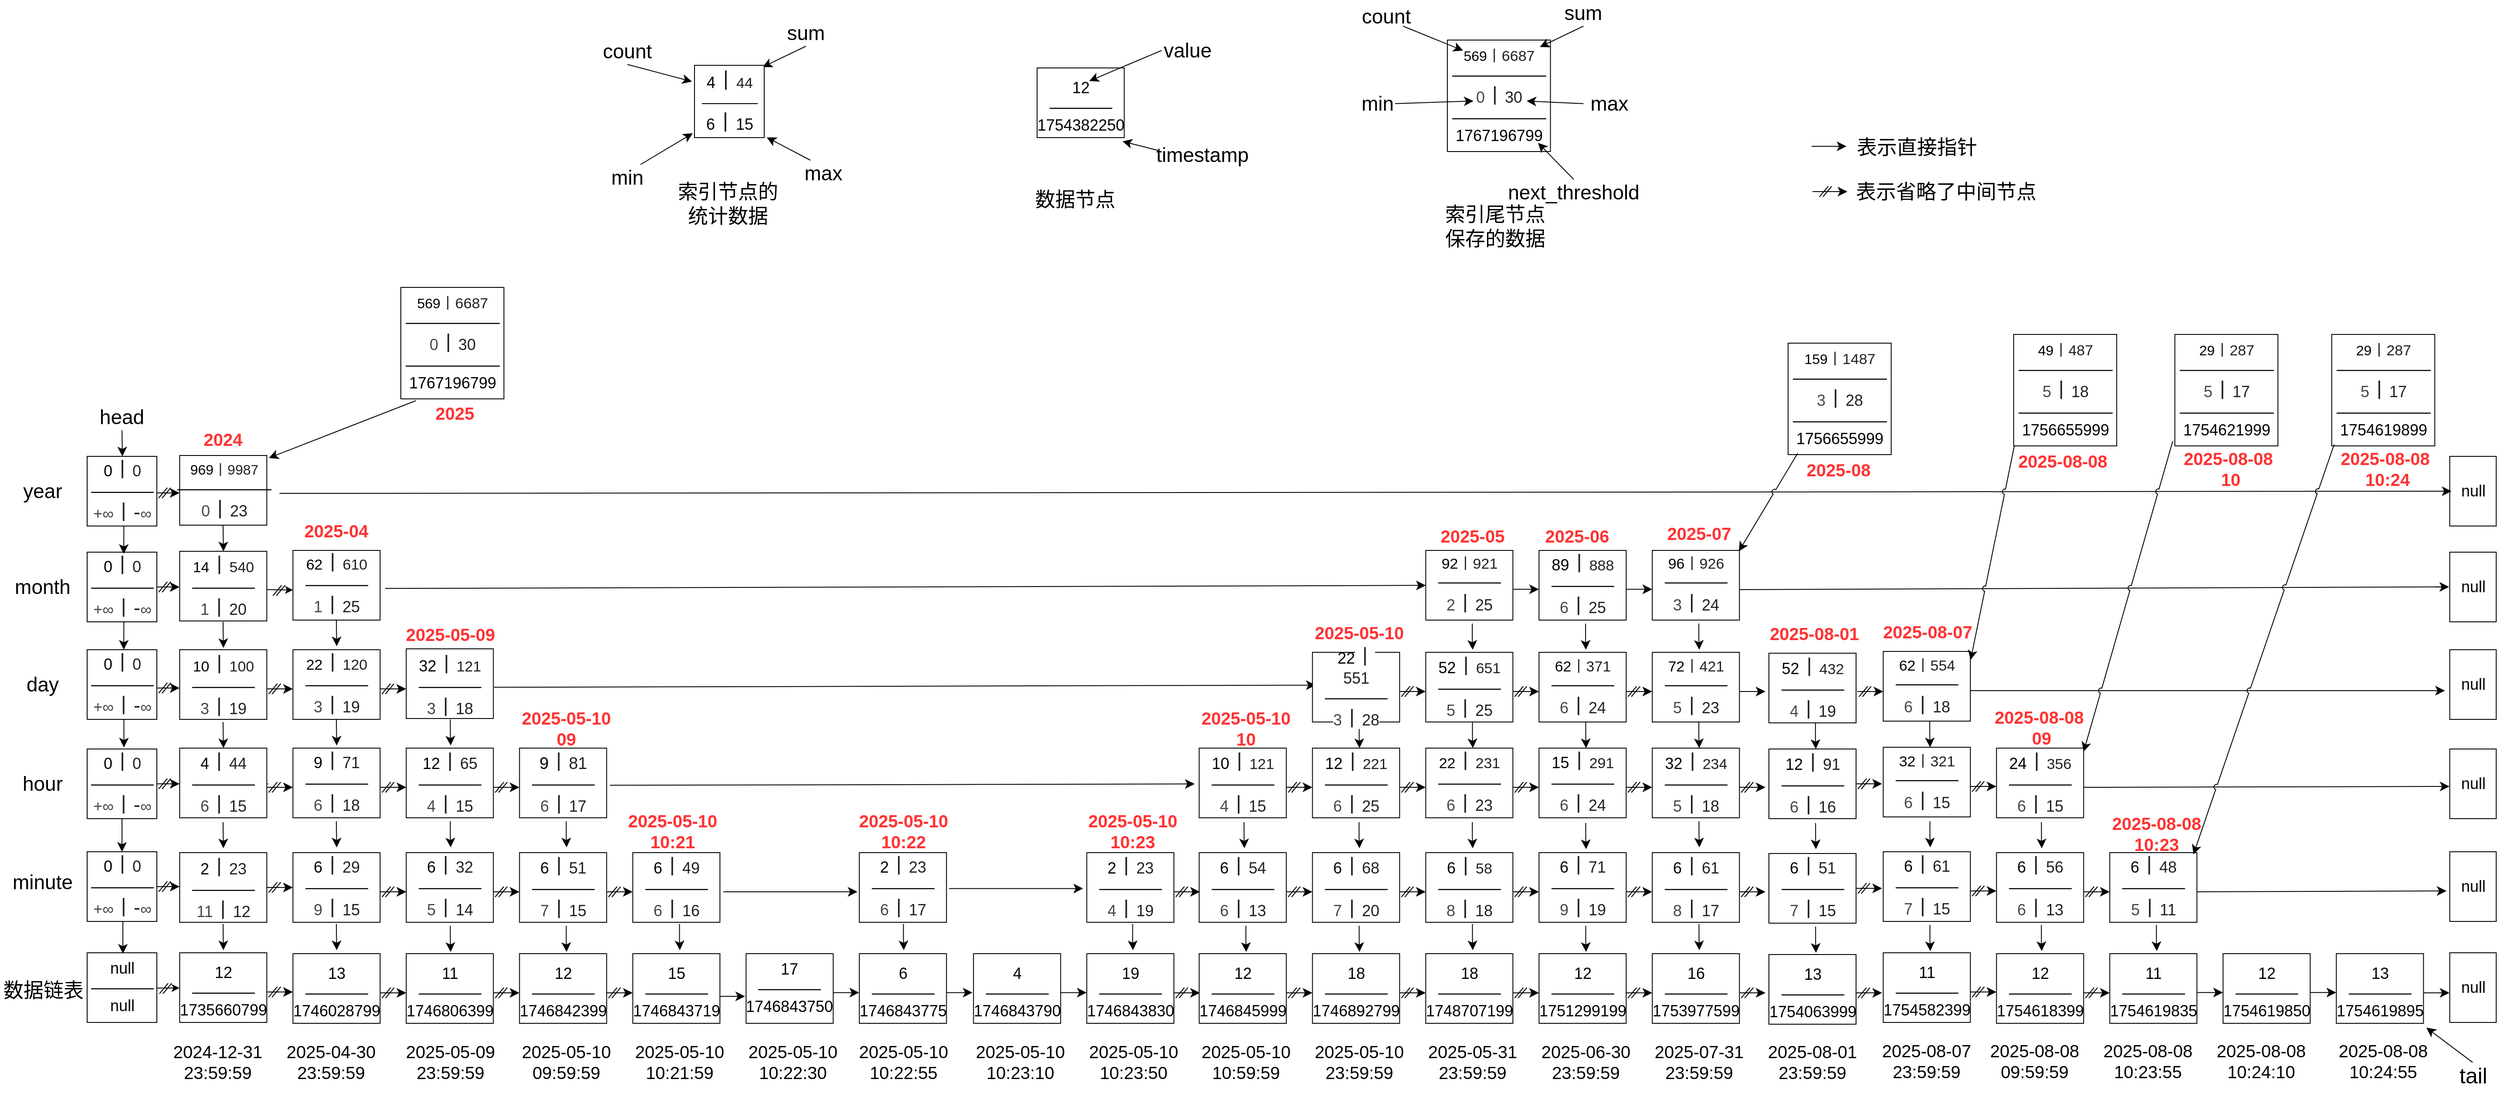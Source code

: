 <mxfile version="24.7.17">
  <diagram name="第 1 页" id="zdy73bDGHU6fEA5Vpddr">
    <mxGraphModel dx="2100" dy="2411" grid="1" gridSize="10" guides="1" tooltips="1" connect="1" arrows="1" fold="1" page="1" pageScale="1" pageWidth="827" pageHeight="1169" math="0" shadow="0">
      <root>
        <mxCell id="0" />
        <mxCell id="1" parent="0" />
        <mxCell id="KtM1gwVQeg2r9AHxviMZ-226" value="" style="endArrow=classic;html=1;rounded=0;exitX=0.5;exitY=0.937;exitDx=0;exitDy=0;exitPerimeter=0;endSize=8;" parent="1" edge="1">
          <mxGeometry width="50" height="50" relative="1" as="geometry">
            <mxPoint x="141.02" y="632" as="sourcePoint" />
            <mxPoint x="141.02" y="671" as="targetPoint" />
          </mxGeometry>
        </mxCell>
        <mxCell id="KtM1gwVQeg2r9AHxviMZ-151" value="" style="endArrow=classic;html=1;rounded=0;endSize=8;" parent="1" edge="1">
          <mxGeometry width="50" height="50" relative="1" as="geometry">
            <mxPoint x="158" y="476" as="sourcePoint" />
            <mxPoint x="308" y="476" as="targetPoint" />
          </mxGeometry>
        </mxCell>
        <mxCell id="J-q6yY1MBjcJbUwqOQWw-62" style="edgeStyle=orthogonalEdgeStyle;rounded=0;orthogonalLoop=1;jettySize=auto;html=1;exitX=1;exitY=0.5;exitDx=0;exitDy=0;entryX=0;entryY=0.5;entryDx=0;entryDy=0;fontSize=16;" parent="1" edge="1">
          <mxGeometry relative="1" as="geometry">
            <mxPoint x="1510.0" y="310" as="sourcePoint" />
          </mxGeometry>
        </mxCell>
        <mxCell id="J-q6yY1MBjcJbUwqOQWw-149" style="edgeStyle=orthogonalEdgeStyle;rounded=0;orthogonalLoop=1;jettySize=auto;html=1;exitX=1;exitY=0.5;exitDx=0;exitDy=0;entryX=0;entryY=0.5;entryDx=0;entryDy=0;fontSize=16;" parent="1" edge="1">
          <mxGeometry relative="1" as="geometry">
            <mxPoint x="1270.0" y="370" as="sourcePoint" />
          </mxGeometry>
        </mxCell>
        <mxCell id="J-q6yY1MBjcJbUwqOQWw-150" style="edgeStyle=orthogonalEdgeStyle;rounded=0;orthogonalLoop=1;jettySize=auto;html=1;exitX=1;exitY=0.5;exitDx=0;exitDy=0;entryX=0;entryY=0.5;entryDx=0;entryDy=0;fontSize=16;" parent="1" edge="1">
          <mxGeometry relative="1" as="geometry">
            <mxPoint x="1380.0" y="370" as="targetPoint" />
          </mxGeometry>
        </mxCell>
        <mxCell id="J-q6yY1MBjcJbUwqOQWw-152" style="edgeStyle=orthogonalEdgeStyle;rounded=0;orthogonalLoop=1;jettySize=auto;html=1;exitX=1;exitY=0.5;exitDx=0;exitDy=0;entryX=0;entryY=0.5;entryDx=0;entryDy=0;fontSize=16;" parent="1" edge="1">
          <mxGeometry relative="1" as="geometry">
            <mxPoint x="1510.0" y="370" as="sourcePoint" />
          </mxGeometry>
        </mxCell>
        <mxCell id="J-q6yY1MBjcJbUwqOQWw-151" style="edgeStyle=orthogonalEdgeStyle;rounded=0;orthogonalLoop=1;jettySize=auto;html=1;exitX=1;exitY=0.5;exitDx=0;exitDy=0;entryX=0;entryY=0.5;entryDx=0;entryDy=0;fontSize=16;" parent="1" edge="1">
          <mxGeometry relative="1" as="geometry">
            <mxPoint x="1430.0" y="370" as="sourcePoint" />
          </mxGeometry>
        </mxCell>
        <mxCell id="J-q6yY1MBjcJbUwqOQWw-154" value="minute" style="text;html=1;strokeColor=none;fillColor=none;align=center;verticalAlign=middle;whiteSpace=wrap;rounded=0;fontSize=23;" parent="1" vertex="1">
          <mxGeometry x="10" y="574" width="78" height="30" as="geometry" />
        </mxCell>
        <mxCell id="J-q6yY1MBjcJbUwqOQWw-155" value="hour" style="text;html=1;strokeColor=none;fillColor=none;align=center;verticalAlign=middle;whiteSpace=wrap;rounded=0;fontSize=23;" parent="1" vertex="1">
          <mxGeometry x="10" y="461" width="78" height="30" as="geometry" />
        </mxCell>
        <mxCell id="J-q6yY1MBjcJbUwqOQWw-156" value="day" style="text;html=1;strokeColor=none;fillColor=none;align=center;verticalAlign=middle;whiteSpace=wrap;rounded=0;fontSize=23;" parent="1" vertex="1">
          <mxGeometry x="10" y="362" width="78" as="geometry" />
        </mxCell>
        <mxCell id="J-q6yY1MBjcJbUwqOQWw-172" value="&lt;font style=&quot;font-size: 23px;&quot;&gt;sum&lt;/font&gt;" style="text;html=1;strokeColor=none;fillColor=none;align=center;verticalAlign=middle;whiteSpace=wrap;rounded=0;" parent="1" vertex="1">
          <mxGeometry x="895" y="-401" width="60" height="30" as="geometry" />
        </mxCell>
        <mxCell id="J-q6yY1MBjcJbUwqOQWw-173" value="&lt;font style=&quot;font-size: 23px;&quot;&gt;count&lt;/font&gt;" style="text;html=1;strokeColor=none;fillColor=none;align=center;verticalAlign=middle;whiteSpace=wrap;rounded=0;" parent="1" vertex="1">
          <mxGeometry x="690" y="-380" width="60" height="30" as="geometry" />
        </mxCell>
        <mxCell id="J-q6yY1MBjcJbUwqOQWw-175" value="" style="endArrow=classic;html=1;rounded=0;exitX=0.5;exitY=1;exitDx=0;exitDy=0;entryX=0.925;entryY=0.061;entryDx=0;entryDy=0;entryPerimeter=0;endSize=8;" parent="1" source="J-q6yY1MBjcJbUwqOQWw-172" target="KtM1gwVQeg2r9AHxviMZ-38" edge="1">
          <mxGeometry width="50" height="50" relative="1" as="geometry">
            <mxPoint x="770" y="10" as="sourcePoint" />
            <mxPoint x="1280" y="-290" as="targetPoint" />
          </mxGeometry>
        </mxCell>
        <mxCell id="fiorHoXb6eRYcX3km6B3-1" value="&lt;font style=&quot;font-size: 23px;&quot;&gt;数据链表&lt;/font&gt;" style="text;html=1;strokeColor=none;fillColor=none;align=center;verticalAlign=middle;whiteSpace=wrap;rounded=0;" parent="1" vertex="1">
          <mxGeometry y="698" width="100" height="30" as="geometry" />
        </mxCell>
        <mxCell id="KtM1gwVQeg2r9AHxviMZ-82" value="" style="group;fontSize=18;fontFamily=Helvetica;" parent="1" vertex="1" connectable="0">
          <mxGeometry x="2808" y="665" width="60" height="90" as="geometry" />
        </mxCell>
        <mxCell id="KtM1gwVQeg2r9AHxviMZ-83" value="" style="rounded=0;whiteSpace=wrap;html=1;fillColor=default;fontSize=18;fontFamily=Helvetica;" parent="KtM1gwVQeg2r9AHxviMZ-82" vertex="1">
          <mxGeometry x="3.333" y="5" width="53.333" height="80" as="geometry" />
        </mxCell>
        <mxCell id="KtM1gwVQeg2r9AHxviMZ-84" value="null" style="text;html=1;align=center;verticalAlign=middle;resizable=0;points=[];autosize=1;strokeColor=none;fillColor=none;fontSize=18;strokeWidth=7;opacity=0;fontFamily=Helvetica;" parent="KtM1gwVQeg2r9AHxviMZ-82" vertex="1">
          <mxGeometry x="5.333" y="25" width="50" height="40" as="geometry" />
        </mxCell>
        <mxCell id="KtM1gwVQeg2r9AHxviMZ-91" value="" style="endArrow=classic;html=1;rounded=0;endSize=8;jumpSize=13;entryX=0;entryY=0.5;entryDx=0;entryDy=0;fontFamily=Helvetica;" parent="1" edge="1">
          <mxGeometry width="50" height="50" relative="1" as="geometry">
            <mxPoint x="180" y="594" as="sourcePoint" />
            <mxPoint x="206" y="594" as="targetPoint" />
          </mxGeometry>
        </mxCell>
        <mxCell id="KtM1gwVQeg2r9AHxviMZ-129" value="" style="group;fontSize=18;fontFamily=Helvetica;" parent="1" vertex="1" connectable="0">
          <mxGeometry x="2808" y="549" width="60" height="90" as="geometry" />
        </mxCell>
        <mxCell id="KtM1gwVQeg2r9AHxviMZ-130" value="" style="rounded=0;whiteSpace=wrap;html=1;fillColor=default;fontSize=18;fontFamily=Helvetica;" parent="KtM1gwVQeg2r9AHxviMZ-129" vertex="1">
          <mxGeometry x="3.333" y="5" width="53.333" height="80" as="geometry" />
        </mxCell>
        <mxCell id="KtM1gwVQeg2r9AHxviMZ-131" value="null" style="text;html=1;align=center;verticalAlign=middle;resizable=0;points=[];autosize=1;strokeColor=none;fillColor=none;fontSize=18;strokeWidth=7;opacity=0;fontFamily=Helvetica;" parent="KtM1gwVQeg2r9AHxviMZ-129" vertex="1">
          <mxGeometry x="5.333" y="25" width="50" height="40" as="geometry" />
        </mxCell>
        <mxCell id="KtM1gwVQeg2r9AHxviMZ-132" value="" style="group;fontSize=18;fontFamily=Helvetica;" parent="1" vertex="1" connectable="0">
          <mxGeometry x="2808" y="431" width="60" height="90" as="geometry" />
        </mxCell>
        <mxCell id="KtM1gwVQeg2r9AHxviMZ-133" value="" style="rounded=0;whiteSpace=wrap;html=1;fillColor=default;fontSize=18;fontFamily=Helvetica;" parent="KtM1gwVQeg2r9AHxviMZ-132" vertex="1">
          <mxGeometry x="3.333" y="5" width="53.333" height="80" as="geometry" />
        </mxCell>
        <mxCell id="KtM1gwVQeg2r9AHxviMZ-134" value="null" style="text;html=1;align=center;verticalAlign=middle;resizable=0;points=[];autosize=1;strokeColor=none;fillColor=none;fontSize=18;strokeWidth=7;opacity=0;fontFamily=Helvetica;" parent="KtM1gwVQeg2r9AHxviMZ-132" vertex="1">
          <mxGeometry x="5.333" y="25" width="50" height="40" as="geometry" />
        </mxCell>
        <mxCell id="KtM1gwVQeg2r9AHxviMZ-135" value="" style="group;fontSize=18;fontFamily=Helvetica;" parent="1" vertex="1" connectable="0">
          <mxGeometry x="2808" y="317" width="60" height="90" as="geometry" />
        </mxCell>
        <mxCell id="KtM1gwVQeg2r9AHxviMZ-136" value="" style="rounded=0;whiteSpace=wrap;html=1;fillColor=default;fontSize=18;fontFamily=Helvetica;" parent="KtM1gwVQeg2r9AHxviMZ-135" vertex="1">
          <mxGeometry x="3.333" y="5" width="53.333" height="80" as="geometry" />
        </mxCell>
        <mxCell id="KtM1gwVQeg2r9AHxviMZ-137" value="null" style="text;html=1;align=center;verticalAlign=middle;resizable=0;points=[];autosize=1;strokeColor=none;fillColor=none;fontSize=18;strokeWidth=7;opacity=0;fontFamily=Helvetica;" parent="KtM1gwVQeg2r9AHxviMZ-135" vertex="1">
          <mxGeometry x="5.333" y="25" width="50" height="40" as="geometry" />
        </mxCell>
        <mxCell id="KtM1gwVQeg2r9AHxviMZ-22" value="" style="group;fontSize=18;fontFamily=Helvetica;" parent="1" vertex="1" connectable="0">
          <mxGeometry x="95" y="549" width="99" height="90" as="geometry" />
        </mxCell>
        <mxCell id="KtM1gwVQeg2r9AHxviMZ-20" value="" style="rounded=0;whiteSpace=wrap;html=1;fillColor=default;fontSize=18;fontFamily=Helvetica;" parent="KtM1gwVQeg2r9AHxviMZ-22" vertex="1">
          <mxGeometry x="5" y="5" width="80" height="80" as="geometry" />
        </mxCell>
        <mxCell id="KtM1gwVQeg2r9AHxviMZ-3" value="&lt;div style=&quot;text-align: center;&quot;&gt;&lt;span style=&quot;font-size: 18px; text-align: start; background-color: rgb(251, 251, 251);&quot;&gt;0&lt;/span&gt;&lt;span style=&quot;text-wrap: wrap; color: rgb(32, 33, 34); text-align: start; background-color: rgb(255, 255, 255);&quot;&gt;&lt;font style=&quot;font-size: 23px;&quot;&gt;丨&lt;/font&gt;&lt;/span&gt;&lt;span style=&quot;font-size: 18px; text-wrap: wrap; color: rgb(32, 33, 34); text-align: start; background-color: rgb(255, 255, 255);&quot;&gt;0&lt;/span&gt;&lt;/div&gt;&lt;font style=&quot;font-size: 18px;&quot;&gt;————&lt;/font&gt;&lt;br style=&quot;font-size: 18px;&quot;&gt;&lt;span style=&quot;color: rgb(71, 71, 71); text-align: start; text-wrap: wrap; background-color: rgb(255, 255, 255); font-size: 18px;&quot;&gt;+∞&lt;/span&gt;&lt;span style=&quot;color: rgb(32, 33, 34); text-align: start; text-wrap: wrap; background-color: rgb(255, 255, 255);&quot;&gt;&lt;font style=&quot;font-size: 23px;&quot;&gt;丨-&lt;/font&gt;&lt;/span&gt;&lt;span style=&quot;color: rgb(71, 71, 71); text-align: start; text-wrap: wrap; background-color: rgb(255, 255, 255); font-size: 18px;&quot;&gt;∞&lt;/span&gt;" style="text;html=1;align=center;verticalAlign=middle;resizable=0;points=[];autosize=1;strokeColor=none;fillColor=none;fontSize=18;strokeWidth=7;opacity=0;fontFamily=Helvetica;" parent="KtM1gwVQeg2r9AHxviMZ-22" vertex="1">
          <mxGeometry x="-5" width="100" height="90" as="geometry" />
        </mxCell>
        <mxCell id="IgdL7ivm8hLGarbnh_Ha-135" value="" style="group" vertex="1" connectable="0" parent="KtM1gwVQeg2r9AHxviMZ-22">
          <mxGeometry x="87" y="39" width="14" height="12" as="geometry" />
        </mxCell>
        <mxCell id="IgdL7ivm8hLGarbnh_Ha-136" value="" style="endArrow=none;html=1;rounded=0;" edge="1" parent="IgdL7ivm8hLGarbnh_Ha-135">
          <mxGeometry width="50" height="50" relative="1" as="geometry">
            <mxPoint y="12" as="sourcePoint" />
            <mxPoint x="10" as="targetPoint" />
          </mxGeometry>
        </mxCell>
        <mxCell id="IgdL7ivm8hLGarbnh_Ha-137" value="" style="endArrow=none;html=1;rounded=0;" edge="1" parent="IgdL7ivm8hLGarbnh_Ha-135">
          <mxGeometry width="50" height="50" relative="1" as="geometry">
            <mxPoint x="4" y="12" as="sourcePoint" />
            <mxPoint x="14" as="targetPoint" />
          </mxGeometry>
        </mxCell>
        <mxCell id="KtM1gwVQeg2r9AHxviMZ-23" value="" style="group;fontSize=18;fontFamily=Helvetica;" parent="1" vertex="1" connectable="0">
          <mxGeometry x="95" y="665" width="99" height="90" as="geometry" />
        </mxCell>
        <mxCell id="KtM1gwVQeg2r9AHxviMZ-183" value="" style="endArrow=classic;html=1;rounded=0;" parent="KtM1gwVQeg2r9AHxviMZ-23" edge="1">
          <mxGeometry width="50" height="50" relative="1" as="geometry">
            <mxPoint x="71" y="45.47" as="sourcePoint" />
            <mxPoint x="111" y="45.47" as="targetPoint" />
          </mxGeometry>
        </mxCell>
        <mxCell id="KtM1gwVQeg2r9AHxviMZ-24" value="" style="rounded=0;whiteSpace=wrap;html=1;fillColor=default;fontSize=18;fontFamily=Helvetica;" parent="KtM1gwVQeg2r9AHxviMZ-23" vertex="1">
          <mxGeometry x="5" y="5" width="80" height="80" as="geometry" />
        </mxCell>
        <mxCell id="KtM1gwVQeg2r9AHxviMZ-25" value="null&lt;br style=&quot;font-size: 18px;&quot;&gt;————&lt;br style=&quot;font-size: 18px;&quot;&gt;null" style="text;html=1;align=center;verticalAlign=middle;resizable=0;points=[];autosize=1;strokeColor=none;fillColor=none;fontSize=18;strokeWidth=7;opacity=0;fontFamily=Helvetica;" parent="KtM1gwVQeg2r9AHxviMZ-23" vertex="1">
          <mxGeometry x="-5" y="5" width="100" height="80" as="geometry" />
        </mxCell>
        <mxCell id="IgdL7ivm8hLGarbnh_Ha-119" value="" style="group" vertex="1" connectable="0" parent="KtM1gwVQeg2r9AHxviMZ-23">
          <mxGeometry x="88" y="40" width="14" height="12" as="geometry" />
        </mxCell>
        <mxCell id="IgdL7ivm8hLGarbnh_Ha-117" value="" style="endArrow=none;html=1;rounded=0;" edge="1" parent="IgdL7ivm8hLGarbnh_Ha-119">
          <mxGeometry width="50" height="50" relative="1" as="geometry">
            <mxPoint y="12" as="sourcePoint" />
            <mxPoint x="10" as="targetPoint" />
          </mxGeometry>
        </mxCell>
        <mxCell id="IgdL7ivm8hLGarbnh_Ha-118" value="" style="endArrow=none;html=1;rounded=0;" edge="1" parent="IgdL7ivm8hLGarbnh_Ha-119">
          <mxGeometry width="50" height="50" relative="1" as="geometry">
            <mxPoint x="4" y="12" as="sourcePoint" />
            <mxPoint x="14" as="targetPoint" />
          </mxGeometry>
        </mxCell>
        <mxCell id="KtM1gwVQeg2r9AHxviMZ-26" value="" style="group;fontSize=18;fontFamily=Helvetica;" parent="1" vertex="1" connectable="0">
          <mxGeometry x="95" y="431" width="101" height="90" as="geometry" />
        </mxCell>
        <mxCell id="KtM1gwVQeg2r9AHxviMZ-27" value="" style="rounded=0;whiteSpace=wrap;html=1;fillColor=default;fontSize=18;fontFamily=Helvetica;" parent="KtM1gwVQeg2r9AHxviMZ-26" vertex="1">
          <mxGeometry x="5" y="5" width="80" height="80" as="geometry" />
        </mxCell>
        <mxCell id="KtM1gwVQeg2r9AHxviMZ-28" value="&lt;div style=&quot;&quot;&gt;&lt;span style=&quot;font-size: 18px; text-align: start;&quot;&gt;0&lt;/span&gt;&lt;span style=&quot;text-wrap: wrap; color: rgb(32, 33, 34); text-align: start; background-color: rgb(255, 255, 255);&quot;&gt;&lt;font style=&quot;font-size: 23px;&quot;&gt;丨&lt;/font&gt;&lt;/span&gt;&lt;span style=&quot;font-size: 18px; text-wrap: wrap; color: rgb(32, 33, 34); text-align: start; background-color: rgb(255, 255, 255);&quot;&gt;0&lt;/span&gt;&lt;/div&gt;&lt;font style=&quot;font-size: 18px;&quot;&gt;————&lt;/font&gt;&lt;br style=&quot;font-size: 18px;&quot;&gt;&lt;span style=&quot;text-wrap: wrap; color: rgb(71, 71, 71); text-align: start; background-color: rgb(255, 255, 255); font-size: 18px;&quot;&gt;+∞&lt;/span&gt;&lt;span style=&quot;text-wrap: wrap; color: rgb(32, 33, 34); text-align: start; background-color: rgb(255, 255, 255);&quot;&gt;&lt;font style=&quot;font-size: 23px;&quot;&gt;丨-&lt;/font&gt;&lt;/span&gt;&lt;span style=&quot;text-wrap: wrap; color: rgb(71, 71, 71); text-align: start; background-color: rgb(255, 255, 255); font-size: 18px;&quot;&gt;∞&lt;/span&gt;" style="text;html=1;align=center;verticalAlign=middle;resizable=0;points=[];autosize=1;strokeColor=none;fillColor=none;fontSize=18;strokeWidth=7;opacity=0;fontFamily=Helvetica;" parent="KtM1gwVQeg2r9AHxviMZ-26" vertex="1">
          <mxGeometry x="-5" width="100" height="90" as="geometry" />
        </mxCell>
        <mxCell id="IgdL7ivm8hLGarbnh_Ha-141" value="" style="endArrow=classic;html=1;rounded=0;endSize=8;jumpSize=13;entryX=0;entryY=0.5;entryDx=0;entryDy=0;fontFamily=Helvetica;" edge="1" parent="KtM1gwVQeg2r9AHxviMZ-26">
          <mxGeometry width="50" height="50" relative="1" as="geometry">
            <mxPoint x="85" y="45" as="sourcePoint" />
            <mxPoint x="111" y="45" as="targetPoint" />
          </mxGeometry>
        </mxCell>
        <mxCell id="IgdL7ivm8hLGarbnh_Ha-142" value="" style="group" vertex="1" connectable="0" parent="KtM1gwVQeg2r9AHxviMZ-26">
          <mxGeometry x="87" y="39" width="14" height="12" as="geometry" />
        </mxCell>
        <mxCell id="IgdL7ivm8hLGarbnh_Ha-143" value="" style="endArrow=none;html=1;rounded=0;" edge="1" parent="IgdL7ivm8hLGarbnh_Ha-142">
          <mxGeometry width="50" height="50" relative="1" as="geometry">
            <mxPoint y="12" as="sourcePoint" />
            <mxPoint x="10" as="targetPoint" />
          </mxGeometry>
        </mxCell>
        <mxCell id="IgdL7ivm8hLGarbnh_Ha-144" value="" style="endArrow=none;html=1;rounded=0;" edge="1" parent="IgdL7ivm8hLGarbnh_Ha-142">
          <mxGeometry width="50" height="50" relative="1" as="geometry">
            <mxPoint x="4" y="12" as="sourcePoint" />
            <mxPoint x="14" as="targetPoint" />
          </mxGeometry>
        </mxCell>
        <mxCell id="KtM1gwVQeg2r9AHxviMZ-29" value="" style="group;fontSize=18;fontFamily=Helvetica;" parent="1" vertex="1" connectable="0">
          <mxGeometry x="95" y="317" width="101" height="90" as="geometry" />
        </mxCell>
        <mxCell id="KtM1gwVQeg2r9AHxviMZ-30" value="" style="rounded=0;whiteSpace=wrap;html=1;fillColor=default;fontSize=18;fontFamily=Helvetica;" parent="KtM1gwVQeg2r9AHxviMZ-29" vertex="1">
          <mxGeometry x="5" y="5" width="80" height="80" as="geometry" />
        </mxCell>
        <mxCell id="KtM1gwVQeg2r9AHxviMZ-31" value="&lt;div style=&quot;&quot;&gt;&lt;span style=&quot;font-size: 18px; text-align: start;&quot;&gt;0&lt;/span&gt;&lt;span style=&quot;text-wrap: wrap; color: rgb(32, 33, 34); text-align: start; background-color: rgb(255, 255, 255);&quot;&gt;&lt;font style=&quot;font-size: 23px;&quot;&gt;丨&lt;/font&gt;&lt;/span&gt;&lt;span style=&quot;font-size: 18px; text-wrap: wrap; color: rgb(32, 33, 34); text-align: start; background-color: rgb(255, 255, 255);&quot;&gt;0&lt;/span&gt;&lt;/div&gt;&lt;font style=&quot;font-size: 18px;&quot;&gt;————&lt;/font&gt;&lt;br style=&quot;font-size: 18px;&quot;&gt;&lt;span style=&quot;text-wrap: wrap; color: rgb(71, 71, 71); text-align: start; background-color: rgb(255, 255, 255); font-size: 18px;&quot;&gt;+∞&lt;/span&gt;&lt;span style=&quot;text-wrap: wrap; color: rgb(32, 33, 34); text-align: start; background-color: rgb(255, 255, 255);&quot;&gt;&lt;font style=&quot;font-size: 23px;&quot;&gt;丨-&lt;/font&gt;&lt;/span&gt;&lt;span style=&quot;text-wrap: wrap; color: rgb(71, 71, 71); text-align: start; background-color: rgb(255, 255, 255); font-size: 18px;&quot;&gt;∞&lt;/span&gt;" style="text;html=1;align=center;verticalAlign=middle;resizable=0;points=[];autosize=1;strokeColor=none;fillColor=none;fontSize=18;strokeWidth=7;opacity=0;fontFamily=Helvetica;" parent="KtM1gwVQeg2r9AHxviMZ-29" vertex="1">
          <mxGeometry x="-5" width="100" height="90" as="geometry" />
        </mxCell>
        <mxCell id="IgdL7ivm8hLGarbnh_Ha-145" value="" style="endArrow=classic;html=1;rounded=0;endSize=8;jumpSize=13;entryX=0;entryY=0.5;entryDx=0;entryDy=0;fontFamily=Helvetica;" edge="1" parent="KtM1gwVQeg2r9AHxviMZ-29">
          <mxGeometry width="50" height="50" relative="1" as="geometry">
            <mxPoint x="85" y="49" as="sourcePoint" />
            <mxPoint x="111" y="49" as="targetPoint" />
          </mxGeometry>
        </mxCell>
        <mxCell id="IgdL7ivm8hLGarbnh_Ha-146" value="" style="group" vertex="1" connectable="0" parent="KtM1gwVQeg2r9AHxviMZ-29">
          <mxGeometry x="87" y="43" width="14" height="12" as="geometry" />
        </mxCell>
        <mxCell id="IgdL7ivm8hLGarbnh_Ha-147" value="" style="endArrow=none;html=1;rounded=0;" edge="1" parent="IgdL7ivm8hLGarbnh_Ha-146">
          <mxGeometry width="50" height="50" relative="1" as="geometry">
            <mxPoint y="12" as="sourcePoint" />
            <mxPoint x="10" as="targetPoint" />
          </mxGeometry>
        </mxCell>
        <mxCell id="IgdL7ivm8hLGarbnh_Ha-148" value="" style="endArrow=none;html=1;rounded=0;" edge="1" parent="IgdL7ivm8hLGarbnh_Ha-146">
          <mxGeometry width="50" height="50" relative="1" as="geometry">
            <mxPoint x="4" y="12" as="sourcePoint" />
            <mxPoint x="14" as="targetPoint" />
          </mxGeometry>
        </mxCell>
        <mxCell id="KtM1gwVQeg2r9AHxviMZ-192" value="" style="endArrow=classic;html=1;rounded=0;exitX=0.5;exitY=1;exitDx=0;exitDy=0;entryX=0.023;entryY=0.246;entryDx=0;entryDy=0;entryPerimeter=0;endSize=8;" parent="1" source="J-q6yY1MBjcJbUwqOQWw-173" target="KtM1gwVQeg2r9AHxviMZ-38" edge="1">
          <mxGeometry width="50" height="50" relative="1" as="geometry">
            <mxPoint x="935" y="-361" as="sourcePoint" />
            <mxPoint x="885" y="-325" as="targetPoint" />
          </mxGeometry>
        </mxCell>
        <mxCell id="KtM1gwVQeg2r9AHxviMZ-193" value="&lt;font style=&quot;font-size: 23px;&quot;&gt;min&lt;/font&gt;" style="text;html=1;strokeColor=none;fillColor=none;align=center;verticalAlign=middle;whiteSpace=wrap;rounded=0;" parent="1" vertex="1">
          <mxGeometry x="690" y="-235" width="60" height="30" as="geometry" />
        </mxCell>
        <mxCell id="KtM1gwVQeg2r9AHxviMZ-194" value="" style="endArrow=classic;html=1;rounded=0;exitX=0.75;exitY=0;exitDx=0;exitDy=0;endSize=8;" parent="1" source="KtM1gwVQeg2r9AHxviMZ-193" edge="1">
          <mxGeometry width="50" height="50" relative="1" as="geometry">
            <mxPoint x="730" y="-340" as="sourcePoint" />
            <mxPoint x="795" y="-271" as="targetPoint" />
          </mxGeometry>
        </mxCell>
        <mxCell id="KtM1gwVQeg2r9AHxviMZ-195" value="&lt;font style=&quot;font-size: 23px;&quot;&gt;max&lt;/font&gt;" style="text;html=1;strokeColor=none;fillColor=none;align=center;verticalAlign=middle;whiteSpace=wrap;rounded=0;" parent="1" vertex="1">
          <mxGeometry x="915" y="-240" width="60" height="30" as="geometry" />
        </mxCell>
        <mxCell id="KtM1gwVQeg2r9AHxviMZ-196" value="" style="endArrow=classic;html=1;rounded=0;exitX=0.25;exitY=0;exitDx=0;exitDy=0;endSize=8;entryX=0.977;entryY=0.958;entryDx=0;entryDy=0;entryPerimeter=0;" parent="1" source="KtM1gwVQeg2r9AHxviMZ-195" target="KtM1gwVQeg2r9AHxviMZ-38" edge="1">
          <mxGeometry width="50" height="50" relative="1" as="geometry">
            <mxPoint x="745" y="-225" as="sourcePoint" />
            <mxPoint x="805" y="-261" as="targetPoint" />
          </mxGeometry>
        </mxCell>
        <mxCell id="KtM1gwVQeg2r9AHxviMZ-197" value="&lt;font style=&quot;font-size: 23px;&quot;&gt;索引节点的统计数据&lt;/font&gt;" style="text;html=1;align=center;verticalAlign=middle;whiteSpace=wrap;rounded=0;" parent="1" vertex="1">
          <mxGeometry x="770" y="-205" width="131" height="30" as="geometry" />
        </mxCell>
        <mxCell id="KtM1gwVQeg2r9AHxviMZ-198" value="" style="group;fontSize=18;fontFamily=Helvetica;" parent="1" vertex="1" connectable="0">
          <mxGeometry x="1184" y="-351" width="130" height="90" as="geometry" />
        </mxCell>
        <mxCell id="KtM1gwVQeg2r9AHxviMZ-200" value="" style="rounded=0;whiteSpace=wrap;html=1;fillColor=default;fontSize=18;fontFamily=Helvetica;" parent="KtM1gwVQeg2r9AHxviMZ-198" vertex="1">
          <mxGeometry x="6.19" y="5" width="100" height="80" as="geometry" />
        </mxCell>
        <mxCell id="KtM1gwVQeg2r9AHxviMZ-201" value="12&lt;br style=&quot;font-size: 18px;&quot;&gt;————&lt;br style=&quot;font-size: 18px;&quot;&gt;1754382250" style="text;html=1;align=center;verticalAlign=middle;resizable=0;points=[];autosize=1;strokeColor=none;fillColor=none;fontSize=18;strokeWidth=7;opacity=0;fontFamily=Helvetica;" parent="KtM1gwVQeg2r9AHxviMZ-198" vertex="1">
          <mxGeometry x="-3.811" y="10" width="120" height="80" as="geometry" />
        </mxCell>
        <mxCell id="KtM1gwVQeg2r9AHxviMZ-202" value="&lt;font style=&quot;font-size: 23px;&quot;&gt;数据节点&lt;/font&gt;" style="text;html=1;align=center;verticalAlign=middle;whiteSpace=wrap;rounded=0;" parent="1" vertex="1">
          <mxGeometry x="1177" y="-210" width="114" height="30" as="geometry" />
        </mxCell>
        <mxCell id="KtM1gwVQeg2r9AHxviMZ-203" value="&lt;font style=&quot;font-size: 23px;&quot;&gt;timestamp&lt;/font&gt;" style="text;html=1;strokeColor=none;fillColor=none;align=center;verticalAlign=middle;whiteSpace=wrap;rounded=0;" parent="1" vertex="1">
          <mxGeometry x="1350" y="-261" width="60" height="30" as="geometry" />
        </mxCell>
        <mxCell id="KtM1gwVQeg2r9AHxviMZ-204" value="" style="endArrow=classic;html=1;rounded=0;endSize=8;entryX=0.9;entryY=0.991;entryDx=0;entryDy=0;entryPerimeter=0;" parent="1" target="KtM1gwVQeg2r9AHxviMZ-201" edge="1">
          <mxGeometry width="50" height="50" relative="1" as="geometry">
            <mxPoint x="1330" y="-251" as="sourcePoint" />
            <mxPoint x="1276" y="-276" as="targetPoint" />
          </mxGeometry>
        </mxCell>
        <mxCell id="KtM1gwVQeg2r9AHxviMZ-205" value="&lt;font style=&quot;font-size: 23px;&quot;&gt;value&lt;/font&gt;" style="text;html=1;strokeColor=none;fillColor=none;align=center;verticalAlign=middle;whiteSpace=wrap;rounded=0;" parent="1" vertex="1">
          <mxGeometry x="1333" y="-381" width="60" height="30" as="geometry" />
        </mxCell>
        <mxCell id="KtM1gwVQeg2r9AHxviMZ-206" value="" style="endArrow=classic;html=1;rounded=0;exitX=0;exitY=0.5;exitDx=0;exitDy=0;endSize=8;entryX=0.582;entryY=0.125;entryDx=0;entryDy=0;entryPerimeter=0;" parent="1" source="KtM1gwVQeg2r9AHxviMZ-205" target="KtM1gwVQeg2r9AHxviMZ-201" edge="1">
          <mxGeometry width="50" height="50" relative="1" as="geometry">
            <mxPoint x="935" y="-361" as="sourcePoint" />
            <mxPoint x="885" y="-336" as="targetPoint" />
          </mxGeometry>
        </mxCell>
        <mxCell id="KtM1gwVQeg2r9AHxviMZ-207" value="" style="endArrow=classic;html=1;rounded=0;exitX=0.522;exitY=0.947;exitDx=0;exitDy=0;exitPerimeter=0;entryX=0.522;entryY=0.036;entryDx=0;entryDy=0;entryPerimeter=0;endSize=8;" parent="1" source="KtM1gwVQeg2r9AHxviMZ-31" target="KtM1gwVQeg2r9AHxviMZ-28" edge="1">
          <mxGeometry width="50" height="50" relative="1" as="geometry">
            <mxPoint x="880" y="391" as="sourcePoint" />
            <mxPoint x="930" y="341" as="targetPoint" />
          </mxGeometry>
        </mxCell>
        <mxCell id="KtM1gwVQeg2r9AHxviMZ-210" value="" style="endArrow=classic;html=1;rounded=0;exitX=0.5;exitY=0.937;exitDx=0;exitDy=0;exitPerimeter=0;endSize=8;" parent="1" source="KtM1gwVQeg2r9AHxviMZ-28" edge="1">
          <mxGeometry width="50" height="50" relative="1" as="geometry">
            <mxPoint x="940" y="329" as="sourcePoint" />
            <mxPoint x="140" y="554" as="targetPoint" />
          </mxGeometry>
        </mxCell>
        <mxCell id="IgdL7ivm8hLGarbnh_Ha-3" value="month" style="text;html=1;strokeColor=none;fillColor=none;align=center;verticalAlign=middle;whiteSpace=wrap;rounded=0;fontSize=23;" vertex="1" parent="1">
          <mxGeometry x="10" y="250" width="78" as="geometry" />
        </mxCell>
        <mxCell id="IgdL7ivm8hLGarbnh_Ha-6" value="" style="group;fontSize=18;fontFamily=Helvetica;" vertex="1" connectable="0" parent="1">
          <mxGeometry x="2808" y="205" width="60" height="90" as="geometry" />
        </mxCell>
        <mxCell id="IgdL7ivm8hLGarbnh_Ha-7" value="" style="rounded=0;whiteSpace=wrap;html=1;fillColor=default;fontSize=18;fontFamily=Helvetica;" vertex="1" parent="IgdL7ivm8hLGarbnh_Ha-6">
          <mxGeometry x="3.333" y="5" width="53.333" height="80" as="geometry" />
        </mxCell>
        <mxCell id="IgdL7ivm8hLGarbnh_Ha-8" value="null" style="text;html=1;align=center;verticalAlign=middle;resizable=0;points=[];autosize=1;strokeColor=none;fillColor=none;fontSize=18;strokeWidth=7;opacity=0;fontFamily=Helvetica;" vertex="1" parent="IgdL7ivm8hLGarbnh_Ha-6">
          <mxGeometry x="5.333" y="25" width="50" height="40" as="geometry" />
        </mxCell>
        <mxCell id="IgdL7ivm8hLGarbnh_Ha-12" value="" style="group;fontSize=18;fontFamily=Helvetica;" vertex="1" connectable="0" parent="1">
          <mxGeometry x="95" y="205" width="101" height="90" as="geometry" />
        </mxCell>
        <mxCell id="IgdL7ivm8hLGarbnh_Ha-13" value="" style="rounded=0;whiteSpace=wrap;html=1;fillColor=default;fontSize=18;fontFamily=Helvetica;" vertex="1" parent="IgdL7ivm8hLGarbnh_Ha-12">
          <mxGeometry x="5" y="5" width="80" height="80" as="geometry" />
        </mxCell>
        <mxCell id="IgdL7ivm8hLGarbnh_Ha-14" value="&lt;div style=&quot;&quot;&gt;&lt;span style=&quot;font-size: 18px; text-align: start;&quot;&gt;0&lt;/span&gt;&lt;span style=&quot;text-wrap: wrap; color: rgb(32, 33, 34); text-align: start; background-color: rgb(255, 255, 255);&quot;&gt;&lt;font style=&quot;font-size: 23px;&quot;&gt;丨&lt;/font&gt;&lt;/span&gt;&lt;span style=&quot;font-size: 18px; text-wrap: wrap; color: rgb(32, 33, 34); text-align: start; background-color: rgb(255, 255, 255);&quot;&gt;0&lt;/span&gt;&lt;/div&gt;&lt;font style=&quot;font-size: 18px;&quot;&gt;————&lt;/font&gt;&lt;br style=&quot;font-size: 18px;&quot;&gt;&lt;span style=&quot;text-wrap: wrap; color: rgb(71, 71, 71); text-align: start; background-color: rgb(255, 255, 255); font-size: 18px;&quot;&gt;+∞&lt;/span&gt;&lt;span style=&quot;text-wrap: wrap; color: rgb(32, 33, 34); text-align: start; background-color: rgb(255, 255, 255);&quot;&gt;&lt;font style=&quot;font-size: 23px;&quot;&gt;丨-&lt;/font&gt;&lt;/span&gt;&lt;span style=&quot;text-wrap: wrap; color: rgb(71, 71, 71); text-align: start; background-color: rgb(255, 255, 255); font-size: 18px;&quot;&gt;∞&lt;/span&gt;" style="text;html=1;align=center;verticalAlign=middle;resizable=0;points=[];autosize=1;strokeColor=none;fillColor=none;fontSize=18;strokeWidth=7;opacity=0;fontFamily=Helvetica;" vertex="1" parent="IgdL7ivm8hLGarbnh_Ha-12">
          <mxGeometry x="-5" width="100" height="90" as="geometry" />
        </mxCell>
        <mxCell id="IgdL7ivm8hLGarbnh_Ha-149" value="" style="endArrow=classic;html=1;rounded=0;endSize=8;jumpSize=13;entryX=0;entryY=0.5;entryDx=0;entryDy=0;fontFamily=Helvetica;" edge="1" parent="IgdL7ivm8hLGarbnh_Ha-12">
          <mxGeometry width="50" height="50" relative="1" as="geometry">
            <mxPoint x="85" y="45" as="sourcePoint" />
            <mxPoint x="111" y="45" as="targetPoint" />
          </mxGeometry>
        </mxCell>
        <mxCell id="IgdL7ivm8hLGarbnh_Ha-150" value="" style="group" vertex="1" connectable="0" parent="IgdL7ivm8hLGarbnh_Ha-12">
          <mxGeometry x="87" y="39" width="14" height="12" as="geometry" />
        </mxCell>
        <mxCell id="IgdL7ivm8hLGarbnh_Ha-151" value="" style="endArrow=none;html=1;rounded=0;" edge="1" parent="IgdL7ivm8hLGarbnh_Ha-150">
          <mxGeometry width="50" height="50" relative="1" as="geometry">
            <mxPoint y="12" as="sourcePoint" />
            <mxPoint x="10" as="targetPoint" />
          </mxGeometry>
        </mxCell>
        <mxCell id="IgdL7ivm8hLGarbnh_Ha-152" value="" style="endArrow=none;html=1;rounded=0;" edge="1" parent="IgdL7ivm8hLGarbnh_Ha-150">
          <mxGeometry width="50" height="50" relative="1" as="geometry">
            <mxPoint x="4" y="12" as="sourcePoint" />
            <mxPoint x="14" as="targetPoint" />
          </mxGeometry>
        </mxCell>
        <mxCell id="IgdL7ivm8hLGarbnh_Ha-15" value="" style="endArrow=classic;html=1;rounded=0;exitX=0.522;exitY=0.947;exitDx=0;exitDy=0;exitPerimeter=0;entryX=0.522;entryY=0.036;entryDx=0;entryDy=0;entryPerimeter=0;endSize=8;" edge="1" parent="1" source="IgdL7ivm8hLGarbnh_Ha-14">
          <mxGeometry width="50" height="50" relative="1" as="geometry">
            <mxPoint x="880" y="279" as="sourcePoint" />
            <mxPoint x="142" y="322" as="targetPoint" />
          </mxGeometry>
        </mxCell>
        <mxCell id="IgdL7ivm8hLGarbnh_Ha-19" value="year" style="text;html=1;strokeColor=none;fillColor=none;align=center;verticalAlign=middle;whiteSpace=wrap;rounded=0;fontSize=23;" vertex="1" parent="1">
          <mxGeometry x="10" y="140" width="78" as="geometry" />
        </mxCell>
        <mxCell id="IgdL7ivm8hLGarbnh_Ha-20" style="edgeStyle=orthogonalEdgeStyle;rounded=0;orthogonalLoop=1;jettySize=auto;html=1;exitX=0.5;exitY=1;exitDx=0;exitDy=0;endSize=8;" edge="1" parent="1" source="IgdL7ivm8hLGarbnh_Ha-21">
          <mxGeometry relative="1" as="geometry">
            <mxPoint x="140.429" y="100" as="targetPoint" />
          </mxGeometry>
        </mxCell>
        <mxCell id="IgdL7ivm8hLGarbnh_Ha-21" value="&lt;font style=&quot;font-size: 23px;&quot;&gt;head&lt;/font&gt;" style="text;html=1;strokeColor=none;fillColor=none;align=center;verticalAlign=middle;whiteSpace=wrap;rounded=0;" vertex="1" parent="1">
          <mxGeometry x="110" y="40" width="60" height="30" as="geometry" />
        </mxCell>
        <mxCell id="IgdL7ivm8hLGarbnh_Ha-22" value="" style="group;fontSize=18;fontFamily=Helvetica;" vertex="1" connectable="0" parent="1">
          <mxGeometry x="2808" y="95" width="60" height="90" as="geometry" />
        </mxCell>
        <mxCell id="IgdL7ivm8hLGarbnh_Ha-23" value="" style="rounded=0;whiteSpace=wrap;html=1;fillColor=default;fontSize=18;fontFamily=Helvetica;" vertex="1" parent="IgdL7ivm8hLGarbnh_Ha-22">
          <mxGeometry x="3.333" y="5" width="53.333" height="80" as="geometry" />
        </mxCell>
        <mxCell id="IgdL7ivm8hLGarbnh_Ha-24" value="null" style="text;html=1;align=center;verticalAlign=middle;resizable=0;points=[];autosize=1;strokeColor=none;fillColor=none;fontSize=18;strokeWidth=7;opacity=0;fontFamily=Helvetica;" vertex="1" parent="IgdL7ivm8hLGarbnh_Ha-22">
          <mxGeometry x="5.333" y="25" width="50" height="40" as="geometry" />
        </mxCell>
        <mxCell id="IgdL7ivm8hLGarbnh_Ha-28" value="" style="group;fontSize=18;fontFamily=Helvetica;" vertex="1" connectable="0" parent="1">
          <mxGeometry x="95" y="95" width="95" height="90" as="geometry" />
        </mxCell>
        <mxCell id="IgdL7ivm8hLGarbnh_Ha-29" value="" style="rounded=0;whiteSpace=wrap;html=1;fillColor=default;fontSize=18;fontFamily=Helvetica;" vertex="1" parent="IgdL7ivm8hLGarbnh_Ha-28">
          <mxGeometry x="5" y="5" width="80" height="80" as="geometry" />
        </mxCell>
        <mxCell id="IgdL7ivm8hLGarbnh_Ha-30" value="&lt;div style=&quot;&quot;&gt;&lt;span style=&quot;font-size: 18px; text-align: start;&quot;&gt;0&lt;/span&gt;&lt;span style=&quot;text-wrap: wrap; color: rgb(32, 33, 34); text-align: start; background-color: rgb(255, 255, 255);&quot;&gt;&lt;font style=&quot;font-size: 23px;&quot;&gt;丨&lt;/font&gt;&lt;/span&gt;&lt;span style=&quot;font-size: 18px; text-wrap: wrap; color: rgb(32, 33, 34); text-align: start; background-color: rgb(255, 255, 255);&quot;&gt;0&lt;/span&gt;&lt;/div&gt;&lt;font style=&quot;font-size: 18px;&quot;&gt;————&lt;/font&gt;&lt;br style=&quot;font-size: 18px;&quot;&gt;&lt;span style=&quot;text-wrap: wrap; color: rgb(71, 71, 71); text-align: start; background-color: rgb(255, 255, 255); font-size: 18px;&quot;&gt;+∞&lt;/span&gt;&lt;span style=&quot;text-wrap: wrap; color: rgb(32, 33, 34); text-align: start; background-color: rgb(255, 255, 255);&quot;&gt;&lt;font style=&quot;font-size: 23px;&quot;&gt;丨-&lt;/font&gt;&lt;/span&gt;&lt;span style=&quot;text-wrap: wrap; color: rgb(71, 71, 71); text-align: start; background-color: rgb(255, 255, 255); font-size: 18px;&quot;&gt;∞&lt;/span&gt;" style="text;html=1;align=center;verticalAlign=middle;resizable=0;points=[];autosize=1;strokeColor=none;fillColor=none;fontSize=18;strokeWidth=7;opacity=0;fontFamily=Helvetica;" vertex="1" parent="IgdL7ivm8hLGarbnh_Ha-28">
          <mxGeometry x="-5" width="100" height="90" as="geometry" />
        </mxCell>
        <mxCell id="IgdL7ivm8hLGarbnh_Ha-31" value="" style="endArrow=classic;html=1;rounded=0;exitX=0.522;exitY=0.947;exitDx=0;exitDy=0;exitPerimeter=0;entryX=0.522;entryY=0.036;entryDx=0;entryDy=0;entryPerimeter=0;endSize=8;" edge="1" parent="1" source="IgdL7ivm8hLGarbnh_Ha-30">
          <mxGeometry width="50" height="50" relative="1" as="geometry">
            <mxPoint x="880" y="169" as="sourcePoint" />
            <mxPoint x="142" y="212" as="targetPoint" />
          </mxGeometry>
        </mxCell>
        <mxCell id="IgdL7ivm8hLGarbnh_Ha-33" value="&lt;font style=&quot;font-size: 25px;&quot;&gt;tail&lt;/font&gt;" style="text;html=1;align=center;verticalAlign=middle;resizable=0;points=[];autosize=1;strokeColor=none;fillColor=none;" vertex="1" parent="1">
          <mxGeometry x="2808" y="790" width="60" height="40" as="geometry" />
        </mxCell>
        <mxCell id="IgdL7ivm8hLGarbnh_Ha-62" value="" style="group;fontSize=18;fontFamily=Helvetica;" vertex="1" connectable="0" parent="1">
          <mxGeometry x="200" y="665" width="130" height="90" as="geometry" />
        </mxCell>
        <mxCell id="IgdL7ivm8hLGarbnh_Ha-63" value="" style="rounded=0;whiteSpace=wrap;html=1;fillColor=default;fontSize=18;fontFamily=Helvetica;" vertex="1" parent="IgdL7ivm8hLGarbnh_Ha-62">
          <mxGeometry x="6.19" y="5" width="100" height="80" as="geometry" />
        </mxCell>
        <mxCell id="IgdL7ivm8hLGarbnh_Ha-64" value="12&lt;br style=&quot;font-size: 18px;&quot;&gt;————&lt;br style=&quot;font-size: 18px;&quot;&gt;1735660799" style="text;html=1;align=center;verticalAlign=middle;resizable=0;points=[];autosize=1;strokeColor=none;fillColor=none;fontSize=18;strokeWidth=7;opacity=0;fontFamily=Helvetica;" vertex="1" parent="IgdL7ivm8hLGarbnh_Ha-62">
          <mxGeometry x="-3.811" y="10" width="120" height="80" as="geometry" />
        </mxCell>
        <mxCell id="IgdL7ivm8hLGarbnh_Ha-381" value="" style="endArrow=classic;html=1;rounded=0;endSize=8;jumpSize=13;fontFamily=Helvetica;" edge="1" parent="IgdL7ivm8hLGarbnh_Ha-62">
          <mxGeometry width="50" height="50" relative="1" as="geometry">
            <mxPoint x="106.19" y="50" as="sourcePoint" />
            <mxPoint x="136" y="50" as="targetPoint" />
          </mxGeometry>
        </mxCell>
        <mxCell id="IgdL7ivm8hLGarbnh_Ha-382" value="" style="group" vertex="1" connectable="0" parent="IgdL7ivm8hLGarbnh_Ha-62">
          <mxGeometry x="108.19" y="44" width="14" height="12" as="geometry" />
        </mxCell>
        <mxCell id="IgdL7ivm8hLGarbnh_Ha-383" value="" style="endArrow=none;html=1;rounded=0;" edge="1" parent="IgdL7ivm8hLGarbnh_Ha-382">
          <mxGeometry width="50" height="50" relative="1" as="geometry">
            <mxPoint y="12" as="sourcePoint" />
            <mxPoint x="10" as="targetPoint" />
          </mxGeometry>
        </mxCell>
        <mxCell id="IgdL7ivm8hLGarbnh_Ha-384" value="" style="endArrow=none;html=1;rounded=0;" edge="1" parent="IgdL7ivm8hLGarbnh_Ha-382">
          <mxGeometry width="50" height="50" relative="1" as="geometry">
            <mxPoint x="4" y="12" as="sourcePoint" />
            <mxPoint x="14" as="targetPoint" />
          </mxGeometry>
        </mxCell>
        <mxCell id="IgdL7ivm8hLGarbnh_Ha-65" value="" style="group;fontSize=18;fontFamily=Helvetica;" vertex="1" connectable="0" parent="1">
          <mxGeometry x="330" y="666" width="130" height="90" as="geometry" />
        </mxCell>
        <mxCell id="IgdL7ivm8hLGarbnh_Ha-66" value="" style="rounded=0;whiteSpace=wrap;html=1;fillColor=default;fontSize=18;fontFamily=Helvetica;" vertex="1" parent="IgdL7ivm8hLGarbnh_Ha-65">
          <mxGeometry x="6.19" y="5" width="100" height="80" as="geometry" />
        </mxCell>
        <mxCell id="IgdL7ivm8hLGarbnh_Ha-67" value="13&lt;br style=&quot;font-size: 18px;&quot;&gt;————&lt;br style=&quot;font-size: 18px;&quot;&gt;1746028799" style="text;html=1;align=center;verticalAlign=middle;resizable=0;points=[];autosize=1;strokeColor=none;fillColor=none;fontSize=18;strokeWidth=7;opacity=0;fontFamily=Helvetica;" vertex="1" parent="IgdL7ivm8hLGarbnh_Ha-65">
          <mxGeometry x="-3.811" y="10" width="120" height="80" as="geometry" />
        </mxCell>
        <mxCell id="IgdL7ivm8hLGarbnh_Ha-68" value="" style="group;fontSize=18;fontFamily=Helvetica;" vertex="1" connectable="0" parent="1">
          <mxGeometry x="460" y="666" width="130" height="90" as="geometry" />
        </mxCell>
        <mxCell id="IgdL7ivm8hLGarbnh_Ha-69" value="" style="rounded=0;whiteSpace=wrap;html=1;fillColor=default;fontSize=18;fontFamily=Helvetica;" vertex="1" parent="IgdL7ivm8hLGarbnh_Ha-68">
          <mxGeometry x="6.19" y="5" width="100" height="80" as="geometry" />
        </mxCell>
        <mxCell id="IgdL7ivm8hLGarbnh_Ha-70" value="11&lt;br style=&quot;font-size: 18px;&quot;&gt;————&lt;br style=&quot;font-size: 18px;&quot;&gt;1746806399" style="text;html=1;align=center;verticalAlign=middle;resizable=0;points=[];autosize=1;strokeColor=none;fillColor=none;fontSize=18;strokeWidth=7;opacity=0;fontFamily=Helvetica;" vertex="1" parent="IgdL7ivm8hLGarbnh_Ha-68">
          <mxGeometry x="-3.811" y="10" width="120" height="80" as="geometry" />
        </mxCell>
        <mxCell id="IgdL7ivm8hLGarbnh_Ha-410" value="" style="endArrow=classic;html=1;rounded=0;endSize=8;jumpSize=13;fontFamily=Helvetica;" edge="1" parent="IgdL7ivm8hLGarbnh_Ha-68">
          <mxGeometry width="50" height="50" relative="1" as="geometry">
            <mxPoint x="-23.62" y="50" as="sourcePoint" />
            <mxPoint x="6.19" y="50" as="targetPoint" />
          </mxGeometry>
        </mxCell>
        <mxCell id="IgdL7ivm8hLGarbnh_Ha-411" value="" style="group" vertex="1" connectable="0" parent="IgdL7ivm8hLGarbnh_Ha-68">
          <mxGeometry x="-21.62" y="44" width="14" height="12" as="geometry" />
        </mxCell>
        <mxCell id="IgdL7ivm8hLGarbnh_Ha-412" value="" style="endArrow=none;html=1;rounded=0;" edge="1" parent="IgdL7ivm8hLGarbnh_Ha-411">
          <mxGeometry width="50" height="50" relative="1" as="geometry">
            <mxPoint y="12" as="sourcePoint" />
            <mxPoint x="10" as="targetPoint" />
          </mxGeometry>
        </mxCell>
        <mxCell id="IgdL7ivm8hLGarbnh_Ha-413" value="" style="endArrow=none;html=1;rounded=0;" edge="1" parent="IgdL7ivm8hLGarbnh_Ha-411">
          <mxGeometry width="50" height="50" relative="1" as="geometry">
            <mxPoint x="4" y="12" as="sourcePoint" />
            <mxPoint x="14" as="targetPoint" />
          </mxGeometry>
        </mxCell>
        <mxCell id="IgdL7ivm8hLGarbnh_Ha-423" value="" style="endArrow=classic;html=1;rounded=0;endSize=8;jumpSize=13;fontFamily=Helvetica;" edge="1" parent="IgdL7ivm8hLGarbnh_Ha-68">
          <mxGeometry width="50" height="50" relative="1" as="geometry">
            <mxPoint x="106.19" y="50" as="sourcePoint" />
            <mxPoint x="136" y="50" as="targetPoint" />
          </mxGeometry>
        </mxCell>
        <mxCell id="IgdL7ivm8hLGarbnh_Ha-424" value="" style="group" vertex="1" connectable="0" parent="IgdL7ivm8hLGarbnh_Ha-68">
          <mxGeometry x="108.19" y="44" width="14" height="12" as="geometry" />
        </mxCell>
        <mxCell id="IgdL7ivm8hLGarbnh_Ha-425" value="" style="endArrow=none;html=1;rounded=0;" edge="1" parent="IgdL7ivm8hLGarbnh_Ha-424">
          <mxGeometry width="50" height="50" relative="1" as="geometry">
            <mxPoint y="12" as="sourcePoint" />
            <mxPoint x="10" as="targetPoint" />
          </mxGeometry>
        </mxCell>
        <mxCell id="IgdL7ivm8hLGarbnh_Ha-426" value="" style="endArrow=none;html=1;rounded=0;" edge="1" parent="IgdL7ivm8hLGarbnh_Ha-424">
          <mxGeometry width="50" height="50" relative="1" as="geometry">
            <mxPoint x="4" y="12" as="sourcePoint" />
            <mxPoint x="14" as="targetPoint" />
          </mxGeometry>
        </mxCell>
        <mxCell id="IgdL7ivm8hLGarbnh_Ha-71" value="" style="group;fontSize=18;fontFamily=Helvetica;" vertex="1" connectable="0" parent="1">
          <mxGeometry x="590" y="666" width="130" height="90" as="geometry" />
        </mxCell>
        <mxCell id="IgdL7ivm8hLGarbnh_Ha-72" value="" style="rounded=0;whiteSpace=wrap;html=1;fillColor=default;fontSize=18;fontFamily=Helvetica;" vertex="1" parent="IgdL7ivm8hLGarbnh_Ha-71">
          <mxGeometry x="6.19" y="5" width="100" height="80" as="geometry" />
        </mxCell>
        <mxCell id="IgdL7ivm8hLGarbnh_Ha-73" value="12&lt;br style=&quot;font-size: 18px;&quot;&gt;————&lt;br style=&quot;font-size: 18px;&quot;&gt;1746842399" style="text;html=1;align=center;verticalAlign=middle;resizable=0;points=[];autosize=1;strokeColor=none;fillColor=none;fontSize=18;strokeWidth=7;opacity=0;fontFamily=Helvetica;" vertex="1" parent="IgdL7ivm8hLGarbnh_Ha-71">
          <mxGeometry x="-3.811" y="10" width="120" height="80" as="geometry" />
        </mxCell>
        <mxCell id="IgdL7ivm8hLGarbnh_Ha-427" value="" style="endArrow=classic;html=1;rounded=0;endSize=8;jumpSize=13;fontFamily=Helvetica;" edge="1" parent="IgdL7ivm8hLGarbnh_Ha-71">
          <mxGeometry width="50" height="50" relative="1" as="geometry">
            <mxPoint x="106.19" y="50" as="sourcePoint" />
            <mxPoint x="136" y="50" as="targetPoint" />
          </mxGeometry>
        </mxCell>
        <mxCell id="IgdL7ivm8hLGarbnh_Ha-428" value="" style="group" vertex="1" connectable="0" parent="IgdL7ivm8hLGarbnh_Ha-71">
          <mxGeometry x="108.19" y="44" width="14" height="12" as="geometry" />
        </mxCell>
        <mxCell id="IgdL7ivm8hLGarbnh_Ha-429" value="" style="endArrow=none;html=1;rounded=0;" edge="1" parent="IgdL7ivm8hLGarbnh_Ha-428">
          <mxGeometry width="50" height="50" relative="1" as="geometry">
            <mxPoint y="12" as="sourcePoint" />
            <mxPoint x="10" as="targetPoint" />
          </mxGeometry>
        </mxCell>
        <mxCell id="IgdL7ivm8hLGarbnh_Ha-430" value="" style="endArrow=none;html=1;rounded=0;" edge="1" parent="IgdL7ivm8hLGarbnh_Ha-428">
          <mxGeometry width="50" height="50" relative="1" as="geometry">
            <mxPoint x="4" y="12" as="sourcePoint" />
            <mxPoint x="14" as="targetPoint" />
          </mxGeometry>
        </mxCell>
        <mxCell id="IgdL7ivm8hLGarbnh_Ha-74" value="" style="group;fontSize=18;fontFamily=Helvetica;" vertex="1" connectable="0" parent="1">
          <mxGeometry x="720" y="666" width="130" height="90" as="geometry" />
        </mxCell>
        <mxCell id="IgdL7ivm8hLGarbnh_Ha-422" value="" style="endArrow=classic;html=1;rounded=0;endSize=8;" edge="1" parent="IgdL7ivm8hLGarbnh_Ha-74">
          <mxGeometry width="50" height="50" relative="1" as="geometry">
            <mxPoint x="95" y="54" as="sourcePoint" />
            <mxPoint x="135" y="54" as="targetPoint" />
          </mxGeometry>
        </mxCell>
        <mxCell id="IgdL7ivm8hLGarbnh_Ha-75" value="" style="rounded=0;whiteSpace=wrap;html=1;fillColor=default;fontSize=18;fontFamily=Helvetica;" vertex="1" parent="IgdL7ivm8hLGarbnh_Ha-74">
          <mxGeometry x="6.19" y="5" width="100" height="80" as="geometry" />
        </mxCell>
        <mxCell id="IgdL7ivm8hLGarbnh_Ha-76" value="15&lt;br style=&quot;font-size: 18px;&quot;&gt;————&lt;br style=&quot;font-size: 18px;&quot;&gt;1746843719" style="text;html=1;align=center;verticalAlign=middle;resizable=0;points=[];autosize=1;strokeColor=none;fillColor=none;fontSize=18;strokeWidth=7;opacity=0;fontFamily=Helvetica;" vertex="1" parent="IgdL7ivm8hLGarbnh_Ha-74">
          <mxGeometry x="-3.811" y="10" width="120" height="80" as="geometry" />
        </mxCell>
        <mxCell id="IgdL7ivm8hLGarbnh_Ha-77" value="" style="group;fontSize=18;fontFamily=Helvetica;" vertex="1" connectable="0" parent="1">
          <mxGeometry x="850" y="666" width="130" height="90" as="geometry" />
        </mxCell>
        <mxCell id="IgdL7ivm8hLGarbnh_Ha-79" value="12&lt;br style=&quot;font-size: 18px;&quot;&gt;————&lt;br style=&quot;font-size: 18px;&quot;&gt;1754382250" style="text;html=1;align=center;verticalAlign=middle;resizable=0;points=[];autosize=1;strokeColor=none;fillColor=none;fontSize=18;strokeWidth=7;opacity=0;fontFamily=Helvetica;" vertex="1" parent="IgdL7ivm8hLGarbnh_Ha-77">
          <mxGeometry x="-3.811" y="10" width="120" height="80" as="geometry" />
        </mxCell>
        <mxCell id="IgdL7ivm8hLGarbnh_Ha-78" value="&lt;span style=&quot;text-wrap: nowrap;&quot;&gt;17&lt;/span&gt;&lt;br style=&quot;text-wrap: nowrap;&quot;&gt;&lt;span style=&quot;text-wrap: nowrap;&quot;&gt;————&lt;/span&gt;&lt;br style=&quot;text-wrap: nowrap;&quot;&gt;&lt;span style=&quot;text-wrap: nowrap;&quot;&gt;1746843750&lt;/span&gt;" style="rounded=0;whiteSpace=wrap;html=1;fillColor=default;fontSize=18;fontFamily=Helvetica;" vertex="1" parent="IgdL7ivm8hLGarbnh_Ha-77">
          <mxGeometry x="6.19" y="5" width="100" height="80" as="geometry" />
        </mxCell>
        <mxCell id="IgdL7ivm8hLGarbnh_Ha-435" value="" style="endArrow=classic;html=1;rounded=0;endSize=8;jumpSize=13;fontFamily=Helvetica;" edge="1" parent="IgdL7ivm8hLGarbnh_Ha-77">
          <mxGeometry width="50" height="50" relative="1" as="geometry">
            <mxPoint x="106.19" y="49.74" as="sourcePoint" />
            <mxPoint x="136" y="49.74" as="targetPoint" />
          </mxGeometry>
        </mxCell>
        <mxCell id="IgdL7ivm8hLGarbnh_Ha-80" value="" style="group;fontSize=18;fontFamily=Helvetica;" vertex="1" connectable="0" parent="1">
          <mxGeometry x="980" y="666" width="130" height="90" as="geometry" />
        </mxCell>
        <mxCell id="IgdL7ivm8hLGarbnh_Ha-81" value="" style="rounded=0;whiteSpace=wrap;html=1;fillColor=default;fontSize=18;fontFamily=Helvetica;" vertex="1" parent="IgdL7ivm8hLGarbnh_Ha-80">
          <mxGeometry x="6.19" y="5" width="100" height="80" as="geometry" />
        </mxCell>
        <mxCell id="IgdL7ivm8hLGarbnh_Ha-82" value="6&lt;br style=&quot;font-size: 18px;&quot;&gt;————&lt;br style=&quot;font-size: 18px;&quot;&gt;1746843775" style="text;html=1;align=center;verticalAlign=middle;resizable=0;points=[];autosize=1;strokeColor=none;fillColor=none;fontSize=18;strokeWidth=7;opacity=0;fontFamily=Helvetica;" vertex="1" parent="IgdL7ivm8hLGarbnh_Ha-80">
          <mxGeometry x="-3.811" y="10" width="120" height="80" as="geometry" />
        </mxCell>
        <mxCell id="IgdL7ivm8hLGarbnh_Ha-436" value="" style="endArrow=classic;html=1;rounded=0;endSize=8;jumpSize=13;fontFamily=Helvetica;" edge="1" parent="IgdL7ivm8hLGarbnh_Ha-80">
          <mxGeometry width="50" height="50" relative="1" as="geometry">
            <mxPoint x="106.19" y="49.74" as="sourcePoint" />
            <mxPoint x="136" y="49.74" as="targetPoint" />
          </mxGeometry>
        </mxCell>
        <mxCell id="IgdL7ivm8hLGarbnh_Ha-83" value="" style="group;fontSize=18;fontFamily=Helvetica;" vertex="1" connectable="0" parent="1">
          <mxGeometry x="1111" y="666" width="130" height="90" as="geometry" />
        </mxCell>
        <mxCell id="IgdL7ivm8hLGarbnh_Ha-84" value="" style="rounded=0;whiteSpace=wrap;html=1;fillColor=default;fontSize=18;fontFamily=Helvetica;" vertex="1" parent="IgdL7ivm8hLGarbnh_Ha-83">
          <mxGeometry x="6.19" y="5" width="100" height="80" as="geometry" />
        </mxCell>
        <mxCell id="IgdL7ivm8hLGarbnh_Ha-85" value="4&lt;br style=&quot;font-size: 18px;&quot;&gt;————&lt;br style=&quot;font-size: 18px;&quot;&gt;1746843790" style="text;html=1;align=center;verticalAlign=middle;resizable=0;points=[];autosize=1;strokeColor=none;fillColor=none;fontSize=18;strokeWidth=7;opacity=0;fontFamily=Helvetica;" vertex="1" parent="IgdL7ivm8hLGarbnh_Ha-83">
          <mxGeometry x="-3.811" y="10" width="120" height="80" as="geometry" />
        </mxCell>
        <mxCell id="IgdL7ivm8hLGarbnh_Ha-437" value="" style="endArrow=classic;html=1;rounded=0;endSize=8;jumpSize=13;fontFamily=Helvetica;" edge="1" parent="IgdL7ivm8hLGarbnh_Ha-83">
          <mxGeometry width="50" height="50" relative="1" as="geometry">
            <mxPoint x="106.19" y="49.74" as="sourcePoint" />
            <mxPoint x="136" y="49.74" as="targetPoint" />
          </mxGeometry>
        </mxCell>
        <mxCell id="IgdL7ivm8hLGarbnh_Ha-86" value="" style="group;fontSize=18;fontFamily=Helvetica;" vertex="1" connectable="0" parent="1">
          <mxGeometry x="1241" y="666" width="130" height="90" as="geometry" />
        </mxCell>
        <mxCell id="IgdL7ivm8hLGarbnh_Ha-87" value="" style="rounded=0;whiteSpace=wrap;html=1;fillColor=default;fontSize=18;fontFamily=Helvetica;" vertex="1" parent="IgdL7ivm8hLGarbnh_Ha-86">
          <mxGeometry x="6.19" y="5" width="100" height="80" as="geometry" />
        </mxCell>
        <mxCell id="IgdL7ivm8hLGarbnh_Ha-88" value="19&lt;br style=&quot;font-size: 18px;&quot;&gt;————&lt;br style=&quot;font-size: 18px;&quot;&gt;1746843830" style="text;html=1;align=center;verticalAlign=middle;resizable=0;points=[];autosize=1;strokeColor=none;fillColor=none;fontSize=18;strokeWidth=7;opacity=0;fontFamily=Helvetica;" vertex="1" parent="IgdL7ivm8hLGarbnh_Ha-86">
          <mxGeometry x="-3.811" y="10" width="120" height="80" as="geometry" />
        </mxCell>
        <mxCell id="IgdL7ivm8hLGarbnh_Ha-530" value="" style="endArrow=classic;html=1;rounded=0;endSize=8;jumpSize=13;fontFamily=Helvetica;" edge="1" parent="IgdL7ivm8hLGarbnh_Ha-86">
          <mxGeometry width="50" height="50" relative="1" as="geometry">
            <mxPoint x="106.19" y="50" as="sourcePoint" />
            <mxPoint x="136" y="50" as="targetPoint" />
          </mxGeometry>
        </mxCell>
        <mxCell id="IgdL7ivm8hLGarbnh_Ha-531" value="" style="group" vertex="1" connectable="0" parent="IgdL7ivm8hLGarbnh_Ha-86">
          <mxGeometry x="108.19" y="44" width="14" height="12" as="geometry" />
        </mxCell>
        <mxCell id="IgdL7ivm8hLGarbnh_Ha-532" value="" style="endArrow=none;html=1;rounded=0;" edge="1" parent="IgdL7ivm8hLGarbnh_Ha-531">
          <mxGeometry width="50" height="50" relative="1" as="geometry">
            <mxPoint y="12" as="sourcePoint" />
            <mxPoint x="10" as="targetPoint" />
          </mxGeometry>
        </mxCell>
        <mxCell id="IgdL7ivm8hLGarbnh_Ha-533" value="" style="endArrow=none;html=1;rounded=0;" edge="1" parent="IgdL7ivm8hLGarbnh_Ha-531">
          <mxGeometry width="50" height="50" relative="1" as="geometry">
            <mxPoint x="4" y="12" as="sourcePoint" />
            <mxPoint x="14" as="targetPoint" />
          </mxGeometry>
        </mxCell>
        <mxCell id="IgdL7ivm8hLGarbnh_Ha-89" value="" style="group;fontSize=18;fontFamily=Helvetica;" vertex="1" connectable="0" parent="1">
          <mxGeometry x="1370" y="666" width="130" height="90" as="geometry" />
        </mxCell>
        <mxCell id="IgdL7ivm8hLGarbnh_Ha-90" value="" style="rounded=0;whiteSpace=wrap;html=1;fillColor=default;fontSize=18;fontFamily=Helvetica;" vertex="1" parent="IgdL7ivm8hLGarbnh_Ha-89">
          <mxGeometry x="6.19" y="5" width="100" height="80" as="geometry" />
        </mxCell>
        <mxCell id="IgdL7ivm8hLGarbnh_Ha-91" value="12&lt;br style=&quot;font-size: 18px;&quot;&gt;————&lt;br style=&quot;font-size: 18px;&quot;&gt;1746845999" style="text;html=1;align=center;verticalAlign=middle;resizable=0;points=[];autosize=1;strokeColor=none;fillColor=none;fontSize=18;strokeWidth=7;opacity=0;fontFamily=Helvetica;" vertex="1" parent="IgdL7ivm8hLGarbnh_Ha-89">
          <mxGeometry x="-3.811" y="10" width="120" height="80" as="geometry" />
        </mxCell>
        <mxCell id="IgdL7ivm8hLGarbnh_Ha-518" value="" style="endArrow=classic;html=1;rounded=0;endSize=8;jumpSize=13;fontFamily=Helvetica;" edge="1" parent="IgdL7ivm8hLGarbnh_Ha-89">
          <mxGeometry width="50" height="50" relative="1" as="geometry">
            <mxPoint x="106.19" y="50" as="sourcePoint" />
            <mxPoint x="136" y="50" as="targetPoint" />
          </mxGeometry>
        </mxCell>
        <mxCell id="IgdL7ivm8hLGarbnh_Ha-519" value="" style="group" vertex="1" connectable="0" parent="IgdL7ivm8hLGarbnh_Ha-89">
          <mxGeometry x="108.19" y="44" width="14" height="12" as="geometry" />
        </mxCell>
        <mxCell id="IgdL7ivm8hLGarbnh_Ha-520" value="" style="endArrow=none;html=1;rounded=0;" edge="1" parent="IgdL7ivm8hLGarbnh_Ha-519">
          <mxGeometry width="50" height="50" relative="1" as="geometry">
            <mxPoint y="12" as="sourcePoint" />
            <mxPoint x="10" as="targetPoint" />
          </mxGeometry>
        </mxCell>
        <mxCell id="IgdL7ivm8hLGarbnh_Ha-521" value="" style="endArrow=none;html=1;rounded=0;" edge="1" parent="IgdL7ivm8hLGarbnh_Ha-519">
          <mxGeometry width="50" height="50" relative="1" as="geometry">
            <mxPoint x="4" y="12" as="sourcePoint" />
            <mxPoint x="14" as="targetPoint" />
          </mxGeometry>
        </mxCell>
        <mxCell id="IgdL7ivm8hLGarbnh_Ha-92" value="" style="group;fontSize=18;fontFamily=Helvetica;" vertex="1" connectable="0" parent="1">
          <mxGeometry x="1500" y="666" width="130" height="90" as="geometry" />
        </mxCell>
        <mxCell id="IgdL7ivm8hLGarbnh_Ha-93" value="" style="rounded=0;whiteSpace=wrap;html=1;fillColor=default;fontSize=18;fontFamily=Helvetica;" vertex="1" parent="IgdL7ivm8hLGarbnh_Ha-92">
          <mxGeometry x="6.19" y="5" width="100" height="80" as="geometry" />
        </mxCell>
        <mxCell id="IgdL7ivm8hLGarbnh_Ha-94" value="18&lt;br style=&quot;font-size: 18px;&quot;&gt;————&lt;br style=&quot;font-size: 18px;&quot;&gt;1746892799" style="text;html=1;align=center;verticalAlign=middle;resizable=0;points=[];autosize=1;strokeColor=none;fillColor=none;fontSize=18;strokeWidth=7;opacity=0;fontFamily=Helvetica;" vertex="1" parent="IgdL7ivm8hLGarbnh_Ha-92">
          <mxGeometry x="-3.811" y="10" width="120" height="80" as="geometry" />
        </mxCell>
        <mxCell id="IgdL7ivm8hLGarbnh_Ha-522" value="" style="endArrow=classic;html=1;rounded=0;endSize=8;jumpSize=13;fontFamily=Helvetica;" edge="1" parent="IgdL7ivm8hLGarbnh_Ha-92">
          <mxGeometry width="50" height="50" relative="1" as="geometry">
            <mxPoint x="106.19" y="50" as="sourcePoint" />
            <mxPoint x="136" y="50" as="targetPoint" />
          </mxGeometry>
        </mxCell>
        <mxCell id="IgdL7ivm8hLGarbnh_Ha-523" value="" style="group" vertex="1" connectable="0" parent="IgdL7ivm8hLGarbnh_Ha-92">
          <mxGeometry x="108.19" y="44" width="14" height="12" as="geometry" />
        </mxCell>
        <mxCell id="IgdL7ivm8hLGarbnh_Ha-524" value="" style="endArrow=none;html=1;rounded=0;" edge="1" parent="IgdL7ivm8hLGarbnh_Ha-523">
          <mxGeometry width="50" height="50" relative="1" as="geometry">
            <mxPoint y="12" as="sourcePoint" />
            <mxPoint x="10" as="targetPoint" />
          </mxGeometry>
        </mxCell>
        <mxCell id="IgdL7ivm8hLGarbnh_Ha-525" value="" style="endArrow=none;html=1;rounded=0;" edge="1" parent="IgdL7ivm8hLGarbnh_Ha-523">
          <mxGeometry width="50" height="50" relative="1" as="geometry">
            <mxPoint x="4" y="12" as="sourcePoint" />
            <mxPoint x="14" as="targetPoint" />
          </mxGeometry>
        </mxCell>
        <mxCell id="IgdL7ivm8hLGarbnh_Ha-95" value="" style="group;fontSize=18;fontFamily=Helvetica;" vertex="1" connectable="0" parent="1">
          <mxGeometry x="1630" y="666" width="130" height="90" as="geometry" />
        </mxCell>
        <mxCell id="IgdL7ivm8hLGarbnh_Ha-96" value="" style="rounded=0;whiteSpace=wrap;html=1;fillColor=default;fontSize=18;fontFamily=Helvetica;" vertex="1" parent="IgdL7ivm8hLGarbnh_Ha-95">
          <mxGeometry x="6.19" y="5" width="100" height="80" as="geometry" />
        </mxCell>
        <mxCell id="IgdL7ivm8hLGarbnh_Ha-97" value="18&lt;br style=&quot;font-size: 18px;&quot;&gt;————&lt;br style=&quot;font-size: 18px;&quot;&gt;1748707199" style="text;html=1;align=center;verticalAlign=middle;resizable=0;points=[];autosize=1;strokeColor=none;fillColor=none;fontSize=18;strokeWidth=7;opacity=0;fontFamily=Helvetica;" vertex="1" parent="IgdL7ivm8hLGarbnh_Ha-95">
          <mxGeometry x="-3.811" y="10" width="120" height="80" as="geometry" />
        </mxCell>
        <mxCell id="IgdL7ivm8hLGarbnh_Ha-526" value="" style="endArrow=classic;html=1;rounded=0;endSize=8;jumpSize=13;fontFamily=Helvetica;" edge="1" parent="IgdL7ivm8hLGarbnh_Ha-95">
          <mxGeometry width="50" height="50" relative="1" as="geometry">
            <mxPoint x="106.19" y="50" as="sourcePoint" />
            <mxPoint x="136" y="50" as="targetPoint" />
          </mxGeometry>
        </mxCell>
        <mxCell id="IgdL7ivm8hLGarbnh_Ha-527" value="" style="group" vertex="1" connectable="0" parent="IgdL7ivm8hLGarbnh_Ha-95">
          <mxGeometry x="108.19" y="44" width="14" height="12" as="geometry" />
        </mxCell>
        <mxCell id="IgdL7ivm8hLGarbnh_Ha-528" value="" style="endArrow=none;html=1;rounded=0;" edge="1" parent="IgdL7ivm8hLGarbnh_Ha-527">
          <mxGeometry width="50" height="50" relative="1" as="geometry">
            <mxPoint y="12" as="sourcePoint" />
            <mxPoint x="10" as="targetPoint" />
          </mxGeometry>
        </mxCell>
        <mxCell id="IgdL7ivm8hLGarbnh_Ha-529" value="" style="endArrow=none;html=1;rounded=0;" edge="1" parent="IgdL7ivm8hLGarbnh_Ha-527">
          <mxGeometry width="50" height="50" relative="1" as="geometry">
            <mxPoint x="4" y="12" as="sourcePoint" />
            <mxPoint x="14" as="targetPoint" />
          </mxGeometry>
        </mxCell>
        <mxCell id="IgdL7ivm8hLGarbnh_Ha-98" value="" style="group;fontSize=18;fontFamily=Helvetica;" vertex="1" connectable="0" parent="1">
          <mxGeometry x="1760" y="666" width="130" height="90" as="geometry" />
        </mxCell>
        <mxCell id="IgdL7ivm8hLGarbnh_Ha-99" value="" style="rounded=0;whiteSpace=wrap;html=1;fillColor=default;fontSize=18;fontFamily=Helvetica;" vertex="1" parent="IgdL7ivm8hLGarbnh_Ha-98">
          <mxGeometry x="6.19" y="5" width="100" height="80" as="geometry" />
        </mxCell>
        <mxCell id="IgdL7ivm8hLGarbnh_Ha-100" value="12&lt;br style=&quot;font-size: 18px;&quot;&gt;————&lt;br style=&quot;font-size: 18px;&quot;&gt;1751299199" style="text;html=1;align=center;verticalAlign=middle;resizable=0;points=[];autosize=1;strokeColor=none;fillColor=none;fontSize=18;strokeWidth=7;opacity=0;fontFamily=Helvetica;" vertex="1" parent="IgdL7ivm8hLGarbnh_Ha-98">
          <mxGeometry x="-3.811" y="10" width="120" height="80" as="geometry" />
        </mxCell>
        <mxCell id="IgdL7ivm8hLGarbnh_Ha-550" value="" style="endArrow=classic;html=1;rounded=0;endSize=8;jumpSize=13;fontFamily=Helvetica;" edge="1" parent="IgdL7ivm8hLGarbnh_Ha-98">
          <mxGeometry width="50" height="50" relative="1" as="geometry">
            <mxPoint x="106.19" y="50" as="sourcePoint" />
            <mxPoint x="136" y="50" as="targetPoint" />
          </mxGeometry>
        </mxCell>
        <mxCell id="IgdL7ivm8hLGarbnh_Ha-551" value="" style="group" vertex="1" connectable="0" parent="IgdL7ivm8hLGarbnh_Ha-98">
          <mxGeometry x="108.19" y="44" width="14" height="12" as="geometry" />
        </mxCell>
        <mxCell id="IgdL7ivm8hLGarbnh_Ha-552" value="" style="endArrow=none;html=1;rounded=0;" edge="1" parent="IgdL7ivm8hLGarbnh_Ha-551">
          <mxGeometry width="50" height="50" relative="1" as="geometry">
            <mxPoint y="12" as="sourcePoint" />
            <mxPoint x="10" as="targetPoint" />
          </mxGeometry>
        </mxCell>
        <mxCell id="IgdL7ivm8hLGarbnh_Ha-553" value="" style="endArrow=none;html=1;rounded=0;" edge="1" parent="IgdL7ivm8hLGarbnh_Ha-551">
          <mxGeometry width="50" height="50" relative="1" as="geometry">
            <mxPoint x="4" y="12" as="sourcePoint" />
            <mxPoint x="14" as="targetPoint" />
          </mxGeometry>
        </mxCell>
        <mxCell id="IgdL7ivm8hLGarbnh_Ha-101" value="" style="group;fontSize=18;fontFamily=Helvetica;" vertex="1" connectable="0" parent="1">
          <mxGeometry x="1890" y="666" width="130" height="90" as="geometry" />
        </mxCell>
        <mxCell id="IgdL7ivm8hLGarbnh_Ha-102" value="" style="rounded=0;whiteSpace=wrap;html=1;fillColor=default;fontSize=18;fontFamily=Helvetica;" vertex="1" parent="IgdL7ivm8hLGarbnh_Ha-101">
          <mxGeometry x="6.19" y="5" width="100" height="80" as="geometry" />
        </mxCell>
        <mxCell id="IgdL7ivm8hLGarbnh_Ha-103" value="16&lt;br style=&quot;font-size: 18px;&quot;&gt;————&lt;br style=&quot;font-size: 18px;&quot;&gt;1753977599" style="text;html=1;align=center;verticalAlign=middle;resizable=0;points=[];autosize=1;strokeColor=none;fillColor=none;fontSize=18;strokeWidth=7;opacity=0;fontFamily=Helvetica;" vertex="1" parent="IgdL7ivm8hLGarbnh_Ha-101">
          <mxGeometry x="-3.811" y="10" width="120" height="80" as="geometry" />
        </mxCell>
        <mxCell id="IgdL7ivm8hLGarbnh_Ha-546" value="" style="endArrow=classic;html=1;rounded=0;endSize=8;jumpSize=13;fontFamily=Helvetica;" edge="1" parent="IgdL7ivm8hLGarbnh_Ha-101">
          <mxGeometry width="50" height="50" relative="1" as="geometry">
            <mxPoint x="106.19" y="50" as="sourcePoint" />
            <mxPoint x="136" y="50" as="targetPoint" />
          </mxGeometry>
        </mxCell>
        <mxCell id="IgdL7ivm8hLGarbnh_Ha-547" value="" style="group" vertex="1" connectable="0" parent="IgdL7ivm8hLGarbnh_Ha-101">
          <mxGeometry x="108.19" y="44" width="14" height="12" as="geometry" />
        </mxCell>
        <mxCell id="IgdL7ivm8hLGarbnh_Ha-548" value="" style="endArrow=none;html=1;rounded=0;" edge="1" parent="IgdL7ivm8hLGarbnh_Ha-547">
          <mxGeometry width="50" height="50" relative="1" as="geometry">
            <mxPoint y="12" as="sourcePoint" />
            <mxPoint x="10" as="targetPoint" />
          </mxGeometry>
        </mxCell>
        <mxCell id="IgdL7ivm8hLGarbnh_Ha-549" value="" style="endArrow=none;html=1;rounded=0;" edge="1" parent="IgdL7ivm8hLGarbnh_Ha-547">
          <mxGeometry width="50" height="50" relative="1" as="geometry">
            <mxPoint x="4" y="12" as="sourcePoint" />
            <mxPoint x="14" as="targetPoint" />
          </mxGeometry>
        </mxCell>
        <mxCell id="IgdL7ivm8hLGarbnh_Ha-104" value="" style="group;fontSize=18;fontFamily=Helvetica;" vertex="1" connectable="0" parent="1">
          <mxGeometry x="2155" y="665" width="130" height="90" as="geometry" />
        </mxCell>
        <mxCell id="IgdL7ivm8hLGarbnh_Ha-105" value="" style="rounded=0;whiteSpace=wrap;html=1;fillColor=default;fontSize=18;fontFamily=Helvetica;" vertex="1" parent="IgdL7ivm8hLGarbnh_Ha-104">
          <mxGeometry x="6.19" y="5" width="100" height="80" as="geometry" />
        </mxCell>
        <mxCell id="IgdL7ivm8hLGarbnh_Ha-106" value="11&lt;br style=&quot;font-size: 18px;&quot;&gt;————&lt;br style=&quot;font-size: 18px;&quot;&gt;1754582399" style="text;html=1;align=center;verticalAlign=middle;resizable=0;points=[];autosize=1;strokeColor=none;fillColor=none;fontSize=18;strokeWidth=7;opacity=0;fontFamily=Helvetica;" vertex="1" parent="IgdL7ivm8hLGarbnh_Ha-104">
          <mxGeometry x="-3.811" y="10" width="120" height="80" as="geometry" />
        </mxCell>
        <mxCell id="IgdL7ivm8hLGarbnh_Ha-593" value="" style="endArrow=classic;html=1;rounded=0;endSize=8;jumpSize=13;fontFamily=Helvetica;" edge="1" parent="IgdL7ivm8hLGarbnh_Ha-104">
          <mxGeometry width="50" height="50" relative="1" as="geometry">
            <mxPoint x="106.19" y="50" as="sourcePoint" />
            <mxPoint x="136" y="50" as="targetPoint" />
          </mxGeometry>
        </mxCell>
        <mxCell id="IgdL7ivm8hLGarbnh_Ha-594" value="" style="group" vertex="1" connectable="0" parent="IgdL7ivm8hLGarbnh_Ha-104">
          <mxGeometry x="108.19" y="44" width="14" height="12" as="geometry" />
        </mxCell>
        <mxCell id="IgdL7ivm8hLGarbnh_Ha-595" value="" style="endArrow=none;html=1;rounded=0;" edge="1" parent="IgdL7ivm8hLGarbnh_Ha-594">
          <mxGeometry width="50" height="50" relative="1" as="geometry">
            <mxPoint y="12" as="sourcePoint" />
            <mxPoint x="10" as="targetPoint" />
          </mxGeometry>
        </mxCell>
        <mxCell id="IgdL7ivm8hLGarbnh_Ha-596" value="" style="endArrow=none;html=1;rounded=0;" edge="1" parent="IgdL7ivm8hLGarbnh_Ha-594">
          <mxGeometry width="50" height="50" relative="1" as="geometry">
            <mxPoint x="4" y="12" as="sourcePoint" />
            <mxPoint x="14" as="targetPoint" />
          </mxGeometry>
        </mxCell>
        <mxCell id="IgdL7ivm8hLGarbnh_Ha-107" value="" style="group;fontSize=18;fontFamily=Helvetica;" vertex="1" connectable="0" parent="1">
          <mxGeometry x="2285" y="666" width="130" height="90" as="geometry" />
        </mxCell>
        <mxCell id="IgdL7ivm8hLGarbnh_Ha-108" value="" style="rounded=0;whiteSpace=wrap;html=1;fillColor=default;fontSize=18;fontFamily=Helvetica;" vertex="1" parent="IgdL7ivm8hLGarbnh_Ha-107">
          <mxGeometry x="6.19" y="5" width="100" height="80" as="geometry" />
        </mxCell>
        <mxCell id="IgdL7ivm8hLGarbnh_Ha-109" value="12&lt;br style=&quot;font-size: 18px;&quot;&gt;————&lt;br style=&quot;font-size: 18px;&quot;&gt;1754618399" style="text;html=1;align=center;verticalAlign=middle;resizable=0;points=[];autosize=1;strokeColor=none;fillColor=none;fontSize=18;strokeWidth=7;opacity=0;fontFamily=Helvetica;" vertex="1" parent="IgdL7ivm8hLGarbnh_Ha-107">
          <mxGeometry x="-3.811" y="10" width="120" height="80" as="geometry" />
        </mxCell>
        <mxCell id="IgdL7ivm8hLGarbnh_Ha-597" value="" style="endArrow=classic;html=1;rounded=0;endSize=8;jumpSize=13;fontFamily=Helvetica;" edge="1" parent="IgdL7ivm8hLGarbnh_Ha-107">
          <mxGeometry width="50" height="50" relative="1" as="geometry">
            <mxPoint x="106.19" y="50" as="sourcePoint" />
            <mxPoint x="136" y="50" as="targetPoint" />
          </mxGeometry>
        </mxCell>
        <mxCell id="IgdL7ivm8hLGarbnh_Ha-598" value="" style="group" vertex="1" connectable="0" parent="IgdL7ivm8hLGarbnh_Ha-107">
          <mxGeometry x="108.19" y="44" width="14" height="12" as="geometry" />
        </mxCell>
        <mxCell id="IgdL7ivm8hLGarbnh_Ha-599" value="" style="endArrow=none;html=1;rounded=0;" edge="1" parent="IgdL7ivm8hLGarbnh_Ha-598">
          <mxGeometry width="50" height="50" relative="1" as="geometry">
            <mxPoint y="12" as="sourcePoint" />
            <mxPoint x="10" as="targetPoint" />
          </mxGeometry>
        </mxCell>
        <mxCell id="IgdL7ivm8hLGarbnh_Ha-600" value="" style="endArrow=none;html=1;rounded=0;" edge="1" parent="IgdL7ivm8hLGarbnh_Ha-598">
          <mxGeometry width="50" height="50" relative="1" as="geometry">
            <mxPoint x="4" y="12" as="sourcePoint" />
            <mxPoint x="14" as="targetPoint" />
          </mxGeometry>
        </mxCell>
        <mxCell id="IgdL7ivm8hLGarbnh_Ha-110" value="" style="group;fontSize=18;fontFamily=Helvetica;" vertex="1" connectable="0" parent="1">
          <mxGeometry x="2415" y="669" width="130" height="90" as="geometry" />
        </mxCell>
        <mxCell id="IgdL7ivm8hLGarbnh_Ha-111" value="" style="rounded=0;whiteSpace=wrap;html=1;fillColor=default;fontSize=18;fontFamily=Helvetica;" vertex="1" parent="IgdL7ivm8hLGarbnh_Ha-110">
          <mxGeometry x="6.19" y="2" width="100" height="80" as="geometry" />
        </mxCell>
        <mxCell id="IgdL7ivm8hLGarbnh_Ha-112" value="11&lt;br style=&quot;font-size: 18px;&quot;&gt;————&lt;br style=&quot;font-size: 18px;&quot;&gt;1754619835" style="text;html=1;align=center;verticalAlign=middle;resizable=0;points=[];autosize=1;strokeColor=none;fillColor=none;fontSize=18;strokeWidth=7;opacity=0;fontFamily=Helvetica;" vertex="1" parent="IgdL7ivm8hLGarbnh_Ha-110">
          <mxGeometry x="-3.811" y="7" width="120" height="80" as="geometry" />
        </mxCell>
        <mxCell id="IgdL7ivm8hLGarbnh_Ha-603" value="" style="endArrow=classic;html=1;rounded=0;endSize=8;jumpSize=13;fontFamily=Helvetica;" edge="1" parent="IgdL7ivm8hLGarbnh_Ha-110">
          <mxGeometry width="50" height="50" relative="1" as="geometry">
            <mxPoint x="106.19" y="46.66" as="sourcePoint" />
            <mxPoint x="136" y="46.66" as="targetPoint" />
          </mxGeometry>
        </mxCell>
        <mxCell id="IgdL7ivm8hLGarbnh_Ha-153" value="" style="endArrow=classic;html=1;rounded=0;endSize=8;jumpSize=13;entryX=0;entryY=0.5;entryDx=0;entryDy=0;fontFamily=Helvetica;" edge="1" parent="1">
          <mxGeometry width="50" height="50" relative="1" as="geometry">
            <mxPoint x="180" y="142" as="sourcePoint" />
            <mxPoint x="206" y="142" as="targetPoint" />
          </mxGeometry>
        </mxCell>
        <mxCell id="IgdL7ivm8hLGarbnh_Ha-154" value="" style="group" vertex="1" connectable="0" parent="1">
          <mxGeometry x="182" y="136" width="14" height="12" as="geometry" />
        </mxCell>
        <mxCell id="IgdL7ivm8hLGarbnh_Ha-155" value="" style="endArrow=none;html=1;rounded=0;" edge="1" parent="IgdL7ivm8hLGarbnh_Ha-154">
          <mxGeometry width="50" height="50" relative="1" as="geometry">
            <mxPoint y="12" as="sourcePoint" />
            <mxPoint x="10" as="targetPoint" />
          </mxGeometry>
        </mxCell>
        <mxCell id="IgdL7ivm8hLGarbnh_Ha-156" value="" style="endArrow=none;html=1;rounded=0;" edge="1" parent="IgdL7ivm8hLGarbnh_Ha-154">
          <mxGeometry width="50" height="50" relative="1" as="geometry">
            <mxPoint x="4" y="12" as="sourcePoint" />
            <mxPoint x="14" as="targetPoint" />
          </mxGeometry>
        </mxCell>
        <mxCell id="IgdL7ivm8hLGarbnh_Ha-349" value="" style="endArrow=classic;html=1;rounded=0;exitX=0.989;exitY=0.532;exitDx=0;exitDy=0;exitPerimeter=0;endSize=8;" edge="1" parent="1" source="IgdL7ivm8hLGarbnh_Ha-134" target="IgdL7ivm8hLGarbnh_Ha-24">
          <mxGeometry width="50" height="50" relative="1" as="geometry">
            <mxPoint x="670" y="450" as="sourcePoint" />
            <mxPoint x="2422.286" y="147" as="targetPoint" />
          </mxGeometry>
        </mxCell>
        <mxCell id="IgdL7ivm8hLGarbnh_Ha-385" value="&lt;font style=&quot;font-size: 20px;&quot;&gt;2024-12-31 23:59:59&lt;/font&gt;" style="text;html=1;align=center;verticalAlign=middle;whiteSpace=wrap;rounded=0;fontSize=20;" vertex="1" parent="1">
          <mxGeometry x="180" y="780" width="140" height="30" as="geometry" />
        </mxCell>
        <mxCell id="IgdL7ivm8hLGarbnh_Ha-387" value="&lt;font style=&quot;font-size: 20px;&quot;&gt;2025-04-30 23:59:59&lt;/font&gt;" style="text;html=1;align=center;verticalAlign=middle;whiteSpace=wrap;rounded=0;fontSize=20;" vertex="1" parent="1">
          <mxGeometry x="310" y="780" width="140" height="30" as="geometry" />
        </mxCell>
        <mxCell id="IgdL7ivm8hLGarbnh_Ha-388" value="&lt;font style=&quot;font-size: 20px;&quot;&gt;2025-05-09 23:59:59&lt;/font&gt;" style="text;html=1;align=center;verticalAlign=middle;whiteSpace=wrap;rounded=0;fontSize=20;" vertex="1" parent="1">
          <mxGeometry x="447" y="780" width="140" height="30" as="geometry" />
        </mxCell>
        <mxCell id="IgdL7ivm8hLGarbnh_Ha-127" value="" style="rounded=0;whiteSpace=wrap;html=1;fillColor=default;fontSize=18;fontFamily=Helvetica;" vertex="1" parent="1">
          <mxGeometry x="206.19" y="322" width="100" height="80" as="geometry" />
        </mxCell>
        <mxCell id="IgdL7ivm8hLGarbnh_Ha-128" value="&lt;div&gt;&lt;span style=&quot;text-align: start;&quot;&gt;&lt;font style=&quot;font-size: 17px;&quot;&gt;10&lt;/font&gt;&lt;font style=&quot;color: rgb(32, 33, 34); text-wrap: wrap; background-color: rgb(255, 255, 255); font-size: 23px;&quot;&gt;丨&lt;/font&gt;&lt;span style=&quot;color: rgb(32, 33, 34); text-wrap: wrap; background-color: rgb(255, 255, 255);&quot;&gt;&lt;font style=&quot;font-size: 17px;&quot;&gt;100&lt;/font&gt;&lt;/span&gt;&lt;/span&gt;&lt;/div&gt;————&lt;br&gt;&lt;span style=&quot;text-wrap: wrap; text-align: start; background-color: rgb(255, 255, 255);&quot;&gt;&lt;font color=&quot;#474747&quot; style=&quot;&quot;&gt;3&lt;/font&gt;&lt;font style=&quot;color: rgb(32, 33, 34); font-size: 23px;&quot;&gt;丨&lt;/font&gt;&lt;font style=&quot;color: rgb(32, 33, 34);&quot;&gt;19&lt;/font&gt;&lt;/span&gt;" style="text;html=1;align=center;verticalAlign=middle;resizable=0;points=[];autosize=1;strokeColor=none;fillColor=none;fontSize=18;strokeWidth=7;opacity=0;fontFamily=Helvetica;" vertex="1" parent="1">
          <mxGeometry x="206.189" y="319" width="100" height="90" as="geometry" />
        </mxCell>
        <mxCell id="IgdL7ivm8hLGarbnh_Ha-369" value="" style="endArrow=classic;html=1;rounded=0;endSize=8;jumpSize=13;fontFamily=Helvetica;" edge="1" parent="1">
          <mxGeometry width="50" height="50" relative="1" as="geometry">
            <mxPoint x="306.19" y="367" as="sourcePoint" />
            <mxPoint x="336" y="367" as="targetPoint" />
          </mxGeometry>
        </mxCell>
        <mxCell id="IgdL7ivm8hLGarbnh_Ha-370" value="" style="group" vertex="1" connectable="0" parent="1">
          <mxGeometry x="308.19" y="361" width="14" height="12" as="geometry" />
        </mxCell>
        <mxCell id="IgdL7ivm8hLGarbnh_Ha-371" value="" style="endArrow=none;html=1;rounded=0;" edge="1" parent="IgdL7ivm8hLGarbnh_Ha-370">
          <mxGeometry width="50" height="50" relative="1" as="geometry">
            <mxPoint y="12" as="sourcePoint" />
            <mxPoint x="10" as="targetPoint" />
          </mxGeometry>
        </mxCell>
        <mxCell id="IgdL7ivm8hLGarbnh_Ha-372" value="" style="endArrow=none;html=1;rounded=0;" edge="1" parent="IgdL7ivm8hLGarbnh_Ha-370">
          <mxGeometry width="50" height="50" relative="1" as="geometry">
            <mxPoint x="4" y="12" as="sourcePoint" />
            <mxPoint x="14" as="targetPoint" />
          </mxGeometry>
        </mxCell>
        <mxCell id="IgdL7ivm8hLGarbnh_Ha-130" value="" style="rounded=0;whiteSpace=wrap;html=1;fillColor=default;fontSize=18;fontFamily=Helvetica;" vertex="1" parent="1">
          <mxGeometry x="206.19" y="209" width="100" height="80" as="geometry" />
        </mxCell>
        <mxCell id="IgdL7ivm8hLGarbnh_Ha-131" value="&lt;div&gt;&lt;span style=&quot;text-align: start;&quot;&gt;&lt;font style=&quot;font-size: 17px;&quot;&gt;14&lt;/font&gt;&lt;font style=&quot;color: rgb(32, 33, 34); text-wrap: wrap; background-color: rgb(255, 255, 255); font-size: 23px;&quot;&gt;丨&lt;/font&gt;&lt;span style=&quot;color: rgb(32, 33, 34); text-wrap: wrap; background-color: rgb(255, 255, 255);&quot;&gt;&lt;font style=&quot;font-size: 17px;&quot;&gt;540&lt;/font&gt;&lt;/span&gt;&lt;/span&gt;&lt;/div&gt;————&lt;br&gt;&lt;span style=&quot;text-wrap: wrap; text-align: start; background-color: rgb(255, 255, 255);&quot;&gt;&lt;font color=&quot;#474747&quot; style=&quot;&quot;&gt;1&lt;/font&gt;&lt;font style=&quot;color: rgb(32, 33, 34); font-size: 23px;&quot;&gt;丨&lt;/font&gt;&lt;font style=&quot;color: rgb(32, 33, 34);&quot;&gt;20&lt;/font&gt;&lt;/span&gt;" style="text;html=1;align=center;verticalAlign=middle;resizable=0;points=[];autosize=1;strokeColor=none;fillColor=none;fontSize=18;strokeWidth=7;opacity=0;fontFamily=Helvetica;" vertex="1" parent="1">
          <mxGeometry x="206.189" y="205" width="100" height="90" as="geometry" />
        </mxCell>
        <mxCell id="IgdL7ivm8hLGarbnh_Ha-353" value="" style="endArrow=classic;html=1;rounded=0;" edge="1" parent="1">
          <mxGeometry width="50" height="50" relative="1" as="geometry">
            <mxPoint x="306.19" y="253" as="sourcePoint" />
            <mxPoint x="336.19" y="253.47" as="targetPoint" />
          </mxGeometry>
        </mxCell>
        <mxCell id="IgdL7ivm8hLGarbnh_Ha-354" value="" style="group" vertex="1" connectable="0" parent="1">
          <mxGeometry x="313.19" y="248" width="14" height="12" as="geometry" />
        </mxCell>
        <mxCell id="IgdL7ivm8hLGarbnh_Ha-355" value="" style="endArrow=none;html=1;rounded=0;" edge="1" parent="IgdL7ivm8hLGarbnh_Ha-354">
          <mxGeometry width="50" height="50" relative="1" as="geometry">
            <mxPoint y="12" as="sourcePoint" />
            <mxPoint x="10" as="targetPoint" />
          </mxGeometry>
        </mxCell>
        <mxCell id="IgdL7ivm8hLGarbnh_Ha-356" value="" style="endArrow=none;html=1;rounded=0;" edge="1" parent="IgdL7ivm8hLGarbnh_Ha-354">
          <mxGeometry width="50" height="50" relative="1" as="geometry">
            <mxPoint x="4" y="12" as="sourcePoint" />
            <mxPoint x="14" as="targetPoint" />
          </mxGeometry>
        </mxCell>
        <mxCell id="IgdL7ivm8hLGarbnh_Ha-124" value="" style="rounded=0;whiteSpace=wrap;html=1;fillColor=default;fontSize=18;fontFamily=Helvetica;" vertex="1" parent="1">
          <mxGeometry x="206.19" y="435" width="100" height="80" as="geometry" />
        </mxCell>
        <mxCell id="IgdL7ivm8hLGarbnh_Ha-125" value="&lt;div&gt;&lt;span style=&quot;text-align: start;&quot;&gt;4&lt;font style=&quot;color: rgb(32, 33, 34); text-wrap: wrap; background-color: rgb(255, 255, 255); font-size: 23px;&quot;&gt;丨&lt;/font&gt;&lt;font style=&quot;color: rgb(32, 33, 34); text-wrap: wrap; background-color: rgb(255, 255, 255);&quot;&gt;44&lt;/font&gt;&lt;/span&gt;&lt;/div&gt;————&lt;br&gt;&lt;span style=&quot;text-wrap: wrap; text-align: start; background-color: rgb(255, 255, 255);&quot;&gt;&lt;font color=&quot;#474747&quot;&gt;6&lt;/font&gt;&lt;/span&gt;&lt;span style=&quot;text-wrap: wrap; color: rgb(32, 33, 34); text-align: start; background-color: rgb(255, 255, 255);&quot;&gt;&lt;font style=&quot;font-size: 23px;&quot;&gt;丨&lt;/font&gt;15&lt;/span&gt;" style="text;html=1;align=center;verticalAlign=middle;resizable=0;points=[];autosize=1;strokeColor=none;fillColor=none;fontSize=18;strokeWidth=7;opacity=0;fontFamily=Helvetica;" vertex="1" parent="1">
          <mxGeometry x="206.189" y="431" width="100" height="90" as="geometry" />
        </mxCell>
        <mxCell id="IgdL7ivm8hLGarbnh_Ha-361" value="" style="endArrow=classic;html=1;rounded=0;endSize=8;jumpSize=13;fontFamily=Helvetica;" edge="1" parent="1">
          <mxGeometry width="50" height="50" relative="1" as="geometry">
            <mxPoint x="306.19" y="480" as="sourcePoint" />
            <mxPoint x="336" y="480" as="targetPoint" />
          </mxGeometry>
        </mxCell>
        <mxCell id="IgdL7ivm8hLGarbnh_Ha-362" value="" style="group" vertex="1" connectable="0" parent="1">
          <mxGeometry x="308.19" y="474" width="14" height="12" as="geometry" />
        </mxCell>
        <mxCell id="IgdL7ivm8hLGarbnh_Ha-363" value="" style="endArrow=none;html=1;rounded=0;" edge="1" parent="IgdL7ivm8hLGarbnh_Ha-362">
          <mxGeometry width="50" height="50" relative="1" as="geometry">
            <mxPoint y="12" as="sourcePoint" />
            <mxPoint x="10" as="targetPoint" />
          </mxGeometry>
        </mxCell>
        <mxCell id="IgdL7ivm8hLGarbnh_Ha-364" value="" style="endArrow=none;html=1;rounded=0;" edge="1" parent="IgdL7ivm8hLGarbnh_Ha-362">
          <mxGeometry width="50" height="50" relative="1" as="geometry">
            <mxPoint x="4" y="12" as="sourcePoint" />
            <mxPoint x="14" as="targetPoint" />
          </mxGeometry>
        </mxCell>
        <mxCell id="IgdL7ivm8hLGarbnh_Ha-121" value="" style="rounded=0;whiteSpace=wrap;html=1;fillColor=default;fontSize=18;fontFamily=Helvetica;" vertex="1" parent="1">
          <mxGeometry x="206.19" y="555" width="100" height="80" as="geometry" />
        </mxCell>
        <mxCell id="IgdL7ivm8hLGarbnh_Ha-122" value="&lt;div&gt;&lt;span style=&quot;text-align: start;&quot;&gt;2&lt;/span&gt;&lt;span style=&quot;text-wrap: wrap; color: rgb(32, 33, 34); text-align: start; background-color: rgb(255, 255, 255);&quot;&gt;&lt;font style=&quot;font-size: 23px;&quot;&gt;丨&lt;/font&gt;23&lt;/span&gt;&lt;/div&gt;————&lt;br&gt;&lt;span style=&quot;text-wrap: wrap; text-align: start; background-color: rgb(255, 255, 255);&quot;&gt;&lt;font color=&quot;#474747&quot;&gt;11&lt;/font&gt;&lt;/span&gt;&lt;span style=&quot;text-wrap: wrap; color: rgb(32, 33, 34); text-align: start; background-color: rgb(255, 255, 255);&quot;&gt;&lt;font style=&quot;font-size: 23px;&quot;&gt;丨&lt;/font&gt;12&lt;/span&gt;" style="text;html=1;align=center;verticalAlign=middle;resizable=0;points=[];autosize=1;strokeColor=none;fillColor=none;fontSize=18;strokeWidth=7;opacity=0;fontFamily=Helvetica;" vertex="1" parent="1">
          <mxGeometry x="206.189" y="552" width="100" height="90" as="geometry" />
        </mxCell>
        <mxCell id="IgdL7ivm8hLGarbnh_Ha-357" value="" style="endArrow=classic;html=1;rounded=0;endSize=8;jumpSize=13;fontFamily=Helvetica;" edge="1" parent="1">
          <mxGeometry width="50" height="50" relative="1" as="geometry">
            <mxPoint x="306.19" y="595" as="sourcePoint" />
            <mxPoint x="336" y="595" as="targetPoint" />
          </mxGeometry>
        </mxCell>
        <mxCell id="IgdL7ivm8hLGarbnh_Ha-358" value="" style="group" vertex="1" connectable="0" parent="1">
          <mxGeometry x="308.19" y="589" width="14" height="12" as="geometry" />
        </mxCell>
        <mxCell id="IgdL7ivm8hLGarbnh_Ha-359" value="" style="endArrow=none;html=1;rounded=0;" edge="1" parent="IgdL7ivm8hLGarbnh_Ha-358">
          <mxGeometry width="50" height="50" relative="1" as="geometry">
            <mxPoint y="12" as="sourcePoint" />
            <mxPoint x="10" as="targetPoint" />
          </mxGeometry>
        </mxCell>
        <mxCell id="IgdL7ivm8hLGarbnh_Ha-360" value="" style="endArrow=none;html=1;rounded=0;" edge="1" parent="IgdL7ivm8hLGarbnh_Ha-358">
          <mxGeometry width="50" height="50" relative="1" as="geometry">
            <mxPoint x="4" y="12" as="sourcePoint" />
            <mxPoint x="14" as="targetPoint" />
          </mxGeometry>
        </mxCell>
        <mxCell id="IgdL7ivm8hLGarbnh_Ha-133" value="" style="rounded=0;whiteSpace=wrap;html=1;fillColor=default;fontSize=18;fontFamily=Helvetica;" vertex="1" parent="1">
          <mxGeometry x="206.19" y="99" width="100" height="80" as="geometry" />
        </mxCell>
        <mxCell id="IgdL7ivm8hLGarbnh_Ha-134" value="&lt;div style=&quot;&quot;&gt;&lt;span style=&quot;text-align: start;&quot;&gt;&lt;font style=&quot;font-size: 16px;&quot;&gt;969&lt;/font&gt;&lt;font style=&quot;font-size: 16px; color: rgb(32, 33, 34); text-wrap: wrap; background-color: rgb(255, 255, 255);&quot;&gt;丨9&lt;/font&gt;&lt;span style=&quot;font-size: 16px; color: rgb(32, 33, 34); text-wrap: wrap; background-color: rgb(255, 255, 255);&quot;&gt;&lt;font style=&quot;font-size: 16px;&quot;&gt;987&lt;/font&gt;&lt;/span&gt;&lt;/span&gt;&lt;/div&gt;——————&lt;br&gt;&lt;span style=&quot;text-wrap: wrap; text-align: start; background-color: rgb(255, 255, 255);&quot;&gt;&lt;font color=&quot;#474747&quot;&gt;0&lt;/font&gt;&lt;font style=&quot;color: rgb(32, 33, 34); font-size: 23px;&quot;&gt;丨&lt;/font&gt;&lt;font style=&quot;color: rgb(32, 33, 34);&quot;&gt;23&lt;/font&gt;&lt;/span&gt;" style="text;html=1;align=center;verticalAlign=middle;resizable=0;points=[];autosize=1;strokeColor=none;fillColor=none;fontSize=18;strokeWidth=7;opacity=0;fontFamily=Helvetica;" vertex="1" parent="1">
          <mxGeometry x="192.189" y="100" width="130" height="80" as="geometry" />
        </mxCell>
        <mxCell id="IgdL7ivm8hLGarbnh_Ha-414" value="&lt;font style=&quot;font-size: 20px;&quot;&gt;2025-05-10 09:59:59&lt;/font&gt;" style="text;html=1;align=center;verticalAlign=middle;whiteSpace=wrap;rounded=0;fontSize=20;" vertex="1" parent="1">
          <mxGeometry x="580" y="780" width="140" height="30" as="geometry" />
        </mxCell>
        <mxCell id="IgdL7ivm8hLGarbnh_Ha-415" value="&lt;font style=&quot;font-size: 20px;&quot;&gt;2025-05-10 10:21:59&lt;/font&gt;" style="text;html=1;align=center;verticalAlign=middle;whiteSpace=wrap;rounded=0;fontSize=20;" vertex="1" parent="1">
          <mxGeometry x="710" y="780" width="140" height="30" as="geometry" />
        </mxCell>
        <mxCell id="IgdL7ivm8hLGarbnh_Ha-416" value="&lt;font style=&quot;font-size: 20px;&quot;&gt;2025-05-10 10:22:30&lt;/font&gt;" style="text;html=1;align=center;verticalAlign=middle;whiteSpace=wrap;rounded=0;fontSize=20;" vertex="1" parent="1">
          <mxGeometry x="840" y="780" width="140" height="30" as="geometry" />
        </mxCell>
        <mxCell id="IgdL7ivm8hLGarbnh_Ha-417" value="&lt;font style=&quot;font-size: 20px;&quot;&gt;2025-05-10 10:22:55&lt;/font&gt;" style="text;html=1;align=center;verticalAlign=middle;whiteSpace=wrap;rounded=0;fontSize=20;" vertex="1" parent="1">
          <mxGeometry x="967" y="780" width="140" height="30" as="geometry" />
        </mxCell>
        <mxCell id="IgdL7ivm8hLGarbnh_Ha-418" value="" style="endArrow=classic;html=1;rounded=0;endSize=8;" edge="1" parent="1">
          <mxGeometry width="50" height="50" relative="1" as="geometry">
            <mxPoint x="830.189" y="600" as="sourcePoint" />
            <mxPoint x="984" y="600" as="targetPoint" />
          </mxGeometry>
        </mxCell>
        <mxCell id="IgdL7ivm8hLGarbnh_Ha-419" value="&lt;font style=&quot;font-size: 20px;&quot;&gt;2025-05-10 10:23:10&lt;/font&gt;" style="text;html=1;align=center;verticalAlign=middle;whiteSpace=wrap;rounded=0;fontSize=20;" vertex="1" parent="1">
          <mxGeometry x="1101" y="780" width="140" height="30" as="geometry" />
        </mxCell>
        <mxCell id="IgdL7ivm8hLGarbnh_Ha-420" value="" style="endArrow=classic;html=1;rounded=0;endSize=8;" edge="1" parent="1">
          <mxGeometry width="50" height="50" relative="1" as="geometry">
            <mxPoint x="1089.189" y="596.23" as="sourcePoint" />
            <mxPoint x="1243" y="596.23" as="targetPoint" />
          </mxGeometry>
        </mxCell>
        <mxCell id="IgdL7ivm8hLGarbnh_Ha-421" value="&lt;font style=&quot;font-size: 20px;&quot;&gt;2025-05-10 10:23:50&lt;/font&gt;" style="text;html=1;align=center;verticalAlign=middle;whiteSpace=wrap;rounded=0;fontSize=20;" vertex="1" parent="1">
          <mxGeometry x="1231" y="780" width="140" height="30" as="geometry" />
        </mxCell>
        <mxCell id="IgdL7ivm8hLGarbnh_Ha-438" value="&lt;font style=&quot;font-size: 20px;&quot;&gt;2025-05-10 10:59:59&lt;/font&gt;" style="text;html=1;align=center;verticalAlign=middle;whiteSpace=wrap;rounded=0;fontSize=20;" vertex="1" parent="1">
          <mxGeometry x="1360" y="780" width="140" height="30" as="geometry" />
        </mxCell>
        <mxCell id="IgdL7ivm8hLGarbnh_Ha-439" value="&lt;font style=&quot;font-size: 20px;&quot;&gt;2025-05-10 23:59:59&lt;/font&gt;" style="text;html=1;align=center;verticalAlign=middle;whiteSpace=wrap;rounded=0;fontSize=20;" vertex="1" parent="1">
          <mxGeometry x="1490" y="780" width="140" height="30" as="geometry" />
        </mxCell>
        <mxCell id="IgdL7ivm8hLGarbnh_Ha-440" value="&lt;font style=&quot;font-size: 20px;&quot;&gt;2025-05-31 23:59:59&lt;/font&gt;" style="text;html=1;align=center;verticalAlign=middle;whiteSpace=wrap;rounded=0;fontSize=20;" vertex="1" parent="1">
          <mxGeometry x="1620" y="780" width="140" height="30" as="geometry" />
        </mxCell>
        <mxCell id="IgdL7ivm8hLGarbnh_Ha-441" value="&lt;font style=&quot;font-size: 20px;&quot;&gt;2025-06-30 23:59:59&lt;/font&gt;" style="text;html=1;align=center;verticalAlign=middle;whiteSpace=wrap;rounded=0;fontSize=20;" vertex="1" parent="1">
          <mxGeometry x="1750" y="780" width="140" height="30" as="geometry" />
        </mxCell>
        <mxCell id="IgdL7ivm8hLGarbnh_Ha-442" value="&lt;font style=&quot;font-size: 20px;&quot;&gt;2025-07-31 23:59:59&lt;/font&gt;" style="text;html=1;align=center;verticalAlign=middle;whiteSpace=wrap;rounded=0;fontSize=20;" vertex="1" parent="1">
          <mxGeometry x="1880" y="780" width="140" height="30" as="geometry" />
        </mxCell>
        <mxCell id="IgdL7ivm8hLGarbnh_Ha-443" value="&lt;font style=&quot;font-size: 20px;&quot;&gt;2025-08-01 23:59:59&lt;/font&gt;" style="text;html=1;align=center;verticalAlign=middle;whiteSpace=wrap;rounded=0;fontSize=20;" vertex="1" parent="1">
          <mxGeometry x="2010" y="780" width="140" height="30" as="geometry" />
        </mxCell>
        <mxCell id="IgdL7ivm8hLGarbnh_Ha-444" value="&lt;font style=&quot;font-size: 20px;&quot;&gt;2025-08-08 09:59:59&lt;/font&gt;" style="text;html=1;align=center;verticalAlign=middle;whiteSpace=wrap;rounded=0;fontSize=20;" vertex="1" parent="1">
          <mxGeometry x="2265" y="779" width="140" height="30" as="geometry" />
        </mxCell>
        <mxCell id="IgdL7ivm8hLGarbnh_Ha-445" value="&lt;font style=&quot;font-size: 20px;&quot;&gt;2025-08-08 10:23:55&lt;/font&gt;" style="text;html=1;align=center;verticalAlign=middle;whiteSpace=wrap;rounded=0;fontSize=20;" vertex="1" parent="1">
          <mxGeometry x="2395" y="779" width="140" height="30" as="geometry" />
        </mxCell>
        <mxCell id="IgdL7ivm8hLGarbnh_Ha-446" value="" style="group;fontSize=18;fontFamily=Helvetica;" vertex="1" connectable="0" parent="1">
          <mxGeometry x="2545" y="669" width="130" height="90" as="geometry" />
        </mxCell>
        <mxCell id="IgdL7ivm8hLGarbnh_Ha-447" value="" style="rounded=0;whiteSpace=wrap;html=1;fillColor=default;fontSize=18;fontFamily=Helvetica;" vertex="1" parent="IgdL7ivm8hLGarbnh_Ha-446">
          <mxGeometry x="6.19" y="2" width="100" height="80" as="geometry" />
        </mxCell>
        <mxCell id="IgdL7ivm8hLGarbnh_Ha-448" value="12&lt;br style=&quot;font-size: 18px;&quot;&gt;————&lt;br style=&quot;font-size: 18px;&quot;&gt;1754619850" style="text;html=1;align=center;verticalAlign=middle;resizable=0;points=[];autosize=1;strokeColor=none;fillColor=none;fontSize=18;strokeWidth=7;opacity=0;fontFamily=Helvetica;" vertex="1" parent="IgdL7ivm8hLGarbnh_Ha-446">
          <mxGeometry x="-3.811" y="7" width="120" height="80" as="geometry" />
        </mxCell>
        <mxCell id="IgdL7ivm8hLGarbnh_Ha-604" value="" style="endArrow=classic;html=1;rounded=0;endSize=8;jumpSize=13;fontFamily=Helvetica;" edge="1" parent="IgdL7ivm8hLGarbnh_Ha-446">
          <mxGeometry width="50" height="50" relative="1" as="geometry">
            <mxPoint x="106.19" y="46.66" as="sourcePoint" />
            <mxPoint x="136" y="46.66" as="targetPoint" />
          </mxGeometry>
        </mxCell>
        <mxCell id="IgdL7ivm8hLGarbnh_Ha-449" value="" style="group;fontSize=18;fontFamily=Helvetica;" vertex="1" connectable="0" parent="1">
          <mxGeometry x="2675" y="669" width="130" height="90" as="geometry" />
        </mxCell>
        <mxCell id="IgdL7ivm8hLGarbnh_Ha-450" value="" style="rounded=0;whiteSpace=wrap;html=1;fillColor=default;fontSize=18;fontFamily=Helvetica;" vertex="1" parent="IgdL7ivm8hLGarbnh_Ha-449">
          <mxGeometry x="6.19" y="2" width="100" height="80" as="geometry" />
        </mxCell>
        <mxCell id="IgdL7ivm8hLGarbnh_Ha-451" value="13&lt;br style=&quot;font-size: 18px;&quot;&gt;————&lt;br style=&quot;font-size: 18px;&quot;&gt;1754619895" style="text;html=1;align=center;verticalAlign=middle;resizable=0;points=[];autosize=1;strokeColor=none;fillColor=none;fontSize=18;strokeWidth=7;opacity=0;fontFamily=Helvetica;" vertex="1" parent="IgdL7ivm8hLGarbnh_Ha-449">
          <mxGeometry x="-3.811" y="7" width="120" height="80" as="geometry" />
        </mxCell>
        <mxCell id="IgdL7ivm8hLGarbnh_Ha-617" value="" style="endArrow=classic;html=1;rounded=0;endSize=8;jumpSize=13;fontFamily=Helvetica;" edge="1" parent="IgdL7ivm8hLGarbnh_Ha-449">
          <mxGeometry width="50" height="50" relative="1" as="geometry">
            <mxPoint x="106.19" y="47" as="sourcePoint" />
            <mxPoint x="136" y="47" as="targetPoint" />
          </mxGeometry>
        </mxCell>
        <mxCell id="IgdL7ivm8hLGarbnh_Ha-452" value="&lt;font style=&quot;font-size: 20px;&quot;&gt;2025-08-08 10:24:10&lt;/font&gt;" style="text;html=1;align=center;verticalAlign=middle;whiteSpace=wrap;rounded=0;fontSize=20;" vertex="1" parent="1">
          <mxGeometry x="2525" y="779" width="140" height="30" as="geometry" />
        </mxCell>
        <mxCell id="IgdL7ivm8hLGarbnh_Ha-453" value="&lt;font style=&quot;font-size: 20px;&quot;&gt;2025-08-08 10:24:55&lt;/font&gt;" style="text;html=1;align=center;verticalAlign=middle;whiteSpace=wrap;rounded=0;fontSize=20;" vertex="1" parent="1">
          <mxGeometry x="2665" y="779" width="140" height="30" as="geometry" />
        </mxCell>
        <mxCell id="IgdL7ivm8hLGarbnh_Ha-454" value="&lt;font color=&quot;#ff3333&quot; style=&quot;font-size: 20px;&quot;&gt;&lt;b&gt;2024&lt;/b&gt;&lt;/font&gt;" style="text;html=1;align=center;verticalAlign=middle;whiteSpace=wrap;rounded=0;fontSize=20;" vertex="1" parent="1">
          <mxGeometry x="186.19" y="65" width="140" height="30" as="geometry" />
        </mxCell>
        <mxCell id="IgdL7ivm8hLGarbnh_Ha-455" value="&lt;font color=&quot;#ff3333&quot; style=&quot;font-size: 20px;&quot;&gt;&lt;b&gt;2025-04&lt;/b&gt;&lt;/font&gt;" style="text;html=1;align=center;verticalAlign=middle;whiteSpace=wrap;rounded=0;fontSize=20;" vertex="1" parent="1">
          <mxGeometry x="316.19" y="170" width="140" height="30" as="geometry" />
        </mxCell>
        <mxCell id="IgdL7ivm8hLGarbnh_Ha-456" value="&lt;font color=&quot;#ff3333&quot; style=&quot;font-size: 20px;&quot;&gt;&lt;b&gt;2025-05-09&lt;/b&gt;&lt;/font&gt;" style="text;html=1;align=center;verticalAlign=middle;whiteSpace=wrap;rounded=0;fontSize=20;" vertex="1" parent="1">
          <mxGeometry x="447" y="289" width="140" height="30" as="geometry" />
        </mxCell>
        <mxCell id="IgdL7ivm8hLGarbnh_Ha-457" value="&lt;font color=&quot;#ff3333&quot; style=&quot;font-size: 20px;&quot;&gt;&lt;b&gt;2025-05-10&lt;/b&gt;&lt;/font&gt;&lt;div&gt;&lt;font color=&quot;#ff3333&quot; style=&quot;font-size: 20px;&quot;&gt;&lt;b&gt;09&lt;/b&gt;&lt;/font&gt;&lt;/div&gt;" style="text;html=1;align=center;verticalAlign=middle;whiteSpace=wrap;rounded=0;fontSize=20;" vertex="1" parent="1">
          <mxGeometry x="580" y="397" width="140" height="30" as="geometry" />
        </mxCell>
        <mxCell id="IgdL7ivm8hLGarbnh_Ha-458" value="&lt;font color=&quot;#ff3333&quot; style=&quot;font-size: 20px;&quot;&gt;&lt;b&gt;2025-05-10 10:21&lt;/b&gt;&lt;/font&gt;" style="text;html=1;align=center;verticalAlign=middle;whiteSpace=wrap;rounded=0;fontSize=20;" vertex="1" parent="1">
          <mxGeometry x="702" y="515" width="140" height="30" as="geometry" />
        </mxCell>
        <mxCell id="IgdL7ivm8hLGarbnh_Ha-459" value="&lt;font color=&quot;#ff3333&quot; style=&quot;font-size: 20px;&quot;&gt;&lt;b&gt;2025-05-10 10:22&lt;/b&gt;&lt;/font&gt;" style="text;html=1;align=center;verticalAlign=middle;whiteSpace=wrap;rounded=0;fontSize=20;" vertex="1" parent="1">
          <mxGeometry x="967" y="515" width="140" height="30" as="geometry" />
        </mxCell>
        <mxCell id="IgdL7ivm8hLGarbnh_Ha-460" value="&lt;font color=&quot;#ff3333&quot; style=&quot;font-size: 20px;&quot;&gt;&lt;b&gt;2025-05-10 10:23&lt;/b&gt;&lt;/font&gt;" style="text;html=1;align=center;verticalAlign=middle;whiteSpace=wrap;rounded=0;fontSize=20;" vertex="1" parent="1">
          <mxGeometry x="1230" y="515" width="140" height="30" as="geometry" />
        </mxCell>
        <mxCell id="IgdL7ivm8hLGarbnh_Ha-461" value="&lt;font color=&quot;#ff3333&quot; style=&quot;font-size: 20px;&quot;&gt;&lt;b&gt;2025-05-10&lt;/b&gt;&lt;/font&gt;&lt;div&gt;&lt;font color=&quot;#ff3333&quot; style=&quot;font-size: 20px;&quot;&gt;&lt;b&gt;10&lt;/b&gt;&lt;/font&gt;&lt;/div&gt;" style="text;html=1;align=center;verticalAlign=middle;whiteSpace=wrap;rounded=0;fontSize=20;" vertex="1" parent="1">
          <mxGeometry x="1360" y="397" width="140" height="30" as="geometry" />
        </mxCell>
        <mxCell id="IgdL7ivm8hLGarbnh_Ha-463" value="&lt;font color=&quot;#ff3333&quot; style=&quot;font-size: 20px;&quot;&gt;&lt;b&gt;2025-05-10&lt;/b&gt;&lt;/font&gt;" style="text;html=1;align=center;verticalAlign=middle;whiteSpace=wrap;rounded=0;fontSize=20;" vertex="1" parent="1">
          <mxGeometry x="1490" y="287" width="140" height="30" as="geometry" />
        </mxCell>
        <mxCell id="IgdL7ivm8hLGarbnh_Ha-464" value="&lt;font color=&quot;#ff3333&quot; style=&quot;font-size: 20px;&quot;&gt;&lt;b&gt;2025-05&lt;/b&gt;&lt;/font&gt;" style="text;html=1;align=center;verticalAlign=middle;whiteSpace=wrap;rounded=0;fontSize=20;" vertex="1" parent="1">
          <mxGeometry x="1620" y="176" width="140" height="30" as="geometry" />
        </mxCell>
        <mxCell id="IgdL7ivm8hLGarbnh_Ha-465" value="&lt;font color=&quot;#ff3333&quot; style=&quot;font-size: 20px;&quot;&gt;&lt;b&gt;2025-06&lt;/b&gt;&lt;/font&gt;" style="text;html=1;align=center;verticalAlign=middle;whiteSpace=wrap;rounded=0;fontSize=20;" vertex="1" parent="1">
          <mxGeometry x="1740" y="176" width="140" height="30" as="geometry" />
        </mxCell>
        <mxCell id="IgdL7ivm8hLGarbnh_Ha-466" value="&lt;font color=&quot;#ff3333&quot; style=&quot;font-size: 20px;&quot;&gt;&lt;b&gt;2025-07&lt;/b&gt;&lt;/font&gt;" style="text;html=1;align=center;verticalAlign=middle;whiteSpace=wrap;rounded=0;fontSize=20;" vertex="1" parent="1">
          <mxGeometry x="1880" y="173" width="140" height="30" as="geometry" />
        </mxCell>
        <mxCell id="IgdL7ivm8hLGarbnh_Ha-467" value="" style="endArrow=classic;html=1;rounded=0;endSize=8;jumpSize=13;fontFamily=Helvetica;exitX=1.058;exitY=0.552;exitDx=0;exitDy=0;exitPerimeter=0;" edge="1" parent="1" source="IgdL7ivm8hLGarbnh_Ha-258" target="IgdL7ivm8hLGarbnh_Ha-288">
          <mxGeometry width="50" height="50" relative="1" as="geometry">
            <mxPoint x="440" y="86" as="sourcePoint" />
            <mxPoint x="469.81" y="86" as="targetPoint" />
            <Array as="points" />
          </mxGeometry>
        </mxCell>
        <mxCell id="IgdL7ivm8hLGarbnh_Ha-468" value="" style="endArrow=classic;html=1;rounded=0;endSize=8;jumpSize=13;fontFamily=Helvetica;exitX=1.058;exitY=0.552;exitDx=0;exitDy=0;exitPerimeter=0;entryX=0.037;entryY=0.463;entryDx=0;entryDy=0;entryPerimeter=0;" edge="1" parent="1" target="IgdL7ivm8hLGarbnh_Ha-237">
          <mxGeometry width="50" height="50" relative="1" as="geometry">
            <mxPoint x="567" y="365.17" as="sourcePoint" />
            <mxPoint x="1500" y="370" as="targetPoint" />
            <Array as="points" />
          </mxGeometry>
        </mxCell>
        <mxCell id="IgdL7ivm8hLGarbnh_Ha-469" value="" style="endArrow=classic;html=1;rounded=0;endSize=8;jumpSize=13;fontFamily=Helvetica;exitX=0.965;exitY=0.521;exitDx=0;exitDy=0;exitPerimeter=0;" edge="1" parent="1">
          <mxGeometry width="50" height="50" relative="1" as="geometry">
            <mxPoint x="700" y="477.68" as="sourcePoint" />
            <mxPoint x="1371" y="476.139" as="targetPoint" />
            <Array as="points" />
          </mxGeometry>
        </mxCell>
        <mxCell id="IgdL7ivm8hLGarbnh_Ha-586" value="&lt;font color=&quot;#ff3333&quot; style=&quot;font-size: 20px;&quot;&gt;&lt;b&gt;2025-08-07&amp;nbsp;&lt;/b&gt;&lt;/font&gt;" style="text;html=1;align=center;verticalAlign=middle;whiteSpace=wrap;rounded=0;fontSize=20;" vertex="1" parent="1">
          <mxGeometry x="2145" y="286" width="140" height="30" as="geometry" />
        </mxCell>
        <mxCell id="IgdL7ivm8hLGarbnh_Ha-587" value="&lt;font color=&quot;#ff3333&quot; style=&quot;font-size: 20px;&quot;&gt;&lt;b&gt;2025-08-08&amp;nbsp;&lt;/b&gt;&lt;/font&gt;&lt;div&gt;&lt;font color=&quot;#ff3333&quot; style=&quot;font-size: 20px;&quot;&gt;&lt;b&gt;09&lt;/b&gt;&lt;/font&gt;&lt;/div&gt;" style="text;html=1;align=center;verticalAlign=middle;whiteSpace=wrap;rounded=0;fontSize=20;" vertex="1" parent="1">
          <mxGeometry x="2273" y="396" width="140" height="30" as="geometry" />
        </mxCell>
        <mxCell id="IgdL7ivm8hLGarbnh_Ha-588" value="&lt;font color=&quot;#ff3333&quot; style=&quot;font-size: 20px;&quot;&gt;&lt;b&gt;2025-08-08 10:23&lt;/b&gt;&lt;/font&gt;" style="text;html=1;align=center;verticalAlign=middle;whiteSpace=wrap;rounded=0;fontSize=20;" vertex="1" parent="1">
          <mxGeometry x="2405" y="518" width="140" height="30" as="geometry" />
        </mxCell>
        <mxCell id="IgdL7ivm8hLGarbnh_Ha-625" style="edgeStyle=orthogonalEdgeStyle;rounded=0;orthogonalLoop=1;jettySize=auto;html=1;exitX=0.5;exitY=1;exitDx=0;exitDy=0;endSize=8;" edge="1" parent="1">
          <mxGeometry relative="1" as="geometry">
            <mxPoint x="256.409" y="209.01" as="targetPoint" />
            <mxPoint x="255.98" y="179.01" as="sourcePoint" />
          </mxGeometry>
        </mxCell>
        <mxCell id="IgdL7ivm8hLGarbnh_Ha-626" style="edgeStyle=orthogonalEdgeStyle;rounded=0;orthogonalLoop=1;jettySize=auto;html=1;exitX=0.5;exitY=1;exitDx=0;exitDy=0;endSize=8;" edge="1" parent="1">
          <mxGeometry relative="1" as="geometry">
            <mxPoint x="256.409" y="320" as="targetPoint" />
            <mxPoint x="255.98" y="290" as="sourcePoint" />
          </mxGeometry>
        </mxCell>
        <mxCell id="IgdL7ivm8hLGarbnh_Ha-628" style="edgeStyle=orthogonalEdgeStyle;rounded=0;orthogonalLoop=1;jettySize=auto;html=1;exitX=0.5;exitY=1;exitDx=0;exitDy=0;endSize=8;" edge="1" parent="1">
          <mxGeometry relative="1" as="geometry">
            <mxPoint x="256.399" y="435" as="targetPoint" />
            <mxPoint x="255.97" y="405" as="sourcePoint" />
          </mxGeometry>
        </mxCell>
        <mxCell id="IgdL7ivm8hLGarbnh_Ha-629" style="edgeStyle=orthogonalEdgeStyle;rounded=0;orthogonalLoop=1;jettySize=auto;html=1;exitX=0.5;exitY=1;exitDx=0;exitDy=0;endSize=8;" edge="1" parent="1">
          <mxGeometry relative="1" as="geometry">
            <mxPoint x="386.409" y="432" as="targetPoint" />
            <mxPoint x="385.98" y="402" as="sourcePoint" />
          </mxGeometry>
        </mxCell>
        <mxCell id="IgdL7ivm8hLGarbnh_Ha-630" style="edgeStyle=orthogonalEdgeStyle;rounded=0;orthogonalLoop=1;jettySize=auto;html=1;exitX=0.5;exitY=1;exitDx=0;exitDy=0;endSize=8;" edge="1" parent="1">
          <mxGeometry relative="1" as="geometry">
            <mxPoint x="256.399" y="550" as="targetPoint" />
            <mxPoint x="255.97" y="520" as="sourcePoint" />
          </mxGeometry>
        </mxCell>
        <mxCell id="IgdL7ivm8hLGarbnh_Ha-631" style="edgeStyle=orthogonalEdgeStyle;rounded=0;orthogonalLoop=1;jettySize=auto;html=1;exitX=0.5;exitY=1;exitDx=0;exitDy=0;endSize=8;" edge="1" parent="1">
          <mxGeometry relative="1" as="geometry">
            <mxPoint x="386.409" y="549" as="targetPoint" />
            <mxPoint x="385.98" y="519" as="sourcePoint" />
          </mxGeometry>
        </mxCell>
        <mxCell id="IgdL7ivm8hLGarbnh_Ha-633" style="edgeStyle=orthogonalEdgeStyle;rounded=0;orthogonalLoop=1;jettySize=auto;html=1;exitX=0.5;exitY=1;exitDx=0;exitDy=0;endSize=8;" edge="1" parent="1">
          <mxGeometry relative="1" as="geometry">
            <mxPoint x="256.399" y="667" as="targetPoint" />
            <mxPoint x="255.97" y="637" as="sourcePoint" />
          </mxGeometry>
        </mxCell>
        <mxCell id="IgdL7ivm8hLGarbnh_Ha-634" style="edgeStyle=orthogonalEdgeStyle;rounded=0;orthogonalLoop=1;jettySize=auto;html=1;exitX=0.5;exitY=1;exitDx=0;exitDy=0;endSize=8;" edge="1" parent="1">
          <mxGeometry relative="1" as="geometry">
            <mxPoint x="386.399" y="667" as="targetPoint" />
            <mxPoint x="385.97" y="637" as="sourcePoint" />
          </mxGeometry>
        </mxCell>
        <mxCell id="IgdL7ivm8hLGarbnh_Ha-635" style="edgeStyle=orthogonalEdgeStyle;rounded=0;orthogonalLoop=1;jettySize=auto;html=1;exitX=0.5;exitY=1;exitDx=0;exitDy=0;endSize=8;" edge="1" parent="1">
          <mxGeometry relative="1" as="geometry">
            <mxPoint x="517.219" y="432" as="targetPoint" />
            <mxPoint x="516.79" y="402" as="sourcePoint" />
            <Array as="points">
              <mxPoint x="516.81" y="420" />
              <mxPoint x="516.81" y="420" />
            </Array>
          </mxGeometry>
        </mxCell>
        <mxCell id="IgdL7ivm8hLGarbnh_Ha-636" style="edgeStyle=orthogonalEdgeStyle;rounded=0;orthogonalLoop=1;jettySize=auto;html=1;exitX=0.5;exitY=1;exitDx=0;exitDy=0;endSize=8;" edge="1" parent="1">
          <mxGeometry relative="1" as="geometry">
            <mxPoint x="517.219" y="549" as="targetPoint" />
            <mxPoint x="516.79" y="519" as="sourcePoint" />
            <Array as="points">
              <mxPoint x="516.81" y="537" />
              <mxPoint x="516.81" y="537" />
            </Array>
          </mxGeometry>
        </mxCell>
        <mxCell id="IgdL7ivm8hLGarbnh_Ha-637" style="edgeStyle=orthogonalEdgeStyle;rounded=0;orthogonalLoop=1;jettySize=auto;html=1;exitX=0.5;exitY=1;exitDx=0;exitDy=0;endSize=8;" edge="1" parent="1">
          <mxGeometry relative="1" as="geometry">
            <mxPoint x="517.219" y="669" as="targetPoint" />
            <mxPoint x="516.79" y="639" as="sourcePoint" />
            <Array as="points">
              <mxPoint x="516.81" y="657" />
              <mxPoint x="516.81" y="657" />
            </Array>
          </mxGeometry>
        </mxCell>
        <mxCell id="IgdL7ivm8hLGarbnh_Ha-638" style="edgeStyle=orthogonalEdgeStyle;rounded=0;orthogonalLoop=1;jettySize=auto;html=1;exitX=0.5;exitY=1;exitDx=0;exitDy=0;endSize=8;" edge="1" parent="1">
          <mxGeometry relative="1" as="geometry">
            <mxPoint x="650.219" y="669" as="targetPoint" />
            <mxPoint x="649.79" y="639" as="sourcePoint" />
            <Array as="points">
              <mxPoint x="649.81" y="657" />
              <mxPoint x="649.81" y="657" />
            </Array>
          </mxGeometry>
        </mxCell>
        <mxCell id="IgdL7ivm8hLGarbnh_Ha-639" style="edgeStyle=orthogonalEdgeStyle;rounded=0;orthogonalLoop=1;jettySize=auto;html=1;exitX=0.5;exitY=1;exitDx=0;exitDy=0;endSize=8;" edge="1" parent="1">
          <mxGeometry relative="1" as="geometry">
            <mxPoint x="780.219" y="667" as="targetPoint" />
            <mxPoint x="779.79" y="637" as="sourcePoint" />
            <Array as="points">
              <mxPoint x="779.81" y="655" />
              <mxPoint x="779.81" y="655" />
            </Array>
          </mxGeometry>
        </mxCell>
        <mxCell id="IgdL7ivm8hLGarbnh_Ha-640" style="edgeStyle=orthogonalEdgeStyle;rounded=0;orthogonalLoop=1;jettySize=auto;html=1;exitX=0.5;exitY=1;exitDx=0;exitDy=0;endSize=8;" edge="1" parent="1">
          <mxGeometry relative="1" as="geometry">
            <mxPoint x="650.219" y="549" as="targetPoint" />
            <mxPoint x="649.79" y="519" as="sourcePoint" />
            <Array as="points">
              <mxPoint x="649.81" y="537" />
              <mxPoint x="649.81" y="537" />
            </Array>
          </mxGeometry>
        </mxCell>
        <mxCell id="IgdL7ivm8hLGarbnh_Ha-641" style="edgeStyle=orthogonalEdgeStyle;rounded=0;orthogonalLoop=1;jettySize=auto;html=1;exitX=0.5;exitY=1;exitDx=0;exitDy=0;endSize=8;" edge="1" parent="1">
          <mxGeometry relative="1" as="geometry">
            <mxPoint x="1037.219" y="667" as="targetPoint" />
            <mxPoint x="1036.79" y="637" as="sourcePoint" />
            <Array as="points">
              <mxPoint x="1036.81" y="655" />
              <mxPoint x="1036.81" y="655" />
            </Array>
          </mxGeometry>
        </mxCell>
        <mxCell id="IgdL7ivm8hLGarbnh_Ha-642" style="edgeStyle=orthogonalEdgeStyle;rounded=0;orthogonalLoop=1;jettySize=auto;html=1;exitX=0.5;exitY=1;exitDx=0;exitDy=0;endSize=8;" edge="1" parent="1">
          <mxGeometry relative="1" as="geometry">
            <mxPoint x="1300.219" y="667" as="targetPoint" />
            <mxPoint x="1299.79" y="637" as="sourcePoint" />
            <Array as="points">
              <mxPoint x="1299.81" y="655" />
              <mxPoint x="1299.81" y="655" />
            </Array>
          </mxGeometry>
        </mxCell>
        <mxCell id="IgdL7ivm8hLGarbnh_Ha-643" style="edgeStyle=orthogonalEdgeStyle;rounded=0;orthogonalLoop=1;jettySize=auto;html=1;exitX=0.5;exitY=1;exitDx=0;exitDy=0;endSize=8;" edge="1" parent="1">
          <mxGeometry relative="1" as="geometry">
            <mxPoint x="1430.189" y="669" as="targetPoint" />
            <mxPoint x="1429.76" y="639" as="sourcePoint" />
            <Array as="points">
              <mxPoint x="1429.78" y="657" />
              <mxPoint x="1429.78" y="657" />
            </Array>
          </mxGeometry>
        </mxCell>
        <mxCell id="IgdL7ivm8hLGarbnh_Ha-644" style="edgeStyle=orthogonalEdgeStyle;rounded=0;orthogonalLoop=1;jettySize=auto;html=1;exitX=0.5;exitY=1;exitDx=0;exitDy=0;endSize=8;" edge="1" parent="1">
          <mxGeometry relative="1" as="geometry">
            <mxPoint x="1560.189" y="669" as="targetPoint" />
            <mxPoint x="1559.76" y="639" as="sourcePoint" />
            <Array as="points">
              <mxPoint x="1559.78" y="657" />
              <mxPoint x="1559.78" y="657" />
            </Array>
          </mxGeometry>
        </mxCell>
        <mxCell id="IgdL7ivm8hLGarbnh_Ha-645" style="edgeStyle=orthogonalEdgeStyle;rounded=0;orthogonalLoop=1;jettySize=auto;html=1;exitX=0.5;exitY=1;exitDx=0;exitDy=0;endSize=8;" edge="1" parent="1">
          <mxGeometry relative="1" as="geometry">
            <mxPoint x="1690.209" y="667" as="targetPoint" />
            <mxPoint x="1689.78" y="637" as="sourcePoint" />
            <Array as="points">
              <mxPoint x="1689.8" y="655" />
              <mxPoint x="1689.8" y="655" />
            </Array>
          </mxGeometry>
        </mxCell>
        <mxCell id="IgdL7ivm8hLGarbnh_Ha-646" style="edgeStyle=orthogonalEdgeStyle;rounded=0;orthogonalLoop=1;jettySize=auto;html=1;exitX=0.5;exitY=1;exitDx=0;exitDy=0;endSize=8;" edge="1" parent="1">
          <mxGeometry relative="1" as="geometry">
            <mxPoint x="1820.219" y="669" as="targetPoint" />
            <mxPoint x="1819.79" y="639" as="sourcePoint" />
            <Array as="points">
              <mxPoint x="1819.81" y="657" />
              <mxPoint x="1819.81" y="657" />
            </Array>
          </mxGeometry>
        </mxCell>
        <mxCell id="IgdL7ivm8hLGarbnh_Ha-647" style="edgeStyle=orthogonalEdgeStyle;rounded=0;orthogonalLoop=1;jettySize=auto;html=1;exitX=0.5;exitY=1;exitDx=0;exitDy=0;endSize=8;" edge="1" parent="1">
          <mxGeometry relative="1" as="geometry">
            <mxPoint x="1950.219" y="667" as="targetPoint" />
            <mxPoint x="1949.79" y="637" as="sourcePoint" />
            <Array as="points">
              <mxPoint x="1949.81" y="655" />
              <mxPoint x="1949.81" y="655" />
            </Array>
          </mxGeometry>
        </mxCell>
        <mxCell id="IgdL7ivm8hLGarbnh_Ha-648" style="edgeStyle=orthogonalEdgeStyle;rounded=0;orthogonalLoop=1;jettySize=auto;html=1;exitX=0.5;exitY=1;exitDx=0;exitDy=0;endSize=8;" edge="1" parent="1">
          <mxGeometry relative="1" as="geometry">
            <mxPoint x="2215.219" y="668" as="targetPoint" />
            <mxPoint x="2214.79" y="638" as="sourcePoint" />
            <Array as="points">
              <mxPoint x="2214.81" y="656" />
              <mxPoint x="2214.81" y="656" />
            </Array>
          </mxGeometry>
        </mxCell>
        <mxCell id="IgdL7ivm8hLGarbnh_Ha-649" style="edgeStyle=orthogonalEdgeStyle;rounded=0;orthogonalLoop=1;jettySize=auto;html=1;exitX=0.5;exitY=1;exitDx=0;exitDy=0;endSize=8;" edge="1" parent="1">
          <mxGeometry relative="1" as="geometry">
            <mxPoint x="2343.139" y="668" as="targetPoint" />
            <mxPoint x="2342.71" y="638" as="sourcePoint" />
            <Array as="points">
              <mxPoint x="2342.73" y="656" />
              <mxPoint x="2342.73" y="656" />
            </Array>
          </mxGeometry>
        </mxCell>
        <mxCell id="IgdL7ivm8hLGarbnh_Ha-650" style="edgeStyle=orthogonalEdgeStyle;rounded=0;orthogonalLoop=1;jettySize=auto;html=1;exitX=0.5;exitY=1;exitDx=0;exitDy=0;endSize=8;" edge="1" parent="1">
          <mxGeometry relative="1" as="geometry">
            <mxPoint x="2475.139" y="668" as="targetPoint" />
            <mxPoint x="2474.71" y="638" as="sourcePoint" />
            <Array as="points">
              <mxPoint x="2474.73" y="656" />
              <mxPoint x="2474.73" y="656" />
            </Array>
          </mxGeometry>
        </mxCell>
        <mxCell id="IgdL7ivm8hLGarbnh_Ha-651" style="edgeStyle=orthogonalEdgeStyle;rounded=0;orthogonalLoop=1;jettySize=auto;html=1;exitX=0.5;exitY=1;exitDx=0;exitDy=0;endSize=8;" edge="1" parent="1">
          <mxGeometry relative="1" as="geometry">
            <mxPoint x="2343.189" y="550" as="targetPoint" />
            <mxPoint x="2342.76" y="520" as="sourcePoint" />
            <Array as="points">
              <mxPoint x="2342.78" y="538" />
              <mxPoint x="2342.78" y="538" />
            </Array>
          </mxGeometry>
        </mxCell>
        <mxCell id="IgdL7ivm8hLGarbnh_Ha-652" style="edgeStyle=orthogonalEdgeStyle;rounded=0;orthogonalLoop=1;jettySize=auto;html=1;exitX=0.5;exitY=1;exitDx=0;exitDy=0;endSize=8;" edge="1" parent="1">
          <mxGeometry relative="1" as="geometry">
            <mxPoint x="2215.189" y="549" as="targetPoint" />
            <mxPoint x="2214.76" y="519" as="sourcePoint" />
            <Array as="points">
              <mxPoint x="2214.78" y="537" />
              <mxPoint x="2214.78" y="537" />
            </Array>
          </mxGeometry>
        </mxCell>
        <mxCell id="IgdL7ivm8hLGarbnh_Ha-653" style="edgeStyle=orthogonalEdgeStyle;rounded=0;orthogonalLoop=1;jettySize=auto;html=1;exitX=0.5;exitY=1;exitDx=0;exitDy=0;endSize=8;" edge="1" parent="1">
          <mxGeometry relative="1" as="geometry">
            <mxPoint x="1950.189" y="549" as="targetPoint" />
            <mxPoint x="1949.76" y="519" as="sourcePoint" />
            <Array as="points">
              <mxPoint x="1949.78" y="537" />
              <mxPoint x="1949.78" y="537" />
            </Array>
          </mxGeometry>
        </mxCell>
        <mxCell id="IgdL7ivm8hLGarbnh_Ha-654" style="edgeStyle=orthogonalEdgeStyle;rounded=0;orthogonalLoop=1;jettySize=auto;html=1;exitX=0.5;exitY=1;exitDx=0;exitDy=0;endSize=8;" edge="1" parent="1">
          <mxGeometry relative="1" as="geometry">
            <mxPoint x="1820.189" y="551" as="targetPoint" />
            <mxPoint x="1819.76" y="521" as="sourcePoint" />
            <Array as="points">
              <mxPoint x="1819.78" y="539" />
              <mxPoint x="1819.78" y="539" />
            </Array>
          </mxGeometry>
        </mxCell>
        <mxCell id="IgdL7ivm8hLGarbnh_Ha-655" style="edgeStyle=orthogonalEdgeStyle;rounded=0;orthogonalLoop=1;jettySize=auto;html=1;exitX=0.5;exitY=1;exitDx=0;exitDy=0;endSize=8;" edge="1" parent="1">
          <mxGeometry relative="1" as="geometry">
            <mxPoint x="1690.089" y="550" as="targetPoint" />
            <mxPoint x="1689.66" y="520" as="sourcePoint" />
            <Array as="points">
              <mxPoint x="1689.68" y="538" />
              <mxPoint x="1689.68" y="538" />
            </Array>
          </mxGeometry>
        </mxCell>
        <mxCell id="IgdL7ivm8hLGarbnh_Ha-656" style="edgeStyle=orthogonalEdgeStyle;rounded=0;orthogonalLoop=1;jettySize=auto;html=1;exitX=0.5;exitY=1;exitDx=0;exitDy=0;endSize=8;" edge="1" parent="1">
          <mxGeometry relative="1" as="geometry">
            <mxPoint x="1560.089" y="550" as="targetPoint" />
            <mxPoint x="1559.66" y="520" as="sourcePoint" />
            <Array as="points">
              <mxPoint x="1559.68" y="538" />
              <mxPoint x="1559.68" y="538" />
            </Array>
          </mxGeometry>
        </mxCell>
        <mxCell id="IgdL7ivm8hLGarbnh_Ha-657" style="edgeStyle=orthogonalEdgeStyle;rounded=0;orthogonalLoop=1;jettySize=auto;html=1;exitX=0.5;exitY=1;exitDx=0;exitDy=0;endSize=8;" edge="1" parent="1">
          <mxGeometry relative="1" as="geometry">
            <mxPoint x="1428.089" y="550" as="targetPoint" />
            <mxPoint x="1427.66" y="520" as="sourcePoint" />
            <Array as="points">
              <mxPoint x="1427.68" y="538" />
              <mxPoint x="1427.68" y="538" />
            </Array>
          </mxGeometry>
        </mxCell>
        <mxCell id="IgdL7ivm8hLGarbnh_Ha-658" style="edgeStyle=orthogonalEdgeStyle;rounded=0;orthogonalLoop=1;jettySize=auto;html=1;exitX=0.5;exitY=1;exitDx=0;exitDy=0;endSize=8;" edge="1" parent="1">
          <mxGeometry relative="1" as="geometry">
            <mxPoint x="1560.199" y="435" as="targetPoint" />
            <mxPoint x="1559.77" y="405" as="sourcePoint" />
            <Array as="points">
              <mxPoint x="1559.79" y="423" />
              <mxPoint x="1559.79" y="423" />
            </Array>
          </mxGeometry>
        </mxCell>
        <mxCell id="IgdL7ivm8hLGarbnh_Ha-659" style="edgeStyle=orthogonalEdgeStyle;rounded=0;orthogonalLoop=1;jettySize=auto;html=1;exitX=0.5;exitY=1;exitDx=0;exitDy=0;endSize=8;" edge="1" parent="1">
          <mxGeometry relative="1" as="geometry">
            <mxPoint x="1690.199" y="435" as="targetPoint" />
            <mxPoint x="1689.77" y="405" as="sourcePoint" />
            <Array as="points">
              <mxPoint x="1689.79" y="423" />
              <mxPoint x="1689.79" y="423" />
            </Array>
          </mxGeometry>
        </mxCell>
        <mxCell id="IgdL7ivm8hLGarbnh_Ha-660" style="edgeStyle=orthogonalEdgeStyle;rounded=0;orthogonalLoop=1;jettySize=auto;html=1;exitX=0.5;exitY=1;exitDx=0;exitDy=0;endSize=8;" edge="1" parent="1">
          <mxGeometry relative="1" as="geometry">
            <mxPoint x="1820.199" y="435" as="targetPoint" />
            <mxPoint x="1819.77" y="405" as="sourcePoint" />
            <Array as="points">
              <mxPoint x="1819.79" y="423" />
              <mxPoint x="1819.79" y="423" />
            </Array>
          </mxGeometry>
        </mxCell>
        <mxCell id="IgdL7ivm8hLGarbnh_Ha-661" style="edgeStyle=orthogonalEdgeStyle;rounded=0;orthogonalLoop=1;jettySize=auto;html=1;exitX=0.5;exitY=1;exitDx=0;exitDy=0;endSize=8;" edge="1" parent="1">
          <mxGeometry relative="1" as="geometry">
            <mxPoint x="1950.029" y="435" as="targetPoint" />
            <mxPoint x="1949.6" y="405" as="sourcePoint" />
            <Array as="points">
              <mxPoint x="1949.62" y="423" />
              <mxPoint x="1949.62" y="423" />
            </Array>
          </mxGeometry>
        </mxCell>
        <mxCell id="IgdL7ivm8hLGarbnh_Ha-662" style="edgeStyle=orthogonalEdgeStyle;rounded=0;orthogonalLoop=1;jettySize=auto;html=1;exitX=0.5;exitY=1;exitDx=0;exitDy=0;endSize=8;" edge="1" parent="1">
          <mxGeometry relative="1" as="geometry">
            <mxPoint x="2215.029" y="434" as="targetPoint" />
            <mxPoint x="2214.6" y="404" as="sourcePoint" />
            <Array as="points">
              <mxPoint x="2214.62" y="422" />
              <mxPoint x="2214.62" y="422" />
            </Array>
          </mxGeometry>
        </mxCell>
        <mxCell id="IgdL7ivm8hLGarbnh_Ha-663" style="edgeStyle=orthogonalEdgeStyle;rounded=0;orthogonalLoop=1;jettySize=auto;html=1;exitX=0.5;exitY=1;exitDx=0;exitDy=0;endSize=8;" edge="1" parent="1">
          <mxGeometry relative="1" as="geometry">
            <mxPoint x="1690.029" y="322" as="targetPoint" />
            <mxPoint x="1689.6" y="292" as="sourcePoint" />
            <Array as="points">
              <mxPoint x="1689.62" y="310" />
              <mxPoint x="1689.62" y="310" />
            </Array>
          </mxGeometry>
        </mxCell>
        <mxCell id="IgdL7ivm8hLGarbnh_Ha-664" style="edgeStyle=orthogonalEdgeStyle;rounded=0;orthogonalLoop=1;jettySize=auto;html=1;exitX=0.5;exitY=1;exitDx=0;exitDy=0;endSize=8;" edge="1" parent="1">
          <mxGeometry relative="1" as="geometry">
            <mxPoint x="1820.029" y="322" as="targetPoint" />
            <mxPoint x="1819.6" y="292" as="sourcePoint" />
            <Array as="points">
              <mxPoint x="1819.62" y="310" />
              <mxPoint x="1819.62" y="310" />
            </Array>
          </mxGeometry>
        </mxCell>
        <mxCell id="IgdL7ivm8hLGarbnh_Ha-665" style="edgeStyle=orthogonalEdgeStyle;rounded=0;orthogonalLoop=1;jettySize=auto;html=1;exitX=0.5;exitY=1;exitDx=0;exitDy=0;endSize=8;" edge="1" parent="1">
          <mxGeometry relative="1" as="geometry">
            <mxPoint x="1950.029" y="322" as="targetPoint" />
            <mxPoint x="1949.6" y="292" as="sourcePoint" />
            <Array as="points">
              <mxPoint x="1949.62" y="310" />
              <mxPoint x="1949.62" y="310" />
            </Array>
          </mxGeometry>
        </mxCell>
        <mxCell id="IgdL7ivm8hLGarbnh_Ha-158" value="" style="rounded=0;whiteSpace=wrap;html=1;fillColor=default;fontSize=18;fontFamily=Helvetica;" vertex="1" parent="1">
          <mxGeometry x="336.19" y="555" width="100" height="80" as="geometry" />
        </mxCell>
        <mxCell id="IgdL7ivm8hLGarbnh_Ha-159" value="&lt;div&gt;&lt;span style=&quot;text-align: start;&quot;&gt;6&lt;font style=&quot;color: rgb(32, 33, 34); text-wrap: wrap; background-color: rgb(255, 255, 255); font-size: 23px;&quot;&gt;丨&lt;/font&gt;&lt;font style=&quot;color: rgb(32, 33, 34); text-wrap: wrap; background-color: rgb(255, 255, 255);&quot;&gt;29&lt;/font&gt;&lt;/span&gt;&lt;/div&gt;————&lt;br&gt;&lt;span style=&quot;text-wrap: wrap; text-align: start; background-color: rgb(255, 255, 255);&quot;&gt;&lt;font color=&quot;#474747&quot;&gt;9&lt;/font&gt;&lt;/span&gt;&lt;span style=&quot;text-wrap: wrap; color: rgb(32, 33, 34); text-align: start; background-color: rgb(255, 255, 255);&quot;&gt;&lt;font style=&quot;font-size: 23px;&quot;&gt;丨&lt;/font&gt;15&lt;/span&gt;" style="text;html=1;align=center;verticalAlign=middle;resizable=0;points=[];autosize=1;strokeColor=none;fillColor=none;fontSize=18;strokeWidth=7;opacity=0;fontFamily=Helvetica;" vertex="1" parent="1">
          <mxGeometry x="336.189" y="550" width="100" height="90" as="geometry" />
        </mxCell>
        <mxCell id="IgdL7ivm8hLGarbnh_Ha-161" value="" style="rounded=0;whiteSpace=wrap;html=1;fillColor=default;fontSize=18;fontFamily=Helvetica;" vertex="1" parent="1">
          <mxGeometry x="336.19" y="435" width="100" height="80" as="geometry" />
        </mxCell>
        <mxCell id="IgdL7ivm8hLGarbnh_Ha-162" value="&lt;div&gt;&lt;span style=&quot;text-align: start;&quot;&gt;9&lt;font style=&quot;color: rgb(32, 33, 34); text-wrap: wrap; background-color: rgb(255, 255, 255); font-size: 23px;&quot;&gt;丨&lt;/font&gt;&lt;font style=&quot;color: rgb(32, 33, 34); text-wrap: wrap; background-color: rgb(255, 255, 255);&quot;&gt;71&lt;/font&gt;&lt;/span&gt;&lt;/div&gt;————&lt;br&gt;&lt;span style=&quot;text-wrap: wrap; text-align: start; background-color: rgb(255, 255, 255);&quot;&gt;&lt;font color=&quot;#474747&quot;&gt;6&lt;/font&gt;&lt;/span&gt;&lt;span style=&quot;text-wrap: wrap; color: rgb(32, 33, 34); text-align: start; background-color: rgb(255, 255, 255);&quot;&gt;&lt;font style=&quot;font-size: 23px;&quot;&gt;丨&lt;/font&gt;18&lt;/span&gt;" style="text;html=1;align=center;verticalAlign=middle;resizable=0;points=[];autosize=1;strokeColor=none;fillColor=none;fontSize=18;strokeWidth=7;opacity=0;fontFamily=Helvetica;" vertex="1" parent="1">
          <mxGeometry x="336.189" y="430" width="100" height="90" as="geometry" />
        </mxCell>
        <mxCell id="IgdL7ivm8hLGarbnh_Ha-209" value="" style="rounded=0;whiteSpace=wrap;html=1;fillColor=default;fontSize=18;fontFamily=Helvetica;" vertex="1" parent="1">
          <mxGeometry x="336.19" y="322" width="100" height="80" as="geometry" />
        </mxCell>
        <mxCell id="IgdL7ivm8hLGarbnh_Ha-210" value="&lt;div&gt;&lt;span style=&quot;text-align: start;&quot;&gt;&lt;font style=&quot;font-size: 17px;&quot;&gt;22&lt;/font&gt;&lt;font style=&quot;color: rgb(32, 33, 34); text-wrap: wrap; background-color: rgb(255, 255, 255); font-size: 23px;&quot;&gt;丨&lt;/font&gt;&lt;font style=&quot;color: rgb(32, 33, 34); text-wrap: wrap; background-color: rgb(255, 255, 255); font-size: 17px;&quot;&gt;120&lt;/font&gt;&lt;/span&gt;&lt;/div&gt;————&lt;br&gt;&lt;span style=&quot;text-wrap: wrap; text-align: start; background-color: rgb(255, 255, 255);&quot;&gt;&lt;font color=&quot;#474747&quot; style=&quot;&quot;&gt;3&lt;/font&gt;&lt;font style=&quot;color: rgb(32, 33, 34); font-size: 23px;&quot;&gt;丨&lt;/font&gt;&lt;font color=&quot;#202122&quot;&gt;19&lt;/font&gt;&lt;/span&gt;" style="text;html=1;align=center;verticalAlign=middle;resizable=0;points=[];autosize=1;strokeColor=none;fillColor=none;fontSize=18;strokeWidth=7;opacity=0;fontFamily=Helvetica;" vertex="1" parent="1">
          <mxGeometry x="336.189" y="317" width="100" height="90" as="geometry" />
        </mxCell>
        <mxCell id="IgdL7ivm8hLGarbnh_Ha-397" value="" style="endArrow=classic;html=1;rounded=0;endSize=8;jumpSize=13;fontFamily=Helvetica;" edge="1" parent="1">
          <mxGeometry width="50" height="50" relative="1" as="geometry">
            <mxPoint x="436.19" y="367" as="sourcePoint" />
            <mxPoint x="466" y="367" as="targetPoint" />
          </mxGeometry>
        </mxCell>
        <mxCell id="IgdL7ivm8hLGarbnh_Ha-398" value="" style="group" vertex="1" connectable="0" parent="1">
          <mxGeometry x="438.19" y="361" width="14" height="12" as="geometry" />
        </mxCell>
        <mxCell id="IgdL7ivm8hLGarbnh_Ha-399" value="" style="endArrow=none;html=1;rounded=0;" edge="1" parent="IgdL7ivm8hLGarbnh_Ha-398">
          <mxGeometry width="50" height="50" relative="1" as="geometry">
            <mxPoint y="12" as="sourcePoint" />
            <mxPoint x="10" as="targetPoint" />
          </mxGeometry>
        </mxCell>
        <mxCell id="IgdL7ivm8hLGarbnh_Ha-400" value="" style="endArrow=none;html=1;rounded=0;" edge="1" parent="IgdL7ivm8hLGarbnh_Ha-398">
          <mxGeometry width="50" height="50" relative="1" as="geometry">
            <mxPoint x="4" y="12" as="sourcePoint" />
            <mxPoint x="14" as="targetPoint" />
          </mxGeometry>
        </mxCell>
        <mxCell id="IgdL7ivm8hLGarbnh_Ha-257" value="" style="rounded=0;whiteSpace=wrap;html=1;fillColor=default;fontSize=18;fontFamily=Helvetica;" vertex="1" parent="1">
          <mxGeometry x="336.19" y="208" width="100" height="80" as="geometry" />
        </mxCell>
        <mxCell id="IgdL7ivm8hLGarbnh_Ha-258" value="&lt;div&gt;&lt;span style=&quot;text-align: start;&quot;&gt;&lt;font style=&quot;font-size: 17px;&quot;&gt;62&lt;/font&gt;&lt;font style=&quot;color: rgb(32, 33, 34); text-wrap: wrap; background-color: rgb(255, 255, 255); font-size: 23px;&quot;&gt;丨&lt;/font&gt;&lt;font style=&quot;color: rgb(32, 33, 34); text-wrap: wrap; background-color: rgb(255, 255, 255); font-size: 17px;&quot;&gt;610&lt;/font&gt;&lt;/span&gt;&lt;/div&gt;————&lt;br&gt;&lt;span style=&quot;text-wrap: wrap; text-align: start; background-color: rgb(255, 255, 255);&quot;&gt;&lt;font color=&quot;#474747&quot; style=&quot;&quot;&gt;1&lt;/font&gt;&lt;font style=&quot;color: rgb(32, 33, 34); font-size: 23px;&quot;&gt;丨&lt;/font&gt;&lt;font color=&quot;#202122&quot;&gt;25&lt;/font&gt;&lt;/span&gt;" style="text;html=1;align=center;verticalAlign=middle;resizable=0;points=[];autosize=1;strokeColor=none;fillColor=none;fontSize=18;strokeWidth=7;opacity=0;fontFamily=Helvetica;" vertex="1" parent="1">
          <mxGeometry x="336.189" y="202" width="100" height="90" as="geometry" />
        </mxCell>
        <mxCell id="IgdL7ivm8hLGarbnh_Ha-627" style="edgeStyle=orthogonalEdgeStyle;rounded=0;orthogonalLoop=1;jettySize=auto;html=1;exitX=0.5;exitY=1;exitDx=0;exitDy=0;endSize=8;" edge="1" parent="1">
          <mxGeometry relative="1" as="geometry">
            <mxPoint x="386.409" y="318" as="targetPoint" />
            <mxPoint x="385.98" y="288" as="sourcePoint" />
          </mxGeometry>
        </mxCell>
        <mxCell id="IgdL7ivm8hLGarbnh_Ha-212" value="" style="rounded=0;whiteSpace=wrap;html=1;fillColor=default;fontSize=18;fontFamily=Helvetica;" vertex="1" parent="1">
          <mxGeometry x="466.19" y="321" width="100" height="80" as="geometry" />
        </mxCell>
        <mxCell id="IgdL7ivm8hLGarbnh_Ha-213" value="&lt;div&gt;&lt;span style=&quot;text-align: start;&quot;&gt;32&lt;font style=&quot;color: rgb(32, 33, 34); text-wrap: wrap; background-color: rgb(255, 255, 255); font-size: 23px;&quot;&gt;丨&lt;/font&gt;&lt;font style=&quot;color: rgb(32, 33, 34); text-wrap: wrap; background-color: rgb(255, 255, 255); font-size: 17px;&quot;&gt;121&lt;/font&gt;&lt;/span&gt;&lt;/div&gt;————&lt;br&gt;&lt;span style=&quot;text-wrap: wrap; text-align: start; background-color: rgb(255, 255, 255);&quot;&gt;&lt;font color=&quot;#474747&quot;&gt;3&lt;/font&gt;&lt;/span&gt;&lt;span style=&quot;text-wrap: wrap; color: rgb(32, 33, 34); text-align: start; background-color: rgb(255, 255, 255);&quot;&gt;&lt;font style=&quot;font-size: 23px;&quot;&gt;丨&lt;/font&gt;18&lt;/span&gt;" style="text;html=1;align=center;verticalAlign=middle;resizable=0;points=[];autosize=1;strokeColor=none;fillColor=none;fontSize=18;strokeWidth=7;opacity=0;fontFamily=Helvetica;" vertex="1" parent="1">
          <mxGeometry x="466.189" y="319" width="100" height="90" as="geometry" />
        </mxCell>
        <mxCell id="IgdL7ivm8hLGarbnh_Ha-164" value="" style="rounded=0;whiteSpace=wrap;html=1;fillColor=default;fontSize=18;fontFamily=Helvetica;" vertex="1" parent="1">
          <mxGeometry x="466.19" y="435" width="100" height="80" as="geometry" />
        </mxCell>
        <mxCell id="IgdL7ivm8hLGarbnh_Ha-165" value="&lt;div&gt;&lt;span style=&quot;text-align: start;&quot;&gt;12&lt;font style=&quot;color: rgb(32, 33, 34); text-wrap: wrap; background-color: rgb(255, 255, 255); font-size: 23px;&quot;&gt;丨&lt;/font&gt;&lt;font style=&quot;color: rgb(32, 33, 34); text-wrap: wrap; background-color: rgb(255, 255, 255);&quot;&gt;65&lt;/font&gt;&lt;/span&gt;&lt;/div&gt;————&lt;br&gt;&lt;span style=&quot;text-wrap: wrap; text-align: start; background-color: rgb(255, 255, 255);&quot;&gt;&lt;font color=&quot;#474747&quot; style=&quot;&quot;&gt;4&lt;/font&gt;&lt;font style=&quot;color: rgb(32, 33, 34); font-size: 23px;&quot;&gt;丨&lt;/font&gt;&lt;font color=&quot;#202122&quot;&gt;15&lt;/font&gt;&lt;/span&gt;" style="text;html=1;align=center;verticalAlign=middle;resizable=0;points=[];autosize=1;strokeColor=none;fillColor=none;fontSize=18;strokeWidth=7;opacity=0;fontFamily=Helvetica;" vertex="1" parent="1">
          <mxGeometry x="466.189" y="431" width="100" height="90" as="geometry" />
        </mxCell>
        <mxCell id="IgdL7ivm8hLGarbnh_Ha-402" value="" style="endArrow=classic;html=1;rounded=0;endSize=8;jumpSize=13;fontFamily=Helvetica;" edge="1" parent="1">
          <mxGeometry width="50" height="50" relative="1" as="geometry">
            <mxPoint x="436.38" y="480" as="sourcePoint" />
            <mxPoint x="466.19" y="480" as="targetPoint" />
          </mxGeometry>
        </mxCell>
        <mxCell id="IgdL7ivm8hLGarbnh_Ha-403" value="" style="group" vertex="1" connectable="0" parent="1">
          <mxGeometry x="438.38" y="474" width="14" height="12" as="geometry" />
        </mxCell>
        <mxCell id="IgdL7ivm8hLGarbnh_Ha-404" value="" style="endArrow=none;html=1;rounded=0;" edge="1" parent="IgdL7ivm8hLGarbnh_Ha-403">
          <mxGeometry width="50" height="50" relative="1" as="geometry">
            <mxPoint y="12" as="sourcePoint" />
            <mxPoint x="10" as="targetPoint" />
          </mxGeometry>
        </mxCell>
        <mxCell id="IgdL7ivm8hLGarbnh_Ha-405" value="" style="endArrow=none;html=1;rounded=0;" edge="1" parent="IgdL7ivm8hLGarbnh_Ha-403">
          <mxGeometry width="50" height="50" relative="1" as="geometry">
            <mxPoint x="4" y="12" as="sourcePoint" />
            <mxPoint x="14" as="targetPoint" />
          </mxGeometry>
        </mxCell>
        <mxCell id="IgdL7ivm8hLGarbnh_Ha-470" value="" style="endArrow=classic;html=1;rounded=0;endSize=8;jumpSize=13;fontFamily=Helvetica;" edge="1" parent="1">
          <mxGeometry width="50" height="50" relative="1" as="geometry">
            <mxPoint x="566.19" y="480" as="sourcePoint" />
            <mxPoint x="596" y="480" as="targetPoint" />
          </mxGeometry>
        </mxCell>
        <mxCell id="IgdL7ivm8hLGarbnh_Ha-471" value="" style="group" vertex="1" connectable="0" parent="1">
          <mxGeometry x="568.19" y="474" width="14" height="12" as="geometry" />
        </mxCell>
        <mxCell id="IgdL7ivm8hLGarbnh_Ha-472" value="" style="endArrow=none;html=1;rounded=0;" edge="1" parent="IgdL7ivm8hLGarbnh_Ha-471">
          <mxGeometry width="50" height="50" relative="1" as="geometry">
            <mxPoint y="12" as="sourcePoint" />
            <mxPoint x="10" as="targetPoint" />
          </mxGeometry>
        </mxCell>
        <mxCell id="IgdL7ivm8hLGarbnh_Ha-473" value="" style="endArrow=none;html=1;rounded=0;" edge="1" parent="IgdL7ivm8hLGarbnh_Ha-471">
          <mxGeometry width="50" height="50" relative="1" as="geometry">
            <mxPoint x="4" y="12" as="sourcePoint" />
            <mxPoint x="14" as="targetPoint" />
          </mxGeometry>
        </mxCell>
        <mxCell id="IgdL7ivm8hLGarbnh_Ha-305" value="" style="rounded=0;whiteSpace=wrap;html=1;fillColor=default;fontSize=18;fontFamily=Helvetica;" vertex="1" parent="1">
          <mxGeometry x="466.19" y="555" width="100" height="80" as="geometry" />
        </mxCell>
        <mxCell id="IgdL7ivm8hLGarbnh_Ha-306" value="&lt;div&gt;&lt;span style=&quot;text-align: start;&quot;&gt;6&lt;font style=&quot;color: rgb(32, 33, 34); text-wrap: wrap; background-color: rgb(255, 255, 255); font-size: 23px;&quot;&gt;丨&lt;/font&gt;&lt;font style=&quot;color: rgb(32, 33, 34); text-wrap: wrap; background-color: rgb(255, 255, 255);&quot;&gt;32&lt;/font&gt;&lt;/span&gt;&lt;/div&gt;————&lt;br&gt;&lt;span style=&quot;text-wrap: wrap; text-align: start; background-color: rgb(255, 255, 255);&quot;&gt;&lt;font color=&quot;#474747&quot;&gt;5&lt;/font&gt;&lt;/span&gt;&lt;span style=&quot;text-wrap: wrap; color: rgb(32, 33, 34); text-align: start; background-color: rgb(255, 255, 255);&quot;&gt;&lt;font style=&quot;font-size: 23px;&quot;&gt;丨&lt;/font&gt;14&lt;/span&gt;" style="text;html=1;align=center;verticalAlign=middle;resizable=0;points=[];autosize=1;strokeColor=none;fillColor=none;fontSize=18;strokeWidth=7;opacity=0;fontFamily=Helvetica;" vertex="1" parent="1">
          <mxGeometry x="466.189" y="550" width="100" height="90" as="geometry" />
        </mxCell>
        <mxCell id="IgdL7ivm8hLGarbnh_Ha-406" value="" style="endArrow=classic;html=1;rounded=0;endSize=8;jumpSize=13;fontFamily=Helvetica;" edge="1" parent="1">
          <mxGeometry width="50" height="50" relative="1" as="geometry">
            <mxPoint x="436.38" y="600" as="sourcePoint" />
            <mxPoint x="466.19" y="600" as="targetPoint" />
          </mxGeometry>
        </mxCell>
        <mxCell id="IgdL7ivm8hLGarbnh_Ha-407" value="" style="group" vertex="1" connectable="0" parent="1">
          <mxGeometry x="438.38" y="594" width="14" height="12" as="geometry" />
        </mxCell>
        <mxCell id="IgdL7ivm8hLGarbnh_Ha-408" value="" style="endArrow=none;html=1;rounded=0;" edge="1" parent="IgdL7ivm8hLGarbnh_Ha-407">
          <mxGeometry width="50" height="50" relative="1" as="geometry">
            <mxPoint y="12" as="sourcePoint" />
            <mxPoint x="10" as="targetPoint" />
          </mxGeometry>
        </mxCell>
        <mxCell id="IgdL7ivm8hLGarbnh_Ha-409" value="" style="endArrow=none;html=1;rounded=0;" edge="1" parent="IgdL7ivm8hLGarbnh_Ha-407">
          <mxGeometry width="50" height="50" relative="1" as="geometry">
            <mxPoint x="4" y="12" as="sourcePoint" />
            <mxPoint x="14" as="targetPoint" />
          </mxGeometry>
        </mxCell>
        <mxCell id="IgdL7ivm8hLGarbnh_Ha-474" value="" style="endArrow=classic;html=1;rounded=0;endSize=8;jumpSize=13;fontFamily=Helvetica;" edge="1" parent="1">
          <mxGeometry width="50" height="50" relative="1" as="geometry">
            <mxPoint x="566.19" y="600" as="sourcePoint" />
            <mxPoint x="596" y="600" as="targetPoint" />
          </mxGeometry>
        </mxCell>
        <mxCell id="IgdL7ivm8hLGarbnh_Ha-475" value="" style="group" vertex="1" connectable="0" parent="1">
          <mxGeometry x="568.19" y="594" width="14" height="12" as="geometry" />
        </mxCell>
        <mxCell id="IgdL7ivm8hLGarbnh_Ha-476" value="" style="endArrow=none;html=1;rounded=0;" edge="1" parent="IgdL7ivm8hLGarbnh_Ha-475">
          <mxGeometry width="50" height="50" relative="1" as="geometry">
            <mxPoint y="12" as="sourcePoint" />
            <mxPoint x="10" as="targetPoint" />
          </mxGeometry>
        </mxCell>
        <mxCell id="IgdL7ivm8hLGarbnh_Ha-477" value="" style="endArrow=none;html=1;rounded=0;" edge="1" parent="IgdL7ivm8hLGarbnh_Ha-475">
          <mxGeometry width="50" height="50" relative="1" as="geometry">
            <mxPoint x="4" y="12" as="sourcePoint" />
            <mxPoint x="14" as="targetPoint" />
          </mxGeometry>
        </mxCell>
        <mxCell id="IgdL7ivm8hLGarbnh_Ha-308" value="" style="rounded=0;whiteSpace=wrap;html=1;fillColor=default;fontSize=18;fontFamily=Helvetica;" vertex="1" parent="1">
          <mxGeometry x="596.19" y="555" width="100" height="80" as="geometry" />
        </mxCell>
        <mxCell id="IgdL7ivm8hLGarbnh_Ha-309" value="&lt;div&gt;&lt;span style=&quot;text-align: start;&quot;&gt;6&lt;font style=&quot;color: rgb(32, 33, 34); text-wrap: wrap; background-color: rgb(255, 255, 255); font-size: 23px;&quot;&gt;丨&lt;/font&gt;&lt;font style=&quot;color: rgb(32, 33, 34); text-wrap: wrap; background-color: rgb(255, 255, 255);&quot;&gt;51&lt;/font&gt;&lt;/span&gt;&lt;/div&gt;————&lt;br&gt;&lt;span style=&quot;text-wrap: wrap; text-align: start; background-color: rgb(255, 255, 255);&quot;&gt;&lt;font color=&quot;#474747&quot;&gt;7&lt;/font&gt;&lt;/span&gt;&lt;span style=&quot;text-wrap: wrap; color: rgb(32, 33, 34); text-align: start; background-color: rgb(255, 255, 255);&quot;&gt;&lt;font style=&quot;font-size: 23px;&quot;&gt;丨&lt;/font&gt;15&lt;/span&gt;" style="text;html=1;align=center;verticalAlign=middle;resizable=0;points=[];autosize=1;strokeColor=none;fillColor=none;fontSize=18;strokeWidth=7;opacity=0;fontFamily=Helvetica;" vertex="1" parent="1">
          <mxGeometry x="596.189" y="551" width="100" height="90" as="geometry" />
        </mxCell>
        <mxCell id="IgdL7ivm8hLGarbnh_Ha-478" value="" style="endArrow=classic;html=1;rounded=0;endSize=8;jumpSize=13;fontFamily=Helvetica;" edge="1" parent="1">
          <mxGeometry width="50" height="50" relative="1" as="geometry">
            <mxPoint x="696.19" y="600" as="sourcePoint" />
            <mxPoint x="726" y="600" as="targetPoint" />
          </mxGeometry>
        </mxCell>
        <mxCell id="IgdL7ivm8hLGarbnh_Ha-479" value="" style="group" vertex="1" connectable="0" parent="1">
          <mxGeometry x="698.19" y="594" width="14" height="12" as="geometry" />
        </mxCell>
        <mxCell id="IgdL7ivm8hLGarbnh_Ha-480" value="" style="endArrow=none;html=1;rounded=0;" edge="1" parent="IgdL7ivm8hLGarbnh_Ha-479">
          <mxGeometry width="50" height="50" relative="1" as="geometry">
            <mxPoint y="12" as="sourcePoint" />
            <mxPoint x="10" as="targetPoint" />
          </mxGeometry>
        </mxCell>
        <mxCell id="IgdL7ivm8hLGarbnh_Ha-481" value="" style="endArrow=none;html=1;rounded=0;" edge="1" parent="IgdL7ivm8hLGarbnh_Ha-479">
          <mxGeometry width="50" height="50" relative="1" as="geometry">
            <mxPoint x="4" y="12" as="sourcePoint" />
            <mxPoint x="14" as="targetPoint" />
          </mxGeometry>
        </mxCell>
        <mxCell id="IgdL7ivm8hLGarbnh_Ha-167" value="" style="rounded=0;whiteSpace=wrap;html=1;fillColor=default;fontSize=18;fontFamily=Helvetica;" vertex="1" parent="1">
          <mxGeometry x="596.19" y="435" width="100" height="80" as="geometry" />
        </mxCell>
        <mxCell id="IgdL7ivm8hLGarbnh_Ha-168" value="&lt;div style=&quot;font-size: 19px;&quot;&gt;&lt;span style=&quot;text-align: start;&quot;&gt;&lt;font style=&quot;background-color: rgb(251, 251, 251);&quot;&gt;9&lt;/font&gt;&lt;font style=&quot;color: rgb(32, 33, 34); text-wrap: wrap; background-color: rgb(255, 255, 255); font-size: 23px;&quot;&gt;丨&lt;/font&gt;&lt;font style=&quot;color: rgb(32, 33, 34); text-wrap: wrap; background-color: rgb(255, 255, 255); font-size: 19px;&quot;&gt;8&lt;/font&gt;&lt;font style=&quot;color: rgb(32, 33, 34); text-wrap: wrap; background-color: rgb(255, 255, 255); font-size: 19px;&quot;&gt;1&lt;/font&gt;&lt;/span&gt;&lt;/div&gt;————&lt;br&gt;&lt;span style=&quot;text-wrap: wrap; text-align: start; background-color: rgb(255, 255, 255);&quot;&gt;&lt;font color=&quot;#474747&quot;&gt;6&lt;/font&gt;&lt;/span&gt;&lt;span style=&quot;text-wrap: wrap; color: rgb(32, 33, 34); text-align: start; background-color: rgb(255, 255, 255);&quot;&gt;&lt;font style=&quot;font-size: 23px;&quot;&gt;丨&lt;/font&gt;17&lt;/span&gt;" style="text;html=1;align=center;verticalAlign=middle;resizable=0;points=[];autosize=1;strokeColor=none;fillColor=none;fontSize=18;strokeWidth=7;opacity=0;fontFamily=Helvetica;" vertex="1" parent="1">
          <mxGeometry x="596.189" y="431" width="100" height="90" as="geometry" />
        </mxCell>
        <mxCell id="IgdL7ivm8hLGarbnh_Ha-311" value="" style="rounded=0;whiteSpace=wrap;html=1;fillColor=default;fontSize=18;fontFamily=Helvetica;" vertex="1" parent="1">
          <mxGeometry x="726.19" y="555" width="100" height="80" as="geometry" />
        </mxCell>
        <mxCell id="IgdL7ivm8hLGarbnh_Ha-312" value="&lt;div&gt;&lt;span style=&quot;text-align: start;&quot;&gt;6&lt;font style=&quot;color: rgb(32, 33, 34); text-wrap: wrap; background-color: rgb(255, 255, 255); font-size: 23px;&quot;&gt;丨&lt;/font&gt;&lt;font style=&quot;color: rgb(32, 33, 34); text-wrap: wrap; background-color: rgb(255, 255, 255);&quot;&gt;49&lt;/font&gt;&lt;/span&gt;&lt;/div&gt;————&lt;br&gt;&lt;span style=&quot;text-wrap: wrap; text-align: start; background-color: rgb(255, 255, 255);&quot;&gt;&lt;font color=&quot;#474747&quot;&gt;6&lt;/font&gt;&lt;/span&gt;&lt;span style=&quot;text-wrap: wrap; color: rgb(32, 33, 34); text-align: start; background-color: rgb(255, 255, 255);&quot;&gt;&lt;font style=&quot;font-size: 23px;&quot;&gt;丨&lt;/font&gt;16&lt;/span&gt;" style="text;html=1;align=center;verticalAlign=middle;resizable=0;points=[];autosize=1;strokeColor=none;fillColor=none;fontSize=18;strokeWidth=7;opacity=0;fontFamily=Helvetica;" vertex="1" parent="1">
          <mxGeometry x="726.189" y="551" width="100" height="90" as="geometry" />
        </mxCell>
        <mxCell id="IgdL7ivm8hLGarbnh_Ha-317" value="" style="rounded=0;whiteSpace=wrap;html=1;fillColor=default;fontSize=18;fontFamily=Helvetica;" vertex="1" parent="1">
          <mxGeometry x="986.19" y="555" width="100" height="80" as="geometry" />
        </mxCell>
        <mxCell id="IgdL7ivm8hLGarbnh_Ha-318" value="&lt;div&gt;&lt;span style=&quot;text-align: start;&quot;&gt;&lt;font style=&quot;background-color: rgb(251, 251, 251);&quot;&gt;2&lt;/font&gt;&lt;font style=&quot;color: rgb(32, 33, 34); text-wrap: wrap; background-color: rgb(255, 255, 255); font-size: 23px;&quot;&gt;丨&lt;/font&gt;&lt;font style=&quot;color: rgb(32, 33, 34); text-wrap: wrap; background-color: rgb(255, 255, 255);&quot;&gt;23&lt;/font&gt;&lt;/span&gt;&lt;/div&gt;————&lt;br&gt;&lt;span style=&quot;text-wrap: wrap; text-align: start; background-color: rgb(255, 255, 255);&quot;&gt;&lt;font color=&quot;#474747&quot;&gt;6&lt;/font&gt;&lt;/span&gt;&lt;span style=&quot;text-wrap: wrap; color: rgb(32, 33, 34); text-align: start; background-color: rgb(255, 255, 255);&quot;&gt;&lt;font style=&quot;font-size: 23px;&quot;&gt;丨&lt;/font&gt;17&lt;/span&gt;" style="text;html=1;align=center;verticalAlign=middle;resizable=0;points=[];autosize=1;strokeColor=none;fillColor=none;fontSize=18;strokeWidth=7;opacity=0;fontFamily=Helvetica;" vertex="1" parent="1">
          <mxGeometry x="986.189" y="550" width="100" height="90" as="geometry" />
        </mxCell>
        <mxCell id="IgdL7ivm8hLGarbnh_Ha-323" value="" style="rounded=0;whiteSpace=wrap;html=1;fillColor=default;fontSize=18;fontFamily=Helvetica;" vertex="1" parent="1">
          <mxGeometry x="1247.19" y="555" width="100" height="80" as="geometry" />
        </mxCell>
        <mxCell id="IgdL7ivm8hLGarbnh_Ha-324" value="&lt;div&gt;&lt;span style=&quot;text-align: start;&quot;&gt;&lt;font style=&quot;background-color: rgb(251, 251, 251);&quot;&gt;2&lt;/font&gt;&lt;font style=&quot;color: rgb(32, 33, 34); text-wrap: wrap; background-color: rgb(255, 255, 255); font-size: 23px;&quot;&gt;丨&lt;/font&gt;&lt;font style=&quot;color: rgb(32, 33, 34); text-wrap: wrap; background-color: rgb(255, 255, 255);&quot;&gt;23&lt;/font&gt;&lt;/span&gt;&lt;/div&gt;————&lt;br&gt;&lt;span style=&quot;text-wrap: wrap; text-align: start; background-color: rgb(255, 255, 255);&quot;&gt;&lt;font color=&quot;#474747&quot;&gt;4&lt;/font&gt;&lt;/span&gt;&lt;span style=&quot;text-wrap: wrap; color: rgb(32, 33, 34); text-align: start; background-color: rgb(255, 255, 255);&quot;&gt;&lt;font style=&quot;font-size: 23px;&quot;&gt;丨&lt;/font&gt;19&lt;/span&gt;" style="text;html=1;align=center;verticalAlign=middle;resizable=0;points=[];autosize=1;strokeColor=none;fillColor=none;fontSize=18;strokeWidth=7;opacity=0;fontFamily=Helvetica;" vertex="1" parent="1">
          <mxGeometry x="1247.189" y="551" width="100" height="90" as="geometry" />
        </mxCell>
        <mxCell id="IgdL7ivm8hLGarbnh_Ha-534" value="" style="endArrow=classic;html=1;rounded=0;endSize=8;jumpSize=13;fontFamily=Helvetica;" edge="1" parent="1">
          <mxGeometry width="50" height="50" relative="1" as="geometry">
            <mxPoint x="1347.19" y="600" as="sourcePoint" />
            <mxPoint x="1377" y="600" as="targetPoint" />
          </mxGeometry>
        </mxCell>
        <mxCell id="IgdL7ivm8hLGarbnh_Ha-535" value="" style="group" vertex="1" connectable="0" parent="1">
          <mxGeometry x="1349.19" y="594" width="14" height="12" as="geometry" />
        </mxCell>
        <mxCell id="IgdL7ivm8hLGarbnh_Ha-536" value="" style="endArrow=none;html=1;rounded=0;" edge="1" parent="IgdL7ivm8hLGarbnh_Ha-535">
          <mxGeometry width="50" height="50" relative="1" as="geometry">
            <mxPoint y="12" as="sourcePoint" />
            <mxPoint x="10" as="targetPoint" />
          </mxGeometry>
        </mxCell>
        <mxCell id="IgdL7ivm8hLGarbnh_Ha-537" value="" style="endArrow=none;html=1;rounded=0;" edge="1" parent="IgdL7ivm8hLGarbnh_Ha-535">
          <mxGeometry width="50" height="50" relative="1" as="geometry">
            <mxPoint x="4" y="12" as="sourcePoint" />
            <mxPoint x="14" as="targetPoint" />
          </mxGeometry>
        </mxCell>
        <mxCell id="IgdL7ivm8hLGarbnh_Ha-326" value="" style="rounded=0;whiteSpace=wrap;html=1;fillColor=default;fontSize=18;fontFamily=Helvetica;" vertex="1" parent="1">
          <mxGeometry x="1376.19" y="555" width="100" height="80" as="geometry" />
        </mxCell>
        <mxCell id="IgdL7ivm8hLGarbnh_Ha-327" value="&lt;div&gt;&lt;span style=&quot;text-align: start;&quot;&gt;6&lt;font style=&quot;color: rgb(32, 33, 34); text-wrap: wrap; background-color: rgb(255, 255, 255); font-size: 23px;&quot;&gt;丨&lt;/font&gt;&lt;font style=&quot;color: rgb(32, 33, 34); text-wrap: wrap; background-color: rgb(255, 255, 255);&quot;&gt;54&lt;/font&gt;&lt;/span&gt;&lt;/div&gt;————&lt;br&gt;&lt;span style=&quot;text-wrap: wrap; text-align: start; background-color: rgb(255, 255, 255);&quot;&gt;&lt;font color=&quot;#474747&quot;&gt;6&lt;/font&gt;&lt;/span&gt;&lt;span style=&quot;text-wrap: wrap; color: rgb(32, 33, 34); text-align: start; background-color: rgb(255, 255, 255);&quot;&gt;&lt;font style=&quot;font-size: 23px;&quot;&gt;丨&lt;/font&gt;13&lt;/span&gt;" style="text;html=1;align=center;verticalAlign=middle;resizable=0;points=[];autosize=1;strokeColor=none;fillColor=none;fontSize=18;strokeWidth=7;opacity=0;fontFamily=Helvetica;" vertex="1" parent="1">
          <mxGeometry x="1376.189" y="551" width="100" height="90" as="geometry" />
        </mxCell>
        <mxCell id="IgdL7ivm8hLGarbnh_Ha-514" value="" style="endArrow=classic;html=1;rounded=0;endSize=8;jumpSize=13;fontFamily=Helvetica;" edge="1" parent="1">
          <mxGeometry width="50" height="50" relative="1" as="geometry">
            <mxPoint x="1476.19" y="600" as="sourcePoint" />
            <mxPoint x="1506" y="600" as="targetPoint" />
          </mxGeometry>
        </mxCell>
        <mxCell id="IgdL7ivm8hLGarbnh_Ha-515" value="" style="group" vertex="1" connectable="0" parent="1">
          <mxGeometry x="1478.19" y="594" width="14" height="12" as="geometry" />
        </mxCell>
        <mxCell id="IgdL7ivm8hLGarbnh_Ha-516" value="" style="endArrow=none;html=1;rounded=0;" edge="1" parent="IgdL7ivm8hLGarbnh_Ha-515">
          <mxGeometry width="50" height="50" relative="1" as="geometry">
            <mxPoint y="12" as="sourcePoint" />
            <mxPoint x="10" as="targetPoint" />
          </mxGeometry>
        </mxCell>
        <mxCell id="IgdL7ivm8hLGarbnh_Ha-517" value="" style="endArrow=none;html=1;rounded=0;" edge="1" parent="IgdL7ivm8hLGarbnh_Ha-515">
          <mxGeometry width="50" height="50" relative="1" as="geometry">
            <mxPoint x="4" y="12" as="sourcePoint" />
            <mxPoint x="14" as="targetPoint" />
          </mxGeometry>
        </mxCell>
        <mxCell id="IgdL7ivm8hLGarbnh_Ha-185" value="" style="rounded=0;whiteSpace=wrap;html=1;fillColor=default;fontSize=18;fontFamily=Helvetica;" vertex="1" parent="1">
          <mxGeometry x="1376.19" y="435" width="100" height="80" as="geometry" />
        </mxCell>
        <mxCell id="IgdL7ivm8hLGarbnh_Ha-186" value="&lt;div&gt;&lt;span style=&quot;text-align: start;&quot;&gt;10&lt;font style=&quot;color: rgb(32, 33, 34); text-wrap: wrap; background-color: rgb(255, 255, 255); font-size: 23px;&quot;&gt;丨&lt;/font&gt;&lt;font style=&quot;color: rgb(32, 33, 34); text-wrap: wrap; background-color: rgb(255, 255, 255); font-size: 17px;&quot;&gt;121&lt;/font&gt;&lt;/span&gt;&lt;/div&gt;————&lt;br&gt;&lt;span style=&quot;text-wrap: wrap; text-align: start; background-color: rgb(255, 255, 255);&quot;&gt;&lt;font color=&quot;#474747&quot; style=&quot;&quot;&gt;4&lt;/font&gt;&lt;font style=&quot;color: rgb(32, 33, 34); font-size: 23px;&quot;&gt;丨&lt;/font&gt;&lt;font color=&quot;#202122&quot;&gt;15&lt;/font&gt;&lt;/span&gt;" style="text;html=1;align=center;verticalAlign=middle;resizable=0;points=[];autosize=1;strokeColor=none;fillColor=none;fontSize=18;strokeWidth=7;opacity=0;fontFamily=Helvetica;" vertex="1" parent="1">
          <mxGeometry x="1376.189" y="431" width="100" height="90" as="geometry" />
        </mxCell>
        <mxCell id="IgdL7ivm8hLGarbnh_Ha-486" value="" style="endArrow=classic;html=1;rounded=0;endSize=8;jumpSize=13;fontFamily=Helvetica;" edge="1" parent="1">
          <mxGeometry width="50" height="50" relative="1" as="geometry">
            <mxPoint x="1476.19" y="480" as="sourcePoint" />
            <mxPoint x="1506" y="480" as="targetPoint" />
          </mxGeometry>
        </mxCell>
        <mxCell id="IgdL7ivm8hLGarbnh_Ha-487" value="" style="group" vertex="1" connectable="0" parent="1">
          <mxGeometry x="1478.19" y="474" width="14" height="12" as="geometry" />
        </mxCell>
        <mxCell id="IgdL7ivm8hLGarbnh_Ha-488" value="" style="endArrow=none;html=1;rounded=0;" edge="1" parent="IgdL7ivm8hLGarbnh_Ha-487">
          <mxGeometry width="50" height="50" relative="1" as="geometry">
            <mxPoint y="12" as="sourcePoint" />
            <mxPoint x="10" as="targetPoint" />
          </mxGeometry>
        </mxCell>
        <mxCell id="IgdL7ivm8hLGarbnh_Ha-489" value="" style="endArrow=none;html=1;rounded=0;" edge="1" parent="IgdL7ivm8hLGarbnh_Ha-487">
          <mxGeometry width="50" height="50" relative="1" as="geometry">
            <mxPoint x="4" y="12" as="sourcePoint" />
            <mxPoint x="14" as="targetPoint" />
          </mxGeometry>
        </mxCell>
        <mxCell id="IgdL7ivm8hLGarbnh_Ha-329" value="" style="rounded=0;whiteSpace=wrap;html=1;fillColor=default;fontSize=18;fontFamily=Helvetica;" vertex="1" parent="1">
          <mxGeometry x="1506.19" y="555" width="100" height="80" as="geometry" />
        </mxCell>
        <mxCell id="IgdL7ivm8hLGarbnh_Ha-330" value="&lt;div&gt;&lt;span style=&quot;text-align: start;&quot;&gt;6&lt;font style=&quot;color: rgb(32, 33, 34); text-wrap: wrap; background-color: rgb(255, 255, 255); font-size: 23px;&quot;&gt;丨&lt;/font&gt;&lt;font style=&quot;color: rgb(32, 33, 34); text-wrap: wrap; background-color: rgb(255, 255, 255);&quot;&gt;68&lt;/font&gt;&lt;/span&gt;&lt;/div&gt;————&lt;br&gt;&lt;span style=&quot;text-wrap: wrap; text-align: start; background-color: rgb(255, 255, 255);&quot;&gt;&lt;font color=&quot;#474747&quot;&gt;7&lt;/font&gt;&lt;/span&gt;&lt;span style=&quot;text-wrap: wrap; color: rgb(32, 33, 34); text-align: start; background-color: rgb(255, 255, 255);&quot;&gt;&lt;font style=&quot;font-size: 23px;&quot;&gt;丨&lt;/font&gt;20&lt;/span&gt;" style="text;html=1;align=center;verticalAlign=middle;resizable=0;points=[];autosize=1;strokeColor=none;fillColor=none;fontSize=18;strokeWidth=7;opacity=0;fontFamily=Helvetica;" vertex="1" parent="1">
          <mxGeometry x="1506.189" y="551" width="100" height="90" as="geometry" />
        </mxCell>
        <mxCell id="IgdL7ivm8hLGarbnh_Ha-510" value="" style="endArrow=classic;html=1;rounded=0;endSize=8;jumpSize=13;fontFamily=Helvetica;" edge="1" parent="1">
          <mxGeometry width="50" height="50" relative="1" as="geometry">
            <mxPoint x="1606.19" y="600" as="sourcePoint" />
            <mxPoint x="1636" y="600" as="targetPoint" />
          </mxGeometry>
        </mxCell>
        <mxCell id="IgdL7ivm8hLGarbnh_Ha-511" value="" style="group" vertex="1" connectable="0" parent="1">
          <mxGeometry x="1608.19" y="594" width="14" height="12" as="geometry" />
        </mxCell>
        <mxCell id="IgdL7ivm8hLGarbnh_Ha-512" value="" style="endArrow=none;html=1;rounded=0;" edge="1" parent="IgdL7ivm8hLGarbnh_Ha-511">
          <mxGeometry width="50" height="50" relative="1" as="geometry">
            <mxPoint y="12" as="sourcePoint" />
            <mxPoint x="10" as="targetPoint" />
          </mxGeometry>
        </mxCell>
        <mxCell id="IgdL7ivm8hLGarbnh_Ha-513" value="" style="endArrow=none;html=1;rounded=0;" edge="1" parent="IgdL7ivm8hLGarbnh_Ha-511">
          <mxGeometry width="50" height="50" relative="1" as="geometry">
            <mxPoint x="4" y="12" as="sourcePoint" />
            <mxPoint x="14" as="targetPoint" />
          </mxGeometry>
        </mxCell>
        <mxCell id="IgdL7ivm8hLGarbnh_Ha-188" value="" style="rounded=0;whiteSpace=wrap;html=1;fillColor=default;fontSize=18;fontFamily=Helvetica;" vertex="1" parent="1">
          <mxGeometry x="1506.19" y="435" width="100" height="80" as="geometry" />
        </mxCell>
        <mxCell id="IgdL7ivm8hLGarbnh_Ha-189" value="&lt;div&gt;&lt;span style=&quot;text-align: start;&quot;&gt;12&lt;font style=&quot;color: rgb(32, 33, 34); text-wrap: wrap; background-color: rgb(255, 255, 255); font-size: 23px;&quot;&gt;丨&lt;/font&gt;&lt;font style=&quot;color: rgb(32, 33, 34); text-wrap: wrap; background-color: rgb(255, 255, 255); font-size: 17px;&quot;&gt;221&lt;/font&gt;&lt;/span&gt;&lt;/div&gt;————&lt;br&gt;&lt;span style=&quot;text-wrap: wrap; text-align: start; background-color: rgb(255, 255, 255);&quot;&gt;&lt;font color=&quot;#474747&quot;&gt;6&lt;/font&gt;&lt;/span&gt;&lt;span style=&quot;text-wrap: wrap; color: rgb(32, 33, 34); text-align: start; background-color: rgb(255, 255, 255);&quot;&gt;&lt;font style=&quot;font-size: 23px;&quot;&gt;丨&lt;/font&gt;25&lt;/span&gt;" style="text;html=1;align=center;verticalAlign=middle;resizable=0;points=[];autosize=1;strokeColor=none;fillColor=none;fontSize=18;strokeWidth=7;opacity=0;fontFamily=Helvetica;" vertex="1" parent="1">
          <mxGeometry x="1506.189" y="431" width="100" height="90" as="geometry" />
        </mxCell>
        <mxCell id="IgdL7ivm8hLGarbnh_Ha-490" value="" style="endArrow=classic;html=1;rounded=0;endSize=8;jumpSize=13;fontFamily=Helvetica;" edge="1" parent="1">
          <mxGeometry width="50" height="50" relative="1" as="geometry">
            <mxPoint x="1606.19" y="480" as="sourcePoint" />
            <mxPoint x="1636" y="480" as="targetPoint" />
          </mxGeometry>
        </mxCell>
        <mxCell id="IgdL7ivm8hLGarbnh_Ha-491" value="" style="group" vertex="1" connectable="0" parent="1">
          <mxGeometry x="1608.19" y="474" width="14" height="12" as="geometry" />
        </mxCell>
        <mxCell id="IgdL7ivm8hLGarbnh_Ha-492" value="" style="endArrow=none;html=1;rounded=0;" edge="1" parent="IgdL7ivm8hLGarbnh_Ha-491">
          <mxGeometry width="50" height="50" relative="1" as="geometry">
            <mxPoint y="12" as="sourcePoint" />
            <mxPoint x="10" as="targetPoint" />
          </mxGeometry>
        </mxCell>
        <mxCell id="IgdL7ivm8hLGarbnh_Ha-493" value="" style="endArrow=none;html=1;rounded=0;" edge="1" parent="IgdL7ivm8hLGarbnh_Ha-491">
          <mxGeometry width="50" height="50" relative="1" as="geometry">
            <mxPoint x="4" y="12" as="sourcePoint" />
            <mxPoint x="14" as="targetPoint" />
          </mxGeometry>
        </mxCell>
        <mxCell id="IgdL7ivm8hLGarbnh_Ha-236" value="" style="rounded=0;whiteSpace=wrap;html=1;fillColor=default;fontSize=18;fontFamily=Helvetica;" vertex="1" parent="1">
          <mxGeometry x="1506.19" y="325" width="100" height="80" as="geometry" />
        </mxCell>
        <mxCell id="IgdL7ivm8hLGarbnh_Ha-237" value="&lt;div&gt;&lt;span style=&quot;text-align: start;&quot;&gt;22&lt;font style=&quot;color: rgb(32, 33, 34); text-wrap: wrap; background-color: rgb(255, 255, 255); font-size: 23px;&quot;&gt;丨&lt;/font&gt;&lt;font style=&quot;color: rgb(32, 33, 34); text-wrap: wrap; background-color: rgb(255, 255, 255);&quot;&gt;551&lt;/font&gt;&lt;/span&gt;&lt;/div&gt;————&lt;br&gt;&lt;span style=&quot;text-wrap: wrap; text-align: start; background-color: rgb(255, 255, 255);&quot;&gt;&lt;font color=&quot;#474747&quot;&gt;3&lt;/font&gt;&lt;/span&gt;&lt;span style=&quot;text-wrap: wrap; color: rgb(32, 33, 34); text-align: start; background-color: rgb(255, 255, 255);&quot;&gt;&lt;font style=&quot;font-size: 23px;&quot;&gt;丨&lt;/font&gt;28&lt;/span&gt;" style="text;html=1;align=center;verticalAlign=middle;resizable=0;points=[];autosize=1;strokeColor=none;fillColor=none;fontSize=18;strokeWidth=7;opacity=0;fontFamily=Helvetica;" vertex="1" parent="1">
          <mxGeometry x="1506.189" y="321" width="100" height="90" as="geometry" />
        </mxCell>
        <mxCell id="IgdL7ivm8hLGarbnh_Ha-494" value="" style="endArrow=classic;html=1;rounded=0;endSize=8;jumpSize=13;fontFamily=Helvetica;" edge="1" parent="1">
          <mxGeometry width="50" height="50" relative="1" as="geometry">
            <mxPoint x="1606.19" y="370" as="sourcePoint" />
            <mxPoint x="1636" y="370" as="targetPoint" />
          </mxGeometry>
        </mxCell>
        <mxCell id="IgdL7ivm8hLGarbnh_Ha-495" value="" style="group" vertex="1" connectable="0" parent="1">
          <mxGeometry x="1608.19" y="364" width="14" height="12" as="geometry" />
        </mxCell>
        <mxCell id="IgdL7ivm8hLGarbnh_Ha-496" value="" style="endArrow=none;html=1;rounded=0;" edge="1" parent="IgdL7ivm8hLGarbnh_Ha-495">
          <mxGeometry width="50" height="50" relative="1" as="geometry">
            <mxPoint y="12" as="sourcePoint" />
            <mxPoint x="10" as="targetPoint" />
          </mxGeometry>
        </mxCell>
        <mxCell id="IgdL7ivm8hLGarbnh_Ha-497" value="" style="endArrow=none;html=1;rounded=0;" edge="1" parent="IgdL7ivm8hLGarbnh_Ha-495">
          <mxGeometry width="50" height="50" relative="1" as="geometry">
            <mxPoint x="4" y="12" as="sourcePoint" />
            <mxPoint x="14" as="targetPoint" />
          </mxGeometry>
        </mxCell>
        <mxCell id="IgdL7ivm8hLGarbnh_Ha-287" value="" style="rounded=0;whiteSpace=wrap;html=1;fillColor=default;fontSize=18;fontFamily=Helvetica;" vertex="1" parent="1">
          <mxGeometry x="1636.19" y="208" width="100" height="80" as="geometry" />
        </mxCell>
        <mxCell id="IgdL7ivm8hLGarbnh_Ha-288" value="&lt;div style=&quot;font-size: 17px;&quot;&gt;&lt;span style=&quot;text-align: start;&quot;&gt;92&lt;font style=&quot;color: rgb(32, 33, 34); text-wrap: wrap; background-color: rgb(255, 255, 255); font-size: 17px;&quot;&gt;丨9&lt;/font&gt;&lt;font style=&quot;color: rgb(32, 33, 34); text-wrap: wrap; background-color: rgb(255, 255, 255); font-size: 17px;&quot;&gt;21&lt;/font&gt;&lt;/span&gt;&lt;/div&gt;————&lt;br&gt;&lt;span style=&quot;text-wrap: wrap; text-align: start; background-color: rgb(255, 255, 255);&quot;&gt;&lt;font color=&quot;#474747&quot;&gt;2&lt;/font&gt;&lt;/span&gt;&lt;span style=&quot;text-wrap: wrap; color: rgb(32, 33, 34); text-align: start; background-color: rgb(255, 255, 255);&quot;&gt;&lt;font style=&quot;font-size: 23px;&quot;&gt;丨&lt;/font&gt;25&lt;/span&gt;" style="text;html=1;align=center;verticalAlign=middle;resizable=0;points=[];autosize=1;strokeColor=none;fillColor=none;fontSize=18;strokeWidth=7;opacity=0;fontFamily=Helvetica;" vertex="1" parent="1">
          <mxGeometry x="1636.189" y="208" width="100" height="80" as="geometry" />
        </mxCell>
        <mxCell id="IgdL7ivm8hLGarbnh_Ha-601" value="" style="endArrow=classic;html=1;rounded=0;endSize=8;jumpSize=13;fontFamily=Helvetica;" edge="1" parent="1">
          <mxGeometry width="50" height="50" relative="1" as="geometry">
            <mxPoint x="1736.19" y="252.66" as="sourcePoint" />
            <mxPoint x="1766" y="252.66" as="targetPoint" />
          </mxGeometry>
        </mxCell>
        <mxCell id="IgdL7ivm8hLGarbnh_Ha-290" value="" style="rounded=0;whiteSpace=wrap;html=1;fillColor=default;fontSize=18;fontFamily=Helvetica;" vertex="1" parent="1">
          <mxGeometry x="1766.19" y="208" width="100" height="80" as="geometry" />
        </mxCell>
        <mxCell id="IgdL7ivm8hLGarbnh_Ha-291" value="&lt;div&gt;&lt;span style=&quot;text-align: start;&quot;&gt;&lt;font style=&quot;background-color: rgb(251, 251, 251);&quot;&gt;89&lt;/font&gt;&lt;font style=&quot;color: rgb(32, 33, 34); text-wrap: wrap; background-color: rgb(255, 255, 255); font-size: 23px;&quot;&gt;丨&lt;/font&gt;&lt;font style=&quot;color: rgb(32, 33, 34); text-wrap: wrap; background-color: rgb(255, 255, 255); font-size: 17px;&quot;&gt;888&lt;/font&gt;&lt;/span&gt;&lt;/div&gt;————&lt;br&gt;&lt;span style=&quot;text-wrap: wrap; text-align: start; background-color: rgb(255, 255, 255);&quot;&gt;&lt;font color=&quot;#474747&quot;&gt;6&lt;/font&gt;&lt;/span&gt;&lt;span style=&quot;text-wrap: wrap; color: rgb(32, 33, 34); text-align: start; background-color: rgb(255, 255, 255);&quot;&gt;&lt;font style=&quot;font-size: 23px;&quot;&gt;丨&lt;/font&gt;25&lt;/span&gt;" style="text;html=1;align=center;verticalAlign=middle;resizable=0;points=[];autosize=1;strokeColor=none;fillColor=none;fontSize=18;strokeWidth=7;opacity=0;fontFamily=Helvetica;" vertex="1" parent="1">
          <mxGeometry x="1766.189" y="203" width="100" height="90" as="geometry" />
        </mxCell>
        <mxCell id="IgdL7ivm8hLGarbnh_Ha-602" value="" style="endArrow=classic;html=1;rounded=0;endSize=8;jumpSize=13;fontFamily=Helvetica;" edge="1" parent="1">
          <mxGeometry width="50" height="50" relative="1" as="geometry">
            <mxPoint x="1866.19" y="252.66" as="sourcePoint" />
            <mxPoint x="1896" y="252.66" as="targetPoint" />
          </mxGeometry>
        </mxCell>
        <mxCell id="IgdL7ivm8hLGarbnh_Ha-293" value="" style="rounded=0;whiteSpace=wrap;html=1;fillColor=default;fontSize=18;fontFamily=Helvetica;" vertex="1" parent="1">
          <mxGeometry x="1896.19" y="208" width="100" height="80" as="geometry" />
        </mxCell>
        <mxCell id="IgdL7ivm8hLGarbnh_Ha-294" value="&lt;div style=&quot;font-size: 17px;&quot;&gt;&lt;span style=&quot;text-align: start;&quot;&gt;96&lt;font style=&quot;color: rgb(32, 33, 34); text-wrap: wrap; background-color: rgb(255, 255, 255); font-size: 17px;&quot;&gt;丨9&lt;/font&gt;&lt;font style=&quot;color: rgb(32, 33, 34); text-wrap: wrap; background-color: rgb(255, 255, 255); font-size: 17px;&quot;&gt;26&lt;/font&gt;&lt;/span&gt;&lt;/div&gt;————&lt;br&gt;&lt;span style=&quot;text-wrap: wrap; text-align: start; background-color: rgb(255, 255, 255);&quot;&gt;&lt;font color=&quot;#474747&quot; style=&quot;&quot;&gt;3&lt;/font&gt;&lt;font style=&quot;color: rgb(32, 33, 34); font-size: 23px;&quot;&gt;丨&lt;/font&gt;&lt;font color=&quot;#202122&quot;&gt;24&lt;/font&gt;&lt;/span&gt;" style="text;html=1;align=center;verticalAlign=middle;resizable=0;points=[];autosize=1;strokeColor=none;fillColor=none;fontSize=18;strokeWidth=7;opacity=0;fontFamily=Helvetica;" vertex="1" parent="1">
          <mxGeometry x="1896.189" y="208" width="100" height="80" as="geometry" />
        </mxCell>
        <mxCell id="IgdL7ivm8hLGarbnh_Ha-621" value="" style="endArrow=classic;html=1;rounded=0;endSize=8;jumpSize=13;fontFamily=Helvetica;entryX=-0.055;entryY=0.496;entryDx=0;entryDy=0;entryPerimeter=0;" edge="1" parent="1" target="IgdL7ivm8hLGarbnh_Ha-8">
          <mxGeometry width="50" height="50" relative="1" as="geometry">
            <mxPoint x="1996.19" y="253" as="sourcePoint" />
            <mxPoint x="2511.28" y="250" as="targetPoint" />
          </mxGeometry>
        </mxCell>
        <mxCell id="IgdL7ivm8hLGarbnh_Ha-239" value="" style="rounded=0;whiteSpace=wrap;html=1;fillColor=default;fontSize=18;fontFamily=Helvetica;" vertex="1" parent="1">
          <mxGeometry x="1636.19" y="325" width="100" height="80" as="geometry" />
        </mxCell>
        <mxCell id="IgdL7ivm8hLGarbnh_Ha-240" value="&lt;div&gt;&lt;span style=&quot;text-align: start;&quot;&gt;52&lt;font style=&quot;color: rgb(32, 33, 34); text-wrap: wrap; background-color: rgb(255, 255, 255); font-size: 23px;&quot;&gt;丨&lt;/font&gt;&lt;font style=&quot;color: rgb(32, 33, 34); text-wrap: wrap; background-color: rgb(255, 255, 255); font-size: 17px;&quot;&gt;651&lt;/font&gt;&lt;/span&gt;&lt;/div&gt;————&lt;br&gt;&lt;span style=&quot;text-wrap: wrap; text-align: start; background-color: rgb(255, 255, 255);&quot;&gt;&lt;font color=&quot;#474747&quot; style=&quot;&quot;&gt;5&lt;/font&gt;&lt;font style=&quot;color: rgb(32, 33, 34); font-size: 23px;&quot;&gt;丨&lt;/font&gt;&lt;font color=&quot;#202122&quot;&gt;25&lt;/font&gt;&lt;/span&gt;" style="text;html=1;align=center;verticalAlign=middle;resizable=0;points=[];autosize=1;strokeColor=none;fillColor=none;fontSize=18;strokeWidth=7;opacity=0;fontFamily=Helvetica;" vertex="1" parent="1">
          <mxGeometry x="1636.189" y="321" width="100" height="90" as="geometry" />
        </mxCell>
        <mxCell id="IgdL7ivm8hLGarbnh_Ha-498" value="" style="endArrow=classic;html=1;rounded=0;endSize=8;jumpSize=13;fontFamily=Helvetica;" edge="1" parent="1">
          <mxGeometry width="50" height="50" relative="1" as="geometry">
            <mxPoint x="1736.19" y="370" as="sourcePoint" />
            <mxPoint x="1766" y="370" as="targetPoint" />
          </mxGeometry>
        </mxCell>
        <mxCell id="IgdL7ivm8hLGarbnh_Ha-499" value="" style="group" vertex="1" connectable="0" parent="1">
          <mxGeometry x="1738.19" y="364" width="14" height="12" as="geometry" />
        </mxCell>
        <mxCell id="IgdL7ivm8hLGarbnh_Ha-500" value="" style="endArrow=none;html=1;rounded=0;" edge="1" parent="IgdL7ivm8hLGarbnh_Ha-499">
          <mxGeometry width="50" height="50" relative="1" as="geometry">
            <mxPoint y="12" as="sourcePoint" />
            <mxPoint x="10" as="targetPoint" />
          </mxGeometry>
        </mxCell>
        <mxCell id="IgdL7ivm8hLGarbnh_Ha-501" value="" style="endArrow=none;html=1;rounded=0;" edge="1" parent="IgdL7ivm8hLGarbnh_Ha-499">
          <mxGeometry width="50" height="50" relative="1" as="geometry">
            <mxPoint x="4" y="12" as="sourcePoint" />
            <mxPoint x="14" as="targetPoint" />
          </mxGeometry>
        </mxCell>
        <mxCell id="IgdL7ivm8hLGarbnh_Ha-242" value="" style="rounded=0;whiteSpace=wrap;html=1;fillColor=default;fontSize=18;fontFamily=Helvetica;" vertex="1" parent="1">
          <mxGeometry x="1766.19" y="325" width="100" height="80" as="geometry" />
        </mxCell>
        <mxCell id="IgdL7ivm8hLGarbnh_Ha-243" value="&lt;div style=&quot;font-size: 17px;&quot;&gt;&lt;span style=&quot;text-align: start;&quot;&gt;62&lt;font style=&quot;color: rgb(32, 33, 34); text-wrap: wrap; background-color: rgb(255, 255, 255); font-size: 17px;&quot;&gt;丨3&lt;/font&gt;&lt;font style=&quot;color: rgb(32, 33, 34); text-wrap: wrap; background-color: rgb(255, 255, 255); font-size: 17px;&quot;&gt;71&lt;/font&gt;&lt;/span&gt;&lt;/div&gt;————&lt;br&gt;&lt;span style=&quot;text-wrap: wrap; text-align: start; background-color: rgb(255, 255, 255);&quot;&gt;&lt;font color=&quot;#474747&quot;&gt;6&lt;/font&gt;&lt;/span&gt;&lt;span style=&quot;text-wrap: wrap; color: rgb(32, 33, 34); text-align: start; background-color: rgb(255, 255, 255);&quot;&gt;&lt;font style=&quot;font-size: 23px;&quot;&gt;丨&lt;/font&gt;24&lt;/span&gt;" style="text;html=1;align=center;verticalAlign=middle;resizable=0;points=[];autosize=1;strokeColor=none;fillColor=none;fontSize=18;strokeWidth=7;opacity=0;fontFamily=Helvetica;" vertex="1" parent="1">
          <mxGeometry x="1766.189" y="326" width="100" height="80" as="geometry" />
        </mxCell>
        <mxCell id="IgdL7ivm8hLGarbnh_Ha-570" value="" style="endArrow=classic;html=1;rounded=0;endSize=8;jumpSize=13;fontFamily=Helvetica;" edge="1" parent="1">
          <mxGeometry width="50" height="50" relative="1" as="geometry">
            <mxPoint x="1866.19" y="370" as="sourcePoint" />
            <mxPoint x="1896" y="370" as="targetPoint" />
          </mxGeometry>
        </mxCell>
        <mxCell id="IgdL7ivm8hLGarbnh_Ha-571" value="" style="group" vertex="1" connectable="0" parent="1">
          <mxGeometry x="1868.19" y="364" width="14" height="12" as="geometry" />
        </mxCell>
        <mxCell id="IgdL7ivm8hLGarbnh_Ha-572" value="" style="endArrow=none;html=1;rounded=0;" edge="1" parent="IgdL7ivm8hLGarbnh_Ha-571">
          <mxGeometry width="50" height="50" relative="1" as="geometry">
            <mxPoint y="12" as="sourcePoint" />
            <mxPoint x="10" as="targetPoint" />
          </mxGeometry>
        </mxCell>
        <mxCell id="IgdL7ivm8hLGarbnh_Ha-573" value="" style="endArrow=none;html=1;rounded=0;" edge="1" parent="IgdL7ivm8hLGarbnh_Ha-571">
          <mxGeometry width="50" height="50" relative="1" as="geometry">
            <mxPoint x="4" y="12" as="sourcePoint" />
            <mxPoint x="14" as="targetPoint" />
          </mxGeometry>
        </mxCell>
        <mxCell id="IgdL7ivm8hLGarbnh_Ha-245" value="" style="rounded=0;whiteSpace=wrap;html=1;fillColor=default;fontSize=18;fontFamily=Helvetica;" vertex="1" parent="1">
          <mxGeometry x="1896.19" y="325" width="100" height="80" as="geometry" />
        </mxCell>
        <mxCell id="IgdL7ivm8hLGarbnh_Ha-246" value="&lt;div style=&quot;font-size: 17px;&quot;&gt;&lt;span style=&quot;text-align: start;&quot;&gt;72&lt;font style=&quot;color: rgb(32, 33, 34); text-wrap: wrap; background-color: rgb(255, 255, 255); font-size: 17px;&quot;&gt;丨4&lt;/font&gt;&lt;font style=&quot;color: rgb(32, 33, 34); text-wrap: wrap; background-color: rgb(255, 255, 255); font-size: 17px;&quot;&gt;21&lt;/font&gt;&lt;/span&gt;&lt;/div&gt;————&lt;br&gt;&lt;span style=&quot;text-wrap: wrap; text-align: start; background-color: rgb(255, 255, 255);&quot;&gt;&lt;font color=&quot;#474747&quot;&gt;5&lt;/font&gt;&lt;/span&gt;&lt;span style=&quot;text-wrap: wrap; color: rgb(32, 33, 34); text-align: start; background-color: rgb(255, 255, 255);&quot;&gt;&lt;font style=&quot;font-size: 23px;&quot;&gt;丨&lt;/font&gt;23&lt;/span&gt;" style="text;html=1;align=center;verticalAlign=middle;resizable=0;points=[];autosize=1;strokeColor=none;fillColor=none;fontSize=18;strokeWidth=7;opacity=0;fontFamily=Helvetica;" vertex="1" parent="1">
          <mxGeometry x="1896.189" y="326" width="100" height="80" as="geometry" />
        </mxCell>
        <mxCell id="IgdL7ivm8hLGarbnh_Ha-566" value="" style="endArrow=classic;html=1;rounded=0;endSize=8;jumpSize=13;fontFamily=Helvetica;" edge="1" parent="1">
          <mxGeometry width="50" height="50" relative="1" as="geometry">
            <mxPoint x="1996.19" y="370" as="sourcePoint" />
            <mxPoint x="2026" y="370" as="targetPoint" />
          </mxGeometry>
        </mxCell>
        <mxCell id="IgdL7ivm8hLGarbnh_Ha-248" value="" style="rounded=0;whiteSpace=wrap;html=1;fillColor=default;fontSize=18;fontFamily=Helvetica;" vertex="1" parent="1">
          <mxGeometry x="2161.19" y="324" width="100" height="80" as="geometry" />
        </mxCell>
        <mxCell id="IgdL7ivm8hLGarbnh_Ha-249" value="&lt;div style=&quot;font-size: 17px;&quot;&gt;&lt;span style=&quot;text-align: start;&quot;&gt;62&lt;font style=&quot;color: rgb(32, 33, 34); text-wrap: wrap; background-color: rgb(255, 255, 255); font-size: 17px;&quot;&gt;丨5&lt;/font&gt;&lt;font style=&quot;color: rgb(32, 33, 34); text-wrap: wrap; background-color: rgb(255, 255, 255); font-size: 17px;&quot;&gt;54&lt;/font&gt;&lt;/span&gt;&lt;/div&gt;————&lt;br&gt;&lt;span style=&quot;text-wrap: wrap; text-align: start; background-color: rgb(255, 255, 255);&quot;&gt;&lt;font color=&quot;#474747&quot;&gt;6&lt;/font&gt;&lt;/span&gt;&lt;span style=&quot;text-wrap: wrap; color: rgb(32, 33, 34); text-align: start; background-color: rgb(255, 255, 255);&quot;&gt;&lt;font style=&quot;font-size: 23px;&quot;&gt;丨&lt;/font&gt;18&lt;/span&gt;" style="text;html=1;align=center;verticalAlign=middle;resizable=0;points=[];autosize=1;strokeColor=none;fillColor=none;fontSize=18;strokeWidth=7;opacity=0;fontFamily=Helvetica;" vertex="1" parent="1">
          <mxGeometry x="2161.189" y="325" width="100" height="80" as="geometry" />
        </mxCell>
        <mxCell id="IgdL7ivm8hLGarbnh_Ha-605" value="" style="endArrow=classic;html=1;rounded=0;endSize=8;jumpSize=13;fontFamily=Helvetica;" edge="1" parent="1">
          <mxGeometry width="50" height="50" relative="1" as="geometry">
            <mxPoint x="2261.19" y="369" as="sourcePoint" />
            <mxPoint x="2805.762" y="369" as="targetPoint" />
          </mxGeometry>
        </mxCell>
        <mxCell id="IgdL7ivm8hLGarbnh_Ha-191" value="" style="rounded=0;whiteSpace=wrap;html=1;fillColor=default;fontSize=18;fontFamily=Helvetica;" vertex="1" parent="1">
          <mxGeometry x="1636.19" y="435" width="100" height="80" as="geometry" />
        </mxCell>
        <mxCell id="IgdL7ivm8hLGarbnh_Ha-192" value="&lt;div&gt;&lt;span style=&quot;text-align: start;&quot;&gt;&lt;font style=&quot;font-size: 17px;&quot;&gt;22&lt;/font&gt;&lt;font style=&quot;color: rgb(32, 33, 34); text-wrap: wrap; background-color: rgb(255, 255, 255); font-size: 23px;&quot;&gt;丨&lt;/font&gt;&lt;font style=&quot;color: rgb(32, 33, 34); text-wrap: wrap; background-color: rgb(255, 255, 255); font-size: 17px;&quot;&gt;231&lt;/font&gt;&lt;/span&gt;&lt;/div&gt;————&lt;br&gt;&lt;span style=&quot;text-wrap: wrap; text-align: start; background-color: rgb(255, 255, 255);&quot;&gt;&lt;font color=&quot;#474747&quot;&gt;6&lt;/font&gt;&lt;/span&gt;&lt;span style=&quot;text-wrap: wrap; color: rgb(32, 33, 34); text-align: start; background-color: rgb(255, 255, 255);&quot;&gt;&lt;font style=&quot;font-size: 23px;&quot;&gt;丨&lt;/font&gt;23&lt;/span&gt;" style="text;html=1;align=center;verticalAlign=middle;resizable=0;points=[];autosize=1;strokeColor=none;fillColor=none;fontSize=18;strokeWidth=7;opacity=0;fontFamily=Helvetica;" vertex="1" parent="1">
          <mxGeometry x="1636.189" y="430" width="100" height="90" as="geometry" />
        </mxCell>
        <mxCell id="IgdL7ivm8hLGarbnh_Ha-502" value="" style="endArrow=classic;html=1;rounded=0;endSize=8;jumpSize=13;fontFamily=Helvetica;" edge="1" parent="1">
          <mxGeometry width="50" height="50" relative="1" as="geometry">
            <mxPoint x="1736.19" y="480" as="sourcePoint" />
            <mxPoint x="1766" y="480" as="targetPoint" />
          </mxGeometry>
        </mxCell>
        <mxCell id="IgdL7ivm8hLGarbnh_Ha-503" value="" style="group" vertex="1" connectable="0" parent="1">
          <mxGeometry x="1738.19" y="474" width="14" height="12" as="geometry" />
        </mxCell>
        <mxCell id="IgdL7ivm8hLGarbnh_Ha-504" value="" style="endArrow=none;html=1;rounded=0;" edge="1" parent="IgdL7ivm8hLGarbnh_Ha-503">
          <mxGeometry width="50" height="50" relative="1" as="geometry">
            <mxPoint y="12" as="sourcePoint" />
            <mxPoint x="10" as="targetPoint" />
          </mxGeometry>
        </mxCell>
        <mxCell id="IgdL7ivm8hLGarbnh_Ha-505" value="" style="endArrow=none;html=1;rounded=0;" edge="1" parent="IgdL7ivm8hLGarbnh_Ha-503">
          <mxGeometry width="50" height="50" relative="1" as="geometry">
            <mxPoint x="4" y="12" as="sourcePoint" />
            <mxPoint x="14" as="targetPoint" />
          </mxGeometry>
        </mxCell>
        <mxCell id="IgdL7ivm8hLGarbnh_Ha-194" value="" style="rounded=0;whiteSpace=wrap;html=1;fillColor=default;fontSize=18;fontFamily=Helvetica;" vertex="1" parent="1">
          <mxGeometry x="1766.19" y="435" width="100" height="80" as="geometry" />
        </mxCell>
        <mxCell id="IgdL7ivm8hLGarbnh_Ha-195" value="&lt;div&gt;&lt;span style=&quot;text-align: start;&quot;&gt;15&lt;font style=&quot;color: rgb(32, 33, 34); text-wrap: wrap; background-color: rgb(255, 255, 255); font-size: 23px;&quot;&gt;丨&lt;/font&gt;&lt;font style=&quot;color: rgb(32, 33, 34); text-wrap: wrap; background-color: rgb(255, 255, 255); font-size: 17px;&quot;&gt;291&lt;/font&gt;&lt;/span&gt;&lt;/div&gt;————&lt;br&gt;&lt;span style=&quot;text-wrap: wrap; text-align: start; background-color: rgb(255, 255, 255);&quot;&gt;&lt;font color=&quot;#474747&quot;&gt;6&lt;/font&gt;&lt;/span&gt;&lt;span style=&quot;text-wrap: wrap; color: rgb(32, 33, 34); text-align: start; background-color: rgb(255, 255, 255);&quot;&gt;&lt;font style=&quot;font-size: 23px;&quot;&gt;丨&lt;/font&gt;24&lt;/span&gt;" style="text;html=1;align=center;verticalAlign=middle;resizable=0;points=[];autosize=1;strokeColor=none;fillColor=none;fontSize=18;strokeWidth=7;opacity=0;fontFamily=Helvetica;" vertex="1" parent="1">
          <mxGeometry x="1766.189" y="430" width="100" height="90" as="geometry" />
        </mxCell>
        <mxCell id="IgdL7ivm8hLGarbnh_Ha-554" value="" style="endArrow=classic;html=1;rounded=0;endSize=8;jumpSize=13;fontFamily=Helvetica;" edge="1" parent="1">
          <mxGeometry width="50" height="50" relative="1" as="geometry">
            <mxPoint x="1866.19" y="480" as="sourcePoint" />
            <mxPoint x="1896" y="480" as="targetPoint" />
          </mxGeometry>
        </mxCell>
        <mxCell id="IgdL7ivm8hLGarbnh_Ha-555" value="" style="group" vertex="1" connectable="0" parent="1">
          <mxGeometry x="1868.19" y="474" width="14" height="12" as="geometry" />
        </mxCell>
        <mxCell id="IgdL7ivm8hLGarbnh_Ha-556" value="" style="endArrow=none;html=1;rounded=0;" edge="1" parent="IgdL7ivm8hLGarbnh_Ha-555">
          <mxGeometry width="50" height="50" relative="1" as="geometry">
            <mxPoint y="12" as="sourcePoint" />
            <mxPoint x="10" as="targetPoint" />
          </mxGeometry>
        </mxCell>
        <mxCell id="IgdL7ivm8hLGarbnh_Ha-557" value="" style="endArrow=none;html=1;rounded=0;" edge="1" parent="IgdL7ivm8hLGarbnh_Ha-555">
          <mxGeometry width="50" height="50" relative="1" as="geometry">
            <mxPoint x="4" y="12" as="sourcePoint" />
            <mxPoint x="14" as="targetPoint" />
          </mxGeometry>
        </mxCell>
        <mxCell id="IgdL7ivm8hLGarbnh_Ha-197" value="" style="rounded=0;whiteSpace=wrap;html=1;fillColor=default;fontSize=18;fontFamily=Helvetica;" vertex="1" parent="1">
          <mxGeometry x="1896.19" y="435" width="100" height="80" as="geometry" />
        </mxCell>
        <mxCell id="IgdL7ivm8hLGarbnh_Ha-198" value="&lt;div&gt;&lt;span style=&quot;text-align: start;&quot;&gt;32&lt;font style=&quot;color: rgb(32, 33, 34); text-wrap: wrap; background-color: rgb(255, 255, 255); font-size: 23px;&quot;&gt;丨&lt;/font&gt;&lt;font style=&quot;color: rgb(32, 33, 34); text-wrap: wrap; background-color: rgb(255, 255, 255); font-size: 17px;&quot;&gt;234&lt;/font&gt;&lt;/span&gt;&lt;/div&gt;————&lt;br&gt;&lt;span style=&quot;text-wrap: wrap; text-align: start; background-color: rgb(255, 255, 255);&quot;&gt;&lt;font color=&quot;#474747&quot;&gt;5&lt;/font&gt;&lt;/span&gt;&lt;span style=&quot;text-wrap: wrap; color: rgb(32, 33, 34); text-align: start; background-color: rgb(255, 255, 255);&quot;&gt;&lt;font style=&quot;font-size: 23px;&quot;&gt;丨&lt;/font&gt;18&lt;/span&gt;" style="text;html=1;align=center;verticalAlign=middle;resizable=0;points=[];autosize=1;strokeColor=none;fillColor=none;fontSize=18;strokeWidth=7;opacity=0;fontFamily=Helvetica;" vertex="1" parent="1">
          <mxGeometry x="1896.189" y="431" width="100" height="90" as="geometry" />
        </mxCell>
        <mxCell id="IgdL7ivm8hLGarbnh_Ha-558" value="" style="endArrow=classic;html=1;rounded=0;endSize=8;jumpSize=13;fontFamily=Helvetica;" edge="1" parent="1">
          <mxGeometry width="50" height="50" relative="1" as="geometry">
            <mxPoint x="1996.19" y="480" as="sourcePoint" />
            <mxPoint x="2026" y="480" as="targetPoint" />
          </mxGeometry>
        </mxCell>
        <mxCell id="IgdL7ivm8hLGarbnh_Ha-559" value="" style="group" vertex="1" connectable="0" parent="1">
          <mxGeometry x="1998.19" y="474" width="14" height="12" as="geometry" />
        </mxCell>
        <mxCell id="IgdL7ivm8hLGarbnh_Ha-560" value="" style="endArrow=none;html=1;rounded=0;" edge="1" parent="IgdL7ivm8hLGarbnh_Ha-559">
          <mxGeometry width="50" height="50" relative="1" as="geometry">
            <mxPoint y="12" as="sourcePoint" />
            <mxPoint x="10" as="targetPoint" />
          </mxGeometry>
        </mxCell>
        <mxCell id="IgdL7ivm8hLGarbnh_Ha-561" value="" style="endArrow=none;html=1;rounded=0;" edge="1" parent="IgdL7ivm8hLGarbnh_Ha-559">
          <mxGeometry width="50" height="50" relative="1" as="geometry">
            <mxPoint x="4" y="12" as="sourcePoint" />
            <mxPoint x="14" as="targetPoint" />
          </mxGeometry>
        </mxCell>
        <mxCell id="IgdL7ivm8hLGarbnh_Ha-200" value="" style="rounded=0;whiteSpace=wrap;html=1;fillColor=default;fontSize=18;fontFamily=Helvetica;" vertex="1" parent="1">
          <mxGeometry x="2161.19" y="434" width="100" height="80" as="geometry" />
        </mxCell>
        <mxCell id="IgdL7ivm8hLGarbnh_Ha-201" value="&lt;div style=&quot;font-size: 17px;&quot;&gt;&lt;span style=&quot;text-align: start;&quot;&gt;32&lt;font style=&quot;color: rgb(32, 33, 34); text-wrap: wrap; background-color: rgb(255, 255, 255); font-size: 17px;&quot;&gt;丨3&lt;/font&gt;&lt;font style=&quot;color: rgb(32, 33, 34); text-wrap: wrap; background-color: rgb(255, 255, 255); font-size: 17px;&quot;&gt;21&lt;/font&gt;&lt;/span&gt;&lt;/div&gt;————&lt;br&gt;&lt;span style=&quot;text-wrap: wrap; text-align: start; background-color: rgb(255, 255, 255);&quot;&gt;&lt;font color=&quot;#474747&quot;&gt;6&lt;/font&gt;&lt;/span&gt;&lt;span style=&quot;text-wrap: wrap; color: rgb(32, 33, 34); text-align: start; background-color: rgb(255, 255, 255);&quot;&gt;&lt;font style=&quot;font-size: 23px;&quot;&gt;丨&lt;/font&gt;15&lt;/span&gt;" style="text;html=1;align=center;verticalAlign=middle;resizable=0;points=[];autosize=1;strokeColor=none;fillColor=none;fontSize=18;strokeWidth=7;opacity=0;fontFamily=Helvetica;" vertex="1" parent="1">
          <mxGeometry x="2161.189" y="435" width="100" height="80" as="geometry" />
        </mxCell>
        <mxCell id="IgdL7ivm8hLGarbnh_Ha-574" value="" style="endArrow=classic;html=1;rounded=0;endSize=8;jumpSize=13;fontFamily=Helvetica;" edge="1" parent="1">
          <mxGeometry width="50" height="50" relative="1" as="geometry">
            <mxPoint x="2261.19" y="479" as="sourcePoint" />
            <mxPoint x="2291" y="479" as="targetPoint" />
          </mxGeometry>
        </mxCell>
        <mxCell id="IgdL7ivm8hLGarbnh_Ha-575" value="" style="group" vertex="1" connectable="0" parent="1">
          <mxGeometry x="2263.19" y="473" width="14" height="12" as="geometry" />
        </mxCell>
        <mxCell id="IgdL7ivm8hLGarbnh_Ha-576" value="" style="endArrow=none;html=1;rounded=0;" edge="1" parent="IgdL7ivm8hLGarbnh_Ha-575">
          <mxGeometry width="50" height="50" relative="1" as="geometry">
            <mxPoint y="12" as="sourcePoint" />
            <mxPoint x="10" as="targetPoint" />
          </mxGeometry>
        </mxCell>
        <mxCell id="IgdL7ivm8hLGarbnh_Ha-577" value="" style="endArrow=none;html=1;rounded=0;" edge="1" parent="IgdL7ivm8hLGarbnh_Ha-575">
          <mxGeometry width="50" height="50" relative="1" as="geometry">
            <mxPoint x="4" y="12" as="sourcePoint" />
            <mxPoint x="14" as="targetPoint" />
          </mxGeometry>
        </mxCell>
        <mxCell id="IgdL7ivm8hLGarbnh_Ha-203" value="" style="rounded=0;whiteSpace=wrap;html=1;fillColor=default;fontSize=18;fontFamily=Helvetica;" vertex="1" parent="1">
          <mxGeometry x="2291.19" y="435" width="100" height="80" as="geometry" />
        </mxCell>
        <mxCell id="IgdL7ivm8hLGarbnh_Ha-204" value="&lt;div&gt;&lt;span style=&quot;text-align: start;&quot;&gt;24&lt;font style=&quot;color: rgb(32, 33, 34); text-wrap: wrap; background-color: rgb(255, 255, 255); font-size: 23px;&quot;&gt;丨&lt;/font&gt;&lt;font style=&quot;color: rgb(32, 33, 34); text-wrap: wrap; background-color: rgb(255, 255, 255); font-size: 17px;&quot;&gt;356&lt;/font&gt;&lt;/span&gt;&lt;/div&gt;————&lt;br&gt;&lt;span style=&quot;text-wrap: wrap; text-align: start; background-color: rgb(255, 255, 255);&quot;&gt;&lt;font color=&quot;#474747&quot;&gt;6&lt;/font&gt;&lt;/span&gt;&lt;span style=&quot;text-wrap: wrap; color: rgb(32, 33, 34); text-align: start; background-color: rgb(255, 255, 255);&quot;&gt;&lt;font style=&quot;font-size: 23px;&quot;&gt;丨&lt;/font&gt;15&lt;/span&gt;" style="text;html=1;align=center;verticalAlign=middle;resizable=0;points=[];autosize=1;strokeColor=none;fillColor=none;fontSize=18;strokeWidth=7;opacity=0;fontFamily=Helvetica;" vertex="1" parent="1">
          <mxGeometry x="2291.189" y="431" width="100" height="90" as="geometry" />
        </mxCell>
        <mxCell id="IgdL7ivm8hLGarbnh_Ha-609" value="" style="endArrow=classic;html=1;rounded=0;endSize=8;jumpSize=13;fontFamily=Helvetica;" edge="1" parent="1">
          <mxGeometry width="50" height="50" relative="1" as="geometry">
            <mxPoint x="2391" y="480" as="sourcePoint" />
            <mxPoint x="2811" y="479" as="targetPoint" />
          </mxGeometry>
        </mxCell>
        <mxCell id="IgdL7ivm8hLGarbnh_Ha-332" value="" style="rounded=0;whiteSpace=wrap;html=1;fillColor=default;fontSize=18;fontFamily=Helvetica;" vertex="1" parent="1">
          <mxGeometry x="1636.19" y="555" width="100" height="80" as="geometry" />
        </mxCell>
        <mxCell id="IgdL7ivm8hLGarbnh_Ha-333" value="&lt;div&gt;&lt;span style=&quot;text-align: start;&quot;&gt;6&lt;font style=&quot;color: rgb(32, 33, 34); text-wrap: wrap; background-color: rgb(255, 255, 255); font-size: 23px;&quot;&gt;丨&lt;/font&gt;&lt;font style=&quot;color: rgb(32, 33, 34); text-wrap: wrap; background-color: rgb(255, 255, 255); font-size: 17px;&quot;&gt;58&lt;/font&gt;&lt;/span&gt;&lt;/div&gt;————&lt;br&gt;&lt;span style=&quot;text-wrap: wrap; text-align: start; background-color: rgb(255, 255, 255);&quot;&gt;&lt;font color=&quot;#474747&quot; style=&quot;&quot;&gt;8&lt;/font&gt;&lt;font style=&quot;color: rgb(32, 33, 34); font-size: 23px;&quot;&gt;丨&lt;/font&gt;&lt;font color=&quot;#202122&quot;&gt;18&lt;/font&gt;&lt;/span&gt;" style="text;html=1;align=center;verticalAlign=middle;resizable=0;points=[];autosize=1;strokeColor=none;fillColor=none;fontSize=18;strokeWidth=7;opacity=0;fontFamily=Helvetica;" vertex="1" parent="1">
          <mxGeometry x="1636.189" y="551" width="100" height="90" as="geometry" />
        </mxCell>
        <mxCell id="IgdL7ivm8hLGarbnh_Ha-506" value="" style="endArrow=classic;html=1;rounded=0;endSize=8;jumpSize=13;fontFamily=Helvetica;" edge="1" parent="1">
          <mxGeometry width="50" height="50" relative="1" as="geometry">
            <mxPoint x="1736.19" y="600" as="sourcePoint" />
            <mxPoint x="1766" y="600" as="targetPoint" />
          </mxGeometry>
        </mxCell>
        <mxCell id="IgdL7ivm8hLGarbnh_Ha-507" value="" style="group" vertex="1" connectable="0" parent="1">
          <mxGeometry x="1738.19" y="594" width="14" height="12" as="geometry" />
        </mxCell>
        <mxCell id="IgdL7ivm8hLGarbnh_Ha-508" value="" style="endArrow=none;html=1;rounded=0;" edge="1" parent="IgdL7ivm8hLGarbnh_Ha-507">
          <mxGeometry width="50" height="50" relative="1" as="geometry">
            <mxPoint y="12" as="sourcePoint" />
            <mxPoint x="10" as="targetPoint" />
          </mxGeometry>
        </mxCell>
        <mxCell id="IgdL7ivm8hLGarbnh_Ha-509" value="" style="endArrow=none;html=1;rounded=0;" edge="1" parent="IgdL7ivm8hLGarbnh_Ha-507">
          <mxGeometry width="50" height="50" relative="1" as="geometry">
            <mxPoint x="4" y="12" as="sourcePoint" />
            <mxPoint x="14" as="targetPoint" />
          </mxGeometry>
        </mxCell>
        <mxCell id="IgdL7ivm8hLGarbnh_Ha-335" value="" style="rounded=0;whiteSpace=wrap;html=1;fillColor=default;fontSize=18;fontFamily=Helvetica;" vertex="1" parent="1">
          <mxGeometry x="1766.19" y="555" width="100" height="80" as="geometry" />
        </mxCell>
        <mxCell id="IgdL7ivm8hLGarbnh_Ha-336" value="&lt;div&gt;&lt;span style=&quot;text-align: start;&quot;&gt;6&lt;font style=&quot;color: rgb(32, 33, 34); text-wrap: wrap; background-color: rgb(255, 255, 255); font-size: 23px;&quot;&gt;丨&lt;/font&gt;&lt;font style=&quot;color: rgb(32, 33, 34); text-wrap: wrap; background-color: rgb(255, 255, 255);&quot;&gt;71&lt;/font&gt;&lt;/span&gt;&lt;/div&gt;————&lt;br&gt;&lt;span style=&quot;text-wrap: wrap; text-align: start; background-color: rgb(255, 255, 255);&quot;&gt;&lt;font color=&quot;#474747&quot;&gt;9&lt;/font&gt;&lt;/span&gt;&lt;span style=&quot;text-wrap: wrap; color: rgb(32, 33, 34); text-align: start; background-color: rgb(255, 255, 255);&quot;&gt;&lt;font style=&quot;font-size: 23px;&quot;&gt;丨&lt;/font&gt;19&lt;/span&gt;" style="text;html=1;align=center;verticalAlign=middle;resizable=0;points=[];autosize=1;strokeColor=none;fillColor=none;fontSize=18;strokeWidth=7;opacity=0;fontFamily=Helvetica;" vertex="1" parent="1">
          <mxGeometry x="1766.189" y="550" width="100" height="90" as="geometry" />
        </mxCell>
        <mxCell id="IgdL7ivm8hLGarbnh_Ha-538" value="" style="endArrow=classic;html=1;rounded=0;endSize=8;jumpSize=13;fontFamily=Helvetica;" edge="1" parent="1">
          <mxGeometry width="50" height="50" relative="1" as="geometry">
            <mxPoint x="1866.19" y="600" as="sourcePoint" />
            <mxPoint x="1896" y="600" as="targetPoint" />
          </mxGeometry>
        </mxCell>
        <mxCell id="IgdL7ivm8hLGarbnh_Ha-539" value="" style="group" vertex="1" connectable="0" parent="1">
          <mxGeometry x="1868.19" y="594" width="14" height="12" as="geometry" />
        </mxCell>
        <mxCell id="IgdL7ivm8hLGarbnh_Ha-540" value="" style="endArrow=none;html=1;rounded=0;" edge="1" parent="IgdL7ivm8hLGarbnh_Ha-539">
          <mxGeometry width="50" height="50" relative="1" as="geometry">
            <mxPoint y="12" as="sourcePoint" />
            <mxPoint x="10" as="targetPoint" />
          </mxGeometry>
        </mxCell>
        <mxCell id="IgdL7ivm8hLGarbnh_Ha-541" value="" style="endArrow=none;html=1;rounded=0;" edge="1" parent="IgdL7ivm8hLGarbnh_Ha-539">
          <mxGeometry width="50" height="50" relative="1" as="geometry">
            <mxPoint x="4" y="12" as="sourcePoint" />
            <mxPoint x="14" as="targetPoint" />
          </mxGeometry>
        </mxCell>
        <mxCell id="IgdL7ivm8hLGarbnh_Ha-338" value="" style="rounded=0;whiteSpace=wrap;html=1;fillColor=default;fontSize=18;fontFamily=Helvetica;" vertex="1" parent="1">
          <mxGeometry x="1896.19" y="555" width="100" height="80" as="geometry" />
        </mxCell>
        <mxCell id="IgdL7ivm8hLGarbnh_Ha-339" value="&lt;div&gt;&lt;span style=&quot;text-align: start;&quot;&gt;6&lt;font style=&quot;color: rgb(32, 33, 34); text-wrap: wrap; background-color: rgb(255, 255, 255); font-size: 23px;&quot;&gt;丨&lt;/font&gt;&lt;font style=&quot;color: rgb(32, 33, 34); text-wrap: wrap; background-color: rgb(255, 255, 255);&quot;&gt;61&lt;/font&gt;&lt;/span&gt;&lt;/div&gt;————&lt;br&gt;&lt;span style=&quot;text-wrap: wrap; text-align: start; background-color: rgb(255, 255, 255);&quot;&gt;&lt;font color=&quot;#474747&quot;&gt;8&lt;/font&gt;&lt;/span&gt;&lt;span style=&quot;text-wrap: wrap; color: rgb(32, 33, 34); text-align: start; background-color: rgb(255, 255, 255);&quot;&gt;&lt;font style=&quot;font-size: 23px;&quot;&gt;丨&lt;/font&gt;17&lt;/span&gt;" style="text;html=1;align=center;verticalAlign=middle;resizable=0;points=[];autosize=1;strokeColor=none;fillColor=none;fontSize=18;strokeWidth=7;opacity=0;fontFamily=Helvetica;" vertex="1" parent="1">
          <mxGeometry x="1896.189" y="551" width="100" height="90" as="geometry" />
        </mxCell>
        <mxCell id="IgdL7ivm8hLGarbnh_Ha-542" value="" style="endArrow=classic;html=1;rounded=0;endSize=8;jumpSize=13;fontFamily=Helvetica;" edge="1" parent="1">
          <mxGeometry width="50" height="50" relative="1" as="geometry">
            <mxPoint x="1996.19" y="600" as="sourcePoint" />
            <mxPoint x="2026" y="600" as="targetPoint" />
          </mxGeometry>
        </mxCell>
        <mxCell id="IgdL7ivm8hLGarbnh_Ha-543" value="" style="group" vertex="1" connectable="0" parent="1">
          <mxGeometry x="1998.19" y="594" width="14" height="12" as="geometry" />
        </mxCell>
        <mxCell id="IgdL7ivm8hLGarbnh_Ha-544" value="" style="endArrow=none;html=1;rounded=0;" edge="1" parent="IgdL7ivm8hLGarbnh_Ha-543">
          <mxGeometry width="50" height="50" relative="1" as="geometry">
            <mxPoint y="12" as="sourcePoint" />
            <mxPoint x="10" as="targetPoint" />
          </mxGeometry>
        </mxCell>
        <mxCell id="IgdL7ivm8hLGarbnh_Ha-545" value="" style="endArrow=none;html=1;rounded=0;" edge="1" parent="IgdL7ivm8hLGarbnh_Ha-543">
          <mxGeometry width="50" height="50" relative="1" as="geometry">
            <mxPoint x="4" y="12" as="sourcePoint" />
            <mxPoint x="14" as="targetPoint" />
          </mxGeometry>
        </mxCell>
        <mxCell id="IgdL7ivm8hLGarbnh_Ha-341" value="" style="rounded=0;whiteSpace=wrap;html=1;fillColor=default;fontSize=18;fontFamily=Helvetica;" vertex="1" parent="1">
          <mxGeometry x="2161.19" y="554" width="100" height="80" as="geometry" />
        </mxCell>
        <mxCell id="IgdL7ivm8hLGarbnh_Ha-342" value="&lt;div&gt;&lt;span style=&quot;text-align: start;&quot;&gt;6&lt;font style=&quot;color: rgb(32, 33, 34); text-wrap: wrap; background-color: rgb(255, 255, 255); font-size: 23px;&quot;&gt;丨&lt;/font&gt;&lt;font style=&quot;color: rgb(32, 33, 34); text-wrap: wrap; background-color: rgb(255, 255, 255);&quot;&gt;61&lt;/font&gt;&lt;/span&gt;&lt;/div&gt;————&lt;br&gt;&lt;span style=&quot;text-wrap: wrap; text-align: start; background-color: rgb(255, 255, 255);&quot;&gt;&lt;font color=&quot;#474747&quot;&gt;7&lt;/font&gt;&lt;/span&gt;&lt;span style=&quot;text-wrap: wrap; color: rgb(32, 33, 34); text-align: start; background-color: rgb(255, 255, 255);&quot;&gt;&lt;font style=&quot;font-size: 23px;&quot;&gt;丨&lt;/font&gt;15&lt;/span&gt;" style="text;html=1;align=center;verticalAlign=middle;resizable=0;points=[];autosize=1;strokeColor=none;fillColor=none;fontSize=18;strokeWidth=7;opacity=0;fontFamily=Helvetica;" vertex="1" parent="1">
          <mxGeometry x="2161.189" y="549" width="100" height="90" as="geometry" />
        </mxCell>
        <mxCell id="IgdL7ivm8hLGarbnh_Ha-578" value="" style="endArrow=classic;html=1;rounded=0;endSize=8;jumpSize=13;fontFamily=Helvetica;" edge="1" parent="1">
          <mxGeometry width="50" height="50" relative="1" as="geometry">
            <mxPoint x="2261.19" y="599" as="sourcePoint" />
            <mxPoint x="2291" y="599" as="targetPoint" />
          </mxGeometry>
        </mxCell>
        <mxCell id="IgdL7ivm8hLGarbnh_Ha-579" value="" style="group" vertex="1" connectable="0" parent="1">
          <mxGeometry x="2263.19" y="593" width="14" height="12" as="geometry" />
        </mxCell>
        <mxCell id="IgdL7ivm8hLGarbnh_Ha-580" value="" style="endArrow=none;html=1;rounded=0;" edge="1" parent="IgdL7ivm8hLGarbnh_Ha-579">
          <mxGeometry width="50" height="50" relative="1" as="geometry">
            <mxPoint y="12" as="sourcePoint" />
            <mxPoint x="10" as="targetPoint" />
          </mxGeometry>
        </mxCell>
        <mxCell id="IgdL7ivm8hLGarbnh_Ha-581" value="" style="endArrow=none;html=1;rounded=0;" edge="1" parent="IgdL7ivm8hLGarbnh_Ha-579">
          <mxGeometry width="50" height="50" relative="1" as="geometry">
            <mxPoint x="4" y="12" as="sourcePoint" />
            <mxPoint x="14" as="targetPoint" />
          </mxGeometry>
        </mxCell>
        <mxCell id="IgdL7ivm8hLGarbnh_Ha-344" value="" style="rounded=0;whiteSpace=wrap;html=1;fillColor=default;fontSize=18;fontFamily=Helvetica;" vertex="1" parent="1">
          <mxGeometry x="2291.19" y="555" width="100" height="80" as="geometry" />
        </mxCell>
        <mxCell id="IgdL7ivm8hLGarbnh_Ha-345" value="&lt;div&gt;&lt;span style=&quot;text-align: start;&quot;&gt;6&lt;font style=&quot;color: rgb(32, 33, 34); text-wrap: wrap; background-color: rgb(255, 255, 255); font-size: 23px;&quot;&gt;丨&lt;/font&gt;&lt;font style=&quot;color: rgb(32, 33, 34); text-wrap: wrap; background-color: rgb(255, 255, 255);&quot;&gt;56&lt;/font&gt;&lt;/span&gt;&lt;/div&gt;————&lt;br&gt;&lt;span style=&quot;text-wrap: wrap; text-align: start; background-color: rgb(255, 255, 255);&quot;&gt;&lt;font color=&quot;#474747&quot;&gt;6&lt;/font&gt;&lt;/span&gt;&lt;span style=&quot;text-wrap: wrap; color: rgb(32, 33, 34); text-align: start; background-color: rgb(255, 255, 255);&quot;&gt;&lt;font style=&quot;font-size: 23px;&quot;&gt;丨&lt;/font&gt;13&lt;/span&gt;" style="text;html=1;align=center;verticalAlign=middle;resizable=0;points=[];autosize=1;strokeColor=none;fillColor=none;fontSize=18;strokeWidth=7;opacity=0;fontFamily=Helvetica;" vertex="1" parent="1">
          <mxGeometry x="2291.189" y="550" width="100" height="90" as="geometry" />
        </mxCell>
        <mxCell id="IgdL7ivm8hLGarbnh_Ha-589" value="" style="endArrow=classic;html=1;rounded=0;endSize=8;jumpSize=13;fontFamily=Helvetica;" edge="1" parent="1">
          <mxGeometry width="50" height="50" relative="1" as="geometry">
            <mxPoint x="2391.19" y="600" as="sourcePoint" />
            <mxPoint x="2421" y="600" as="targetPoint" />
          </mxGeometry>
        </mxCell>
        <mxCell id="IgdL7ivm8hLGarbnh_Ha-590" value="" style="group" vertex="1" connectable="0" parent="1">
          <mxGeometry x="2393.19" y="594" width="14" height="12" as="geometry" />
        </mxCell>
        <mxCell id="IgdL7ivm8hLGarbnh_Ha-591" value="" style="endArrow=none;html=1;rounded=0;" edge="1" parent="IgdL7ivm8hLGarbnh_Ha-590">
          <mxGeometry width="50" height="50" relative="1" as="geometry">
            <mxPoint y="12" as="sourcePoint" />
            <mxPoint x="10" as="targetPoint" />
          </mxGeometry>
        </mxCell>
        <mxCell id="IgdL7ivm8hLGarbnh_Ha-592" value="" style="endArrow=none;html=1;rounded=0;" edge="1" parent="IgdL7ivm8hLGarbnh_Ha-590">
          <mxGeometry width="50" height="50" relative="1" as="geometry">
            <mxPoint x="4" y="12" as="sourcePoint" />
            <mxPoint x="14" as="targetPoint" />
          </mxGeometry>
        </mxCell>
        <mxCell id="IgdL7ivm8hLGarbnh_Ha-347" value="" style="rounded=0;whiteSpace=wrap;html=1;fillColor=default;fontSize=18;fontFamily=Helvetica;" vertex="1" parent="1">
          <mxGeometry x="2421.19" y="555" width="100" height="80" as="geometry" />
        </mxCell>
        <mxCell id="IgdL7ivm8hLGarbnh_Ha-348" value="&lt;div&gt;&lt;span style=&quot;text-align: start;&quot;&gt;6&lt;font style=&quot;color: rgb(32, 33, 34); text-wrap: wrap; background-color: rgb(255, 255, 255); font-size: 23px;&quot;&gt;丨&lt;/font&gt;&lt;font style=&quot;color: rgb(32, 33, 34); text-wrap: wrap; background-color: rgb(255, 255, 255);&quot;&gt;48&lt;/font&gt;&lt;/span&gt;&lt;/div&gt;————&lt;br&gt;&lt;span style=&quot;text-wrap: wrap; text-align: start; background-color: rgb(255, 255, 255);&quot;&gt;&lt;font color=&quot;#474747&quot;&gt;5&lt;/font&gt;&lt;/span&gt;&lt;span style=&quot;text-wrap: wrap; color: rgb(32, 33, 34); text-align: start; background-color: rgb(255, 255, 255);&quot;&gt;&lt;font style=&quot;font-size: 23px;&quot;&gt;丨&lt;/font&gt;11&lt;/span&gt;" style="text;html=1;align=center;verticalAlign=middle;resizable=0;points=[];autosize=1;strokeColor=none;fillColor=none;fontSize=18;strokeWidth=7;opacity=0;fontFamily=Helvetica;" vertex="1" parent="1">
          <mxGeometry x="2421.189" y="550" width="100" height="90" as="geometry" />
        </mxCell>
        <mxCell id="IgdL7ivm8hLGarbnh_Ha-613" value="" style="endArrow=classic;html=1;rounded=0;endSize=8;jumpSize=13;fontFamily=Helvetica;" edge="1" parent="1">
          <mxGeometry width="50" height="50" relative="1" as="geometry">
            <mxPoint x="2521.19" y="600" as="sourcePoint" />
            <mxPoint x="2807.575" y="599" as="targetPoint" />
          </mxGeometry>
        </mxCell>
        <mxCell id="IgdL7ivm8hLGarbnh_Ha-666" value="" style="rounded=0;whiteSpace=wrap;html=1;fillColor=default;fontSize=18;fontFamily=Helvetica;" vertex="1" parent="1">
          <mxGeometry x="2030.0" y="672" width="100" height="80" as="geometry" />
        </mxCell>
        <mxCell id="IgdL7ivm8hLGarbnh_Ha-667" value="13&lt;br style=&quot;font-size: 18px;&quot;&gt;————&lt;br style=&quot;font-size: 18px;&quot;&gt;1754063999" style="text;html=1;align=center;verticalAlign=middle;resizable=0;points=[];autosize=1;strokeColor=none;fillColor=none;fontSize=18;strokeWidth=7;opacity=0;fontFamily=Helvetica;" vertex="1" parent="1">
          <mxGeometry x="2019.999" y="677" width="120" height="80" as="geometry" />
        </mxCell>
        <mxCell id="IgdL7ivm8hLGarbnh_Ha-671" style="edgeStyle=orthogonalEdgeStyle;rounded=0;orthogonalLoop=1;jettySize=auto;html=1;exitX=0.5;exitY=1;exitDx=0;exitDy=0;endSize=8;" edge="1" parent="1">
          <mxGeometry relative="1" as="geometry">
            <mxPoint x="2084.029" y="670" as="targetPoint" />
            <mxPoint x="2083.6" y="640" as="sourcePoint" />
            <Array as="points">
              <mxPoint x="2083.62" y="658" />
              <mxPoint x="2083.62" y="658" />
            </Array>
          </mxGeometry>
        </mxCell>
        <mxCell id="IgdL7ivm8hLGarbnh_Ha-672" style="edgeStyle=orthogonalEdgeStyle;rounded=0;orthogonalLoop=1;jettySize=auto;html=1;exitX=0.5;exitY=1;exitDx=0;exitDy=0;endSize=8;" edge="1" parent="1">
          <mxGeometry relative="1" as="geometry">
            <mxPoint x="2083.999" y="551" as="targetPoint" />
            <mxPoint x="2083.57" y="521" as="sourcePoint" />
            <Array as="points">
              <mxPoint x="2083.59" y="539" />
              <mxPoint x="2083.59" y="539" />
            </Array>
          </mxGeometry>
        </mxCell>
        <mxCell id="IgdL7ivm8hLGarbnh_Ha-673" style="edgeStyle=orthogonalEdgeStyle;rounded=0;orthogonalLoop=1;jettySize=auto;html=1;exitX=0.5;exitY=1;exitDx=0;exitDy=0;endSize=8;" edge="1" parent="1">
          <mxGeometry relative="1" as="geometry">
            <mxPoint x="2083.839" y="436" as="targetPoint" />
            <mxPoint x="2083.41" y="406" as="sourcePoint" />
            <Array as="points">
              <mxPoint x="2083.43" y="424" />
              <mxPoint x="2083.43" y="424" />
            </Array>
          </mxGeometry>
        </mxCell>
        <mxCell id="IgdL7ivm8hLGarbnh_Ha-674" value="" style="rounded=0;whiteSpace=wrap;html=1;fillColor=default;fontSize=18;fontFamily=Helvetica;" vertex="1" parent="1">
          <mxGeometry x="2030.0" y="326" width="100" height="80" as="geometry" />
        </mxCell>
        <mxCell id="IgdL7ivm8hLGarbnh_Ha-675" value="&lt;div&gt;&lt;span style=&quot;text-align: start;&quot;&gt;52&lt;font style=&quot;color: rgb(32, 33, 34); text-wrap: wrap; background-color: rgb(255, 255, 255); font-size: 23px;&quot;&gt;丨&lt;/font&gt;&lt;font style=&quot;color: rgb(32, 33, 34); text-wrap: wrap; background-color: rgb(255, 255, 255); font-size: 17px;&quot;&gt;432&lt;/font&gt;&lt;/span&gt;&lt;/div&gt;————&lt;br&gt;&lt;span style=&quot;text-wrap: wrap; text-align: start; background-color: rgb(255, 255, 255);&quot;&gt;&lt;font color=&quot;#474747&quot;&gt;4&lt;/font&gt;&lt;/span&gt;&lt;span style=&quot;text-wrap: wrap; color: rgb(32, 33, 34); text-align: start; background-color: rgb(255, 255, 255);&quot;&gt;&lt;font style=&quot;font-size: 23px;&quot;&gt;丨&lt;/font&gt;19&lt;/span&gt;" style="text;html=1;align=center;verticalAlign=middle;resizable=0;points=[];autosize=1;strokeColor=none;fillColor=none;fontSize=18;strokeWidth=7;opacity=0;fontFamily=Helvetica;" vertex="1" parent="1">
          <mxGeometry x="2029.999" y="322" width="100" height="90" as="geometry" />
        </mxCell>
        <mxCell id="IgdL7ivm8hLGarbnh_Ha-676" value="" style="rounded=0;whiteSpace=wrap;html=1;fillColor=default;fontSize=18;fontFamily=Helvetica;" vertex="1" parent="1">
          <mxGeometry x="2030.0" y="436" width="100" height="80" as="geometry" />
        </mxCell>
        <mxCell id="IgdL7ivm8hLGarbnh_Ha-677" value="&lt;div&gt;&lt;span style=&quot;text-align: start;&quot;&gt;12&lt;font style=&quot;color: rgb(32, 33, 34); text-wrap: wrap; background-color: rgb(255, 255, 255); font-size: 23px;&quot;&gt;丨&lt;/font&gt;&lt;font style=&quot;color: rgb(32, 33, 34); text-wrap: wrap; background-color: rgb(255, 255, 255);&quot;&gt;91&lt;/font&gt;&lt;/span&gt;&lt;/div&gt;————&lt;br&gt;&lt;span style=&quot;text-wrap: wrap; text-align: start; background-color: rgb(255, 255, 255);&quot;&gt;&lt;font color=&quot;#474747&quot;&gt;6&lt;/font&gt;&lt;/span&gt;&lt;span style=&quot;text-wrap: wrap; color: rgb(32, 33, 34); text-align: start; background-color: rgb(255, 255, 255);&quot;&gt;&lt;font style=&quot;font-size: 23px;&quot;&gt;丨&lt;/font&gt;16&lt;/span&gt;" style="text;html=1;align=center;verticalAlign=middle;resizable=0;points=[];autosize=1;strokeColor=none;fillColor=none;fontSize=18;strokeWidth=7;opacity=0;fontFamily=Helvetica;" vertex="1" parent="1">
          <mxGeometry x="2029.999" y="432" width="100" height="90" as="geometry" />
        </mxCell>
        <mxCell id="IgdL7ivm8hLGarbnh_Ha-681" value="" style="rounded=0;whiteSpace=wrap;html=1;fillColor=default;fontSize=18;fontFamily=Helvetica;" vertex="1" parent="1">
          <mxGeometry x="2030.0" y="556" width="100" height="80" as="geometry" />
        </mxCell>
        <mxCell id="IgdL7ivm8hLGarbnh_Ha-682" value="&lt;div&gt;&lt;span style=&quot;text-align: start;&quot;&gt;6&lt;font style=&quot;color: rgb(32, 33, 34); text-wrap: wrap; background-color: rgb(255, 255, 255); font-size: 23px;&quot;&gt;丨&lt;/font&gt;&lt;font style=&quot;color: rgb(32, 33, 34); text-wrap: wrap; background-color: rgb(255, 255, 255);&quot;&gt;51&lt;/font&gt;&lt;/span&gt;&lt;/div&gt;————&lt;br&gt;&lt;span style=&quot;text-wrap: wrap; text-align: start; background-color: rgb(255, 255, 255);&quot;&gt;&lt;font color=&quot;#474747&quot;&gt;7&lt;/font&gt;&lt;/span&gt;&lt;span style=&quot;text-wrap: wrap; color: rgb(32, 33, 34); text-align: start; background-color: rgb(255, 255, 255);&quot;&gt;&lt;font style=&quot;font-size: 23px;&quot;&gt;丨&lt;/font&gt;15&lt;/span&gt;" style="text;html=1;align=center;verticalAlign=middle;resizable=0;points=[];autosize=1;strokeColor=none;fillColor=none;fontSize=18;strokeWidth=7;opacity=0;fontFamily=Helvetica;" vertex="1" parent="1">
          <mxGeometry x="2029.999" y="551" width="100" height="90" as="geometry" />
        </mxCell>
        <mxCell id="IgdL7ivm8hLGarbnh_Ha-686" value="&lt;font style=&quot;font-size: 20px;&quot;&gt;2025-08-07 23:59:59&lt;/font&gt;" style="text;html=1;align=center;verticalAlign=middle;whiteSpace=wrap;rounded=0;fontSize=20;" vertex="1" parent="1">
          <mxGeometry x="2141.19" y="779" width="140" height="30" as="geometry" />
        </mxCell>
        <mxCell id="IgdL7ivm8hLGarbnh_Ha-687" value="&lt;font color=&quot;#ff3333&quot; style=&quot;font-size: 20px;&quot;&gt;&lt;b&gt;2025-08-01&amp;nbsp;&lt;/b&gt;&lt;/font&gt;" style="text;html=1;align=center;verticalAlign=middle;whiteSpace=wrap;rounded=0;fontSize=20;" vertex="1" parent="1">
          <mxGeometry x="2015" y="288" width="140" height="30" as="geometry" />
        </mxCell>
        <mxCell id="IgdL7ivm8hLGarbnh_Ha-688" value="" style="endArrow=classic;html=1;rounded=0;endSize=8;jumpSize=13;fontFamily=Helvetica;" edge="1" parent="1">
          <mxGeometry width="50" height="50" relative="1" as="geometry">
            <mxPoint x="2131.38" y="370" as="sourcePoint" />
            <mxPoint x="2161.19" y="370" as="targetPoint" />
          </mxGeometry>
        </mxCell>
        <mxCell id="IgdL7ivm8hLGarbnh_Ha-689" value="" style="group" vertex="1" connectable="0" parent="1">
          <mxGeometry x="2133.38" y="364" width="14" height="12" as="geometry" />
        </mxCell>
        <mxCell id="IgdL7ivm8hLGarbnh_Ha-690" value="" style="endArrow=none;html=1;rounded=0;" edge="1" parent="IgdL7ivm8hLGarbnh_Ha-689">
          <mxGeometry width="50" height="50" relative="1" as="geometry">
            <mxPoint y="12" as="sourcePoint" />
            <mxPoint x="10" as="targetPoint" />
          </mxGeometry>
        </mxCell>
        <mxCell id="IgdL7ivm8hLGarbnh_Ha-691" value="" style="endArrow=none;html=1;rounded=0;" edge="1" parent="IgdL7ivm8hLGarbnh_Ha-689">
          <mxGeometry width="50" height="50" relative="1" as="geometry">
            <mxPoint x="4" y="12" as="sourcePoint" />
            <mxPoint x="14" as="targetPoint" />
          </mxGeometry>
        </mxCell>
        <mxCell id="IgdL7ivm8hLGarbnh_Ha-692" value="" style="endArrow=classic;html=1;rounded=0;endSize=8;jumpSize=13;fontFamily=Helvetica;" edge="1" parent="1">
          <mxGeometry width="50" height="50" relative="1" as="geometry">
            <mxPoint x="2130" y="476" as="sourcePoint" />
            <mxPoint x="2159.81" y="476" as="targetPoint" />
          </mxGeometry>
        </mxCell>
        <mxCell id="IgdL7ivm8hLGarbnh_Ha-693" value="" style="group" vertex="1" connectable="0" parent="1">
          <mxGeometry x="2132" y="470" width="14" height="12" as="geometry" />
        </mxCell>
        <mxCell id="IgdL7ivm8hLGarbnh_Ha-694" value="" style="endArrow=none;html=1;rounded=0;" edge="1" parent="IgdL7ivm8hLGarbnh_Ha-693">
          <mxGeometry width="50" height="50" relative="1" as="geometry">
            <mxPoint y="12" as="sourcePoint" />
            <mxPoint x="10" as="targetPoint" />
          </mxGeometry>
        </mxCell>
        <mxCell id="IgdL7ivm8hLGarbnh_Ha-695" value="" style="endArrow=none;html=1;rounded=0;" edge="1" parent="IgdL7ivm8hLGarbnh_Ha-693">
          <mxGeometry width="50" height="50" relative="1" as="geometry">
            <mxPoint x="4" y="12" as="sourcePoint" />
            <mxPoint x="14" as="targetPoint" />
          </mxGeometry>
        </mxCell>
        <mxCell id="IgdL7ivm8hLGarbnh_Ha-696" value="" style="endArrow=classic;html=1;rounded=0;endSize=8;jumpSize=13;fontFamily=Helvetica;" edge="1" parent="1">
          <mxGeometry width="50" height="50" relative="1" as="geometry">
            <mxPoint x="2130" y="596" as="sourcePoint" />
            <mxPoint x="2159.81" y="596" as="targetPoint" />
          </mxGeometry>
        </mxCell>
        <mxCell id="IgdL7ivm8hLGarbnh_Ha-697" value="" style="group" vertex="1" connectable="0" parent="1">
          <mxGeometry x="2132" y="590" width="14" height="12" as="geometry" />
        </mxCell>
        <mxCell id="IgdL7ivm8hLGarbnh_Ha-698" value="" style="endArrow=none;html=1;rounded=0;" edge="1" parent="IgdL7ivm8hLGarbnh_Ha-697">
          <mxGeometry width="50" height="50" relative="1" as="geometry">
            <mxPoint y="12" as="sourcePoint" />
            <mxPoint x="10" as="targetPoint" />
          </mxGeometry>
        </mxCell>
        <mxCell id="IgdL7ivm8hLGarbnh_Ha-699" value="" style="endArrow=none;html=1;rounded=0;" edge="1" parent="IgdL7ivm8hLGarbnh_Ha-697">
          <mxGeometry width="50" height="50" relative="1" as="geometry">
            <mxPoint x="4" y="12" as="sourcePoint" />
            <mxPoint x="14" as="targetPoint" />
          </mxGeometry>
        </mxCell>
        <mxCell id="IgdL7ivm8hLGarbnh_Ha-700" value="" style="endArrow=classic;html=1;rounded=0;endSize=8;jumpSize=13;fontFamily=Helvetica;" edge="1" parent="1">
          <mxGeometry width="50" height="50" relative="1" as="geometry">
            <mxPoint x="2130" y="716" as="sourcePoint" />
            <mxPoint x="2159.81" y="716" as="targetPoint" />
          </mxGeometry>
        </mxCell>
        <mxCell id="IgdL7ivm8hLGarbnh_Ha-701" value="" style="group" vertex="1" connectable="0" parent="1">
          <mxGeometry x="2132" y="710" width="14" height="12" as="geometry" />
        </mxCell>
        <mxCell id="IgdL7ivm8hLGarbnh_Ha-702" value="" style="endArrow=none;html=1;rounded=0;" edge="1" parent="IgdL7ivm8hLGarbnh_Ha-701">
          <mxGeometry width="50" height="50" relative="1" as="geometry">
            <mxPoint y="12" as="sourcePoint" />
            <mxPoint x="10" as="targetPoint" />
          </mxGeometry>
        </mxCell>
        <mxCell id="IgdL7ivm8hLGarbnh_Ha-703" value="" style="endArrow=none;html=1;rounded=0;" edge="1" parent="IgdL7ivm8hLGarbnh_Ha-701">
          <mxGeometry width="50" height="50" relative="1" as="geometry">
            <mxPoint x="4" y="12" as="sourcePoint" />
            <mxPoint x="14" as="targetPoint" />
          </mxGeometry>
        </mxCell>
        <mxCell id="IgdL7ivm8hLGarbnh_Ha-704" value="" style="endArrow=classic;html=1;rounded=0;exitX=0.493;exitY=0.145;exitDx=0;exitDy=0;exitPerimeter=0;endSize=8;" edge="1" parent="1" source="IgdL7ivm8hLGarbnh_Ha-33" target="IgdL7ivm8hLGarbnh_Ha-451">
          <mxGeometry width="50" height="50" relative="1" as="geometry">
            <mxPoint x="2350" y="630" as="sourcePoint" />
            <mxPoint x="2400" y="580" as="targetPoint" />
          </mxGeometry>
        </mxCell>
        <mxCell id="KtM1gwVQeg2r9AHxviMZ-37" value="" style="rounded=0;whiteSpace=wrap;html=1;fillColor=default;" parent="1" vertex="1">
          <mxGeometry x="797" y="-349" width="80" height="83" as="geometry" />
        </mxCell>
        <mxCell id="KtM1gwVQeg2r9AHxviMZ-38" value="&lt;div style=&quot;text-align: center;&quot;&gt;&lt;span style=&quot;text-align: start; background-color: rgb(251, 251, 251);&quot;&gt;&lt;font style=&quot;font-size: 18px;&quot;&gt;4&lt;/font&gt;&lt;/span&gt;&lt;span style=&quot;text-wrap: wrap; color: rgb(32, 33, 34); font-family: sans-serif; font-size: x-large; text-align: start; background-color: rgb(255, 255, 255);&quot;&gt;丨&lt;/span&gt;&lt;span style=&quot;text-wrap: wrap; color: rgb(32, 33, 34); font-family: sans-serif; text-align: start; background-color: rgb(255, 255, 255);&quot;&gt;&lt;font style=&quot;font-size: 17px;&quot;&gt;44&lt;/font&gt;&lt;/span&gt;&lt;/div&gt;————&lt;br style=&quot;font-size: 18px;&quot;&gt;&lt;font style=&quot;font-size: 18px;&quot;&gt;6&lt;/font&gt;&lt;span style=&quot;color: rgb(32, 33, 34); font-family: sans-serif; font-size: x-large; text-align: start; text-wrap: wrap; background-color: rgb(255, 255, 255);&quot;&gt;丨&lt;/span&gt;&lt;font style=&quot;font-size: 18px;&quot;&gt;15&lt;/font&gt;" style="text;html=1;align=center;verticalAlign=middle;resizable=0;points=[];autosize=1;strokeColor=none;fillColor=none;fontSize=16;strokeWidth=7;opacity=0;" parent="1" vertex="1">
          <mxGeometry x="792" y="-352.5" width="90" height="90" as="geometry" />
        </mxCell>
        <mxCell id="IgdL7ivm8hLGarbnh_Ha-722" value="" style="group" vertex="1" connectable="0" parent="1">
          <mxGeometry x="1655.149" y="-378" width="130" height="130" as="geometry" />
        </mxCell>
        <mxCell id="IgdL7ivm8hLGarbnh_Ha-719" value="" style="rounded=0;whiteSpace=wrap;html=1;fillColor=default;fontSize=18;fontFamily=Helvetica;" vertex="1" parent="IgdL7ivm8hLGarbnh_Ha-722">
          <mxGeometry x="5.851" width="118.29" height="128" as="geometry" />
        </mxCell>
        <mxCell id="IgdL7ivm8hLGarbnh_Ha-720" value="&lt;div style=&quot;&quot;&gt;&lt;div style=&quot;font-size: 17px;&quot;&gt;&lt;span style=&quot;text-align: start;&quot;&gt;&lt;font style=&quot;font-size: 16px;&quot;&gt;569&lt;/font&gt;&lt;font style=&quot;color: rgb(32, 33, 34); text-wrap: wrap; background-color: rgb(255, 255, 255);&quot;&gt;丨66&lt;/font&gt;&lt;span style=&quot;color: rgb(32, 33, 34); text-wrap: wrap; background-color: rgb(255, 255, 255);&quot;&gt;87&lt;/span&gt;&lt;/span&gt;&lt;/div&gt;——————&lt;br&gt;&lt;span style=&quot;text-wrap: wrap; text-align: start; background-color: rgb(255, 255, 255);&quot;&gt;&lt;font color=&quot;#474747&quot;&gt;0&lt;/font&gt;&lt;font style=&quot;color: rgb(32, 33, 34); font-size: 23px;&quot;&gt;丨&lt;/font&gt;&lt;font style=&quot;color: rgb(32, 33, 34);&quot;&gt;30&lt;/font&gt;&lt;/span&gt;&lt;div&gt;——————&lt;span style=&quot;text-wrap: wrap; text-align: start; background-color: rgb(255, 255, 255);&quot;&gt;&lt;font style=&quot;color: rgb(32, 33, 34);&quot;&gt;&lt;br&gt;&lt;/font&gt;&lt;/span&gt;&lt;/div&gt;&lt;div&gt;1767196799&lt;/div&gt;&lt;/div&gt;" style="text;html=1;align=center;verticalAlign=middle;resizable=0;points=[];autosize=1;strokeColor=none;fillColor=none;fontSize=18;strokeWidth=7;opacity=0;fontFamily=Helvetica;" vertex="1" parent="IgdL7ivm8hLGarbnh_Ha-722">
          <mxGeometry width="130" height="130" as="geometry" />
        </mxCell>
        <mxCell id="IgdL7ivm8hLGarbnh_Ha-724" value="" style="endArrow=classic;html=1;rounded=0;entryX=0.023;entryY=0.246;entryDx=0;entryDy=0;entryPerimeter=0;endSize=8;" edge="1" parent="IgdL7ivm8hLGarbnh_Ha-722">
          <mxGeometry width="50" height="50" relative="1" as="geometry">
            <mxPoint x="-45.149" y="-16" as="sourcePoint" />
            <mxPoint x="23.851" y="12" as="targetPoint" />
          </mxGeometry>
        </mxCell>
        <mxCell id="IgdL7ivm8hLGarbnh_Ha-723" value="&lt;font style=&quot;font-size: 23px;&quot;&gt;count&lt;/font&gt;" style="text;html=1;strokeColor=none;fillColor=none;align=center;verticalAlign=middle;whiteSpace=wrap;rounded=0;" vertex="1" parent="1">
          <mxGeometry x="1561" y="-420" width="60" height="30" as="geometry" />
        </mxCell>
        <mxCell id="IgdL7ivm8hLGarbnh_Ha-725" value="&lt;font style=&quot;font-size: 23px;&quot;&gt;sum&lt;/font&gt;" style="text;html=1;strokeColor=none;fillColor=none;align=center;verticalAlign=middle;whiteSpace=wrap;rounded=0;" vertex="1" parent="1">
          <mxGeometry x="1787.19" y="-424" width="60" height="30" as="geometry" />
        </mxCell>
        <mxCell id="IgdL7ivm8hLGarbnh_Ha-726" value="" style="endArrow=classic;html=1;rounded=0;exitX=0.5;exitY=1;exitDx=0;exitDy=0;entryX=0.925;entryY=0.061;entryDx=0;entryDy=0;entryPerimeter=0;endSize=8;" edge="1" parent="1" source="IgdL7ivm8hLGarbnh_Ha-725">
          <mxGeometry width="50" height="50" relative="1" as="geometry">
            <mxPoint x="1662.19" y="-13" as="sourcePoint" />
            <mxPoint x="1767.19" y="-370" as="targetPoint" />
          </mxGeometry>
        </mxCell>
        <mxCell id="IgdL7ivm8hLGarbnh_Ha-727" value="&lt;font style=&quot;font-size: 23px;&quot;&gt;min&lt;/font&gt;" style="text;html=1;strokeColor=none;fillColor=none;align=center;verticalAlign=middle;whiteSpace=wrap;rounded=0;" vertex="1" parent="1">
          <mxGeometry x="1551" y="-320" width="60" height="30" as="geometry" />
        </mxCell>
        <mxCell id="IgdL7ivm8hLGarbnh_Ha-728" value="" style="endArrow=classic;html=1;rounded=0;endSize=8;entryX=0.276;entryY=0.538;entryDx=0;entryDy=0;entryPerimeter=0;" edge="1" parent="1" target="IgdL7ivm8hLGarbnh_Ha-720">
          <mxGeometry width="50" height="50" relative="1" as="geometry">
            <mxPoint x="1601" y="-305" as="sourcePoint" />
            <mxPoint x="1676" y="-314" as="targetPoint" />
          </mxGeometry>
        </mxCell>
        <mxCell id="IgdL7ivm8hLGarbnh_Ha-731" value="&lt;font style=&quot;font-size: 23px;&quot;&gt;max&lt;/font&gt;" style="text;html=1;strokeColor=none;fillColor=none;align=center;verticalAlign=middle;whiteSpace=wrap;rounded=0;" vertex="1" parent="1">
          <mxGeometry x="1817.19" y="-320" width="60" height="30" as="geometry" />
        </mxCell>
        <mxCell id="IgdL7ivm8hLGarbnh_Ha-732" value="" style="endArrow=classic;html=1;rounded=0;exitX=0;exitY=0.5;exitDx=0;exitDy=0;endSize=8;" edge="1" parent="1" source="IgdL7ivm8hLGarbnh_Ha-731">
          <mxGeometry width="50" height="50" relative="1" as="geometry">
            <mxPoint x="1617.19" y="-263" as="sourcePoint" />
            <mxPoint x="1752" y="-308" as="targetPoint" />
          </mxGeometry>
        </mxCell>
        <mxCell id="IgdL7ivm8hLGarbnh_Ha-733" value="&lt;p class=&quot;MsoNormal&quot;&gt;&lt;font face=&quot;Helvetica&quot; style=&quot;font-size: 23px;&quot;&gt;next_threshold&lt;/font&gt;&lt;/p&gt;" style="text;html=1;strokeColor=none;fillColor=none;align=center;verticalAlign=middle;whiteSpace=wrap;rounded=0;" vertex="1" parent="1">
          <mxGeometry x="1776" y="-218" width="60" height="30" as="geometry" />
        </mxCell>
        <mxCell id="IgdL7ivm8hLGarbnh_Ha-734" value="" style="endArrow=classic;html=1;rounded=0;endSize=8;entryX=0.9;entryY=0.991;entryDx=0;entryDy=0;entryPerimeter=0;exitX=0.5;exitY=0;exitDx=0;exitDy=0;" edge="1" parent="1" source="IgdL7ivm8hLGarbnh_Ha-733">
          <mxGeometry width="50" height="50" relative="1" as="geometry">
            <mxPoint x="1807" y="-249" as="sourcePoint" />
            <mxPoint x="1765" y="-260" as="targetPoint" />
          </mxGeometry>
        </mxCell>
        <mxCell id="IgdL7ivm8hLGarbnh_Ha-735" value="&lt;p class=&quot;MsoNormal&quot;&gt;&lt;font style=&quot;font-size: 23px;&quot; face=&quot;Helvetica&quot;&gt;索引尾节点保存的数据&lt;/font&gt;&lt;/p&gt;" style="text;html=1;align=center;verticalAlign=middle;whiteSpace=wrap;rounded=0;" vertex="1" parent="1">
          <mxGeometry x="1651" y="-179" width="130" height="30" as="geometry" />
        </mxCell>
        <mxCell id="IgdL7ivm8hLGarbnh_Ha-736" value="" style="group" vertex="1" connectable="0" parent="1">
          <mxGeometry x="454.149" y="-94" width="130" height="130" as="geometry" />
        </mxCell>
        <mxCell id="IgdL7ivm8hLGarbnh_Ha-737" value="" style="rounded=0;whiteSpace=wrap;html=1;fillColor=default;fontSize=18;fontFamily=Helvetica;" vertex="1" parent="IgdL7ivm8hLGarbnh_Ha-736">
          <mxGeometry x="5.851" width="118.29" height="128" as="geometry" />
        </mxCell>
        <mxCell id="IgdL7ivm8hLGarbnh_Ha-738" value="&lt;div style=&quot;font-size: 17px;&quot;&gt;&lt;span style=&quot;text-align: start;&quot;&gt;&lt;font style=&quot;font-size: 16px;&quot;&gt;569&lt;/font&gt;&lt;font style=&quot;color: rgb(32, 33, 34); text-wrap: wrap; background-color: rgb(255, 255, 255); font-size: 17px;&quot;&gt;丨66&lt;/font&gt;&lt;span style=&quot;color: rgb(32, 33, 34); text-wrap: wrap; background-color: rgb(255, 255, 255);&quot;&gt;&lt;font style=&quot;font-size: 17px;&quot;&gt;87&lt;/font&gt;&lt;/span&gt;&lt;/span&gt;&lt;/div&gt;——————&lt;br&gt;&lt;span style=&quot;text-wrap: wrap; text-align: start; background-color: rgb(255, 255, 255);&quot;&gt;&lt;font color=&quot;#474747&quot;&gt;0&lt;/font&gt;&lt;font style=&quot;color: rgb(32, 33, 34); font-size: 23px;&quot;&gt;丨&lt;/font&gt;&lt;font style=&quot;color: rgb(32, 33, 34);&quot;&gt;30&lt;/font&gt;&lt;/span&gt;&lt;div&gt;——————&lt;span style=&quot;text-wrap: wrap; text-align: start; background-color: rgb(255, 255, 255);&quot;&gt;&lt;font style=&quot;color: rgb(32, 33, 34);&quot;&gt;&lt;br&gt;&lt;/font&gt;&lt;/span&gt;&lt;/div&gt;&lt;div&gt;1767196799&lt;br&gt;&lt;/div&gt;" style="text;html=1;align=center;verticalAlign=middle;resizable=0;points=[];autosize=1;strokeColor=none;fillColor=none;fontSize=18;strokeWidth=7;opacity=0;fontFamily=Helvetica;" vertex="1" parent="IgdL7ivm8hLGarbnh_Ha-736">
          <mxGeometry width="130" height="130" as="geometry" />
        </mxCell>
        <mxCell id="IgdL7ivm8hLGarbnh_Ha-747" value="" style="endArrow=classic;html=1;rounded=0;endSize=8;exitX=0.094;exitY=0.986;exitDx=0;exitDy=0;exitPerimeter=0;" edge="1" parent="1">
          <mxGeometry width="50" height="50" relative="1" as="geometry">
            <mxPoint x="477.439" y="36.0" as="sourcePoint" />
            <mxPoint x="308.57" y="101.82" as="targetPoint" />
          </mxGeometry>
        </mxCell>
        <mxCell id="IgdL7ivm8hLGarbnh_Ha-748" value="" style="group" vertex="1" connectable="0" parent="1">
          <mxGeometry x="2046.189" y="-30" width="130" height="130" as="geometry" />
        </mxCell>
        <mxCell id="IgdL7ivm8hLGarbnh_Ha-749" value="" style="rounded=0;whiteSpace=wrap;html=1;fillColor=default;fontSize=18;fontFamily=Helvetica;" vertex="1" parent="IgdL7ivm8hLGarbnh_Ha-748">
          <mxGeometry x="5.851" width="118.29" height="128" as="geometry" />
        </mxCell>
        <mxCell id="IgdL7ivm8hLGarbnh_Ha-750" value="&lt;div style=&quot;font-size: 17px;&quot;&gt;&lt;span style=&quot;text-align: start;&quot;&gt;&lt;font style=&quot;font-size: 16px;&quot;&gt;159&lt;/font&gt;&lt;font style=&quot;color: rgb(32, 33, 34); text-wrap: wrap; background-color: rgb(255, 255, 255); font-size: 17px;&quot;&gt;丨14&lt;/font&gt;&lt;span style=&quot;color: rgb(32, 33, 34); text-wrap: wrap; background-color: rgb(255, 255, 255);&quot;&gt;&lt;font style=&quot;font-size: 17px;&quot;&gt;87&lt;/font&gt;&lt;/span&gt;&lt;/span&gt;&lt;/div&gt;——————&lt;br&gt;&lt;span style=&quot;text-wrap: wrap; text-align: start; background-color: rgb(255, 255, 255);&quot;&gt;&lt;font color=&quot;#474747&quot;&gt;3&lt;/font&gt;&lt;font style=&quot;color: rgb(32, 33, 34); font-size: 23px;&quot;&gt;丨&lt;/font&gt;&lt;font style=&quot;color: rgb(32, 33, 34);&quot;&gt;28&lt;/font&gt;&lt;/span&gt;&lt;div&gt;——————&lt;span style=&quot;text-wrap: wrap; text-align: start; background-color: rgb(255, 255, 255);&quot;&gt;&lt;font style=&quot;color: rgb(32, 33, 34);&quot;&gt;&lt;br&gt;&lt;/font&gt;&lt;/span&gt;&lt;/div&gt;&lt;div&gt;1756655999&lt;br&gt;&lt;/div&gt;" style="text;html=1;align=center;verticalAlign=middle;resizable=0;points=[];autosize=1;strokeColor=none;fillColor=none;fontSize=18;strokeWidth=7;opacity=0;fontFamily=Helvetica;" vertex="1" parent="IgdL7ivm8hLGarbnh_Ha-748">
          <mxGeometry width="130" height="130" as="geometry" />
        </mxCell>
        <mxCell id="IgdL7ivm8hLGarbnh_Ha-751" value="" style="endArrow=classic;html=1;rounded=0;endSize=8;exitX=0.129;exitY=0.973;exitDx=0;exitDy=0;exitPerimeter=0;jumpStyle=arc;" edge="1" parent="1" source="IgdL7ivm8hLGarbnh_Ha-750">
          <mxGeometry width="50" height="50" relative="1" as="geometry">
            <mxPoint x="2164.429" y="143.18" as="sourcePoint" />
            <mxPoint x="1995.56" y="209" as="targetPoint" />
          </mxGeometry>
        </mxCell>
        <mxCell id="IgdL7ivm8hLGarbnh_Ha-752" value="" style="group" vertex="1" connectable="0" parent="1">
          <mxGeometry x="2304.999" y="-40" width="130" height="130" as="geometry" />
        </mxCell>
        <mxCell id="IgdL7ivm8hLGarbnh_Ha-753" value="" style="rounded=0;whiteSpace=wrap;html=1;fillColor=default;fontSize=18;fontFamily=Helvetica;" vertex="1" parent="IgdL7ivm8hLGarbnh_Ha-752">
          <mxGeometry x="5.851" width="118.29" height="128" as="geometry" />
        </mxCell>
        <mxCell id="IgdL7ivm8hLGarbnh_Ha-754" value="&lt;div style=&quot;font-size: 17px;&quot;&gt;&lt;span style=&quot;text-align: start;&quot;&gt;&lt;font style=&quot;font-size: 16px;&quot;&gt;49&lt;/font&gt;&lt;font style=&quot;color: rgb(32, 33, 34); text-wrap: wrap; background-color: rgb(255, 255, 255); font-size: 17px;&quot;&gt;丨4&lt;/font&gt;&lt;span style=&quot;color: rgb(32, 33, 34); text-wrap: wrap; background-color: rgb(255, 255, 255);&quot;&gt;&lt;font style=&quot;font-size: 17px;&quot;&gt;87&lt;/font&gt;&lt;/span&gt;&lt;/span&gt;&lt;/div&gt;——————&lt;br&gt;&lt;span style=&quot;text-wrap: wrap; text-align: start; background-color: rgb(255, 255, 255);&quot;&gt;&lt;font color=&quot;#474747&quot;&gt;5&lt;/font&gt;&lt;font style=&quot;color: rgb(32, 33, 34); font-size: 23px;&quot;&gt;丨&lt;/font&gt;&lt;font style=&quot;color: rgb(32, 33, 34);&quot;&gt;18&lt;/font&gt;&lt;/span&gt;&lt;div&gt;——————&lt;span style=&quot;text-wrap: wrap; text-align: start; background-color: rgb(255, 255, 255);&quot;&gt;&lt;font style=&quot;color: rgb(32, 33, 34);&quot;&gt;&lt;br&gt;&lt;/font&gt;&lt;/span&gt;&lt;/div&gt;&lt;div&gt;1756655999&lt;br&gt;&lt;/div&gt;" style="text;html=1;align=center;verticalAlign=middle;resizable=0;points=[];autosize=1;strokeColor=none;fillColor=none;fontSize=18;strokeWidth=7;opacity=0;fontFamily=Helvetica;" vertex="1" parent="IgdL7ivm8hLGarbnh_Ha-752">
          <mxGeometry width="130" height="130" as="geometry" />
        </mxCell>
        <mxCell id="IgdL7ivm8hLGarbnh_Ha-755" value="&lt;font color=&quot;#ff3333&quot; style=&quot;font-size: 20px;&quot;&gt;&lt;b&gt;2025&lt;/b&gt;&lt;/font&gt;" style="text;html=1;align=center;verticalAlign=middle;whiteSpace=wrap;rounded=0;fontSize=20;" vertex="1" parent="1">
          <mxGeometry x="452.19" y="35" width="140" height="30" as="geometry" />
        </mxCell>
        <mxCell id="IgdL7ivm8hLGarbnh_Ha-756" value="&lt;font color=&quot;#ff3333&quot; style=&quot;font-size: 20px;&quot;&gt;&lt;b&gt;2025-08&lt;/b&gt;&lt;/font&gt;" style="text;html=1;align=center;verticalAlign=middle;whiteSpace=wrap;rounded=0;fontSize=20;" vertex="1" parent="1">
          <mxGeometry x="2040" y="100" width="140" height="30" as="geometry" />
        </mxCell>
        <mxCell id="IgdL7ivm8hLGarbnh_Ha-757" value="&lt;font color=&quot;#ff3333&quot; style=&quot;font-size: 20px;&quot;&gt;&lt;b&gt;2025-08-08&amp;nbsp;&lt;/b&gt;&lt;/font&gt;" style="text;html=1;align=center;verticalAlign=middle;whiteSpace=wrap;rounded=0;fontSize=20;" vertex="1" parent="1">
          <mxGeometry x="2300" y="90" width="140" height="30" as="geometry" />
        </mxCell>
        <mxCell id="IgdL7ivm8hLGarbnh_Ha-758" value="" style="endArrow=classic;html=1;rounded=0;endSize=8;exitX=0.052;exitY=0.98;exitDx=0;exitDy=0;exitPerimeter=0;entryX=1.003;entryY=0.108;entryDx=0;entryDy=0;entryPerimeter=0;jumpStyle=arc;" edge="1" parent="1" source="IgdL7ivm8hLGarbnh_Ha-754" target="IgdL7ivm8hLGarbnh_Ha-249">
          <mxGeometry width="50" height="50" relative="1" as="geometry">
            <mxPoint x="2039" y="76" as="sourcePoint" />
            <mxPoint x="2170" y="190" as="targetPoint" />
          </mxGeometry>
        </mxCell>
        <mxCell id="IgdL7ivm8hLGarbnh_Ha-759" value="" style="group" vertex="1" connectable="0" parent="1">
          <mxGeometry x="2489.999" y="-40" width="130" height="130" as="geometry" />
        </mxCell>
        <mxCell id="IgdL7ivm8hLGarbnh_Ha-760" value="" style="rounded=0;whiteSpace=wrap;html=1;fillColor=default;fontSize=18;fontFamily=Helvetica;" vertex="1" parent="IgdL7ivm8hLGarbnh_Ha-759">
          <mxGeometry x="5.851" width="118.29" height="128" as="geometry" />
        </mxCell>
        <mxCell id="IgdL7ivm8hLGarbnh_Ha-761" value="&lt;div style=&quot;font-size: 17px;&quot;&gt;&lt;span style=&quot;text-align: start;&quot;&gt;&lt;font style=&quot;font-size: 16px;&quot;&gt;29&lt;/font&gt;&lt;font style=&quot;color: rgb(32, 33, 34); text-wrap: wrap; background-color: rgb(255, 255, 255); font-size: 17px;&quot;&gt;丨2&lt;/font&gt;&lt;span style=&quot;color: rgb(32, 33, 34); text-wrap: wrap; background-color: rgb(255, 255, 255);&quot;&gt;&lt;font style=&quot;font-size: 17px;&quot;&gt;87&lt;/font&gt;&lt;/span&gt;&lt;/span&gt;&lt;/div&gt;——————&lt;br&gt;&lt;span style=&quot;text-wrap: wrap; text-align: start; background-color: rgb(255, 255, 255);&quot;&gt;&lt;font color=&quot;#474747&quot;&gt;5&lt;/font&gt;&lt;font style=&quot;color: rgb(32, 33, 34); font-size: 23px;&quot;&gt;丨&lt;/font&gt;&lt;font style=&quot;color: rgb(32, 33, 34);&quot;&gt;17&lt;/font&gt;&lt;/span&gt;&lt;div&gt;——————&lt;span style=&quot;text-wrap: wrap; text-align: start; background-color: rgb(255, 255, 255);&quot;&gt;&lt;font style=&quot;color: rgb(32, 33, 34);&quot;&gt;&lt;br&gt;&lt;/font&gt;&lt;/span&gt;&lt;/div&gt;&lt;div&gt;1754621999&lt;br&gt;&lt;/div&gt;" style="text;html=1;align=center;verticalAlign=middle;resizable=0;points=[];autosize=1;strokeColor=none;fillColor=none;fontSize=18;strokeWidth=7;opacity=0;fontFamily=Helvetica;" vertex="1" parent="IgdL7ivm8hLGarbnh_Ha-759">
          <mxGeometry width="130" height="130" as="geometry" />
        </mxCell>
        <mxCell id="IgdL7ivm8hLGarbnh_Ha-762" value="&lt;font color=&quot;#ff3333&quot; style=&quot;font-size: 20px;&quot;&gt;&lt;b&gt;2025-08-08&amp;nbsp;&lt;/b&gt;&lt;/font&gt;&lt;div&gt;&lt;font color=&quot;#ff3333&quot; style=&quot;font-size: 20px;&quot;&gt;&lt;b&gt;10&lt;/b&gt;&lt;/font&gt;&lt;/div&gt;" style="text;html=1;align=center;verticalAlign=middle;whiteSpace=wrap;rounded=0;fontSize=20;" vertex="1" parent="1">
          <mxGeometry x="2490" y="99" width="140" height="30" as="geometry" />
        </mxCell>
        <mxCell id="IgdL7ivm8hLGarbnh_Ha-763" value="" style="endArrow=classic;html=1;rounded=0;endSize=8;exitX=0.027;exitY=0.941;exitDx=0;exitDy=0;exitPerimeter=0;entryX=1.003;entryY=0.108;entryDx=0;entryDy=0;entryPerimeter=0;jumpStyle=arc;" edge="1" parent="1" source="IgdL7ivm8hLGarbnh_Ha-761">
          <mxGeometry width="50" height="50" relative="1" as="geometry">
            <mxPoint x="2452.19" y="202" as="sourcePoint" />
            <mxPoint x="2391.19" y="439" as="targetPoint" />
          </mxGeometry>
        </mxCell>
        <mxCell id="IgdL7ivm8hLGarbnh_Ha-764" value="" style="group" vertex="1" connectable="0" parent="1">
          <mxGeometry x="2669.999" y="-40" width="130" height="130" as="geometry" />
        </mxCell>
        <mxCell id="IgdL7ivm8hLGarbnh_Ha-765" value="" style="rounded=0;whiteSpace=wrap;html=1;fillColor=default;fontSize=18;fontFamily=Helvetica;" vertex="1" parent="IgdL7ivm8hLGarbnh_Ha-764">
          <mxGeometry x="5.851" width="118.29" height="128" as="geometry" />
        </mxCell>
        <mxCell id="IgdL7ivm8hLGarbnh_Ha-766" value="&lt;div style=&quot;font-size: 17px;&quot;&gt;&lt;span style=&quot;text-align: start;&quot;&gt;&lt;font style=&quot;font-size: 16px;&quot;&gt;29&lt;/font&gt;&lt;font style=&quot;color: rgb(32, 33, 34); text-wrap: wrap; background-color: rgb(255, 255, 255); font-size: 17px;&quot;&gt;丨2&lt;/font&gt;&lt;span style=&quot;color: rgb(32, 33, 34); text-wrap: wrap; background-color: rgb(255, 255, 255);&quot;&gt;&lt;font style=&quot;font-size: 17px;&quot;&gt;87&lt;/font&gt;&lt;/span&gt;&lt;/span&gt;&lt;/div&gt;——————&lt;br&gt;&lt;span style=&quot;text-wrap: wrap; text-align: start; background-color: rgb(255, 255, 255);&quot;&gt;&lt;font color=&quot;#474747&quot;&gt;5&lt;/font&gt;&lt;font style=&quot;color: rgb(32, 33, 34); font-size: 23px;&quot;&gt;丨&lt;/font&gt;&lt;font style=&quot;color: rgb(32, 33, 34);&quot;&gt;17&lt;/font&gt;&lt;/span&gt;&lt;div&gt;——————&lt;span style=&quot;text-wrap: wrap; text-align: start; background-color: rgb(255, 255, 255);&quot;&gt;&lt;font style=&quot;color: rgb(32, 33, 34);&quot;&gt;&lt;br&gt;&lt;/font&gt;&lt;/span&gt;&lt;/div&gt;&lt;div&gt;1754619899&lt;br&gt;&lt;/div&gt;" style="text;html=1;align=center;verticalAlign=middle;resizable=0;points=[];autosize=1;strokeColor=none;fillColor=none;fontSize=18;strokeWidth=7;opacity=0;fontFamily=Helvetica;" vertex="1" parent="IgdL7ivm8hLGarbnh_Ha-764">
          <mxGeometry width="130" height="130" as="geometry" />
        </mxCell>
        <mxCell id="IgdL7ivm8hLGarbnh_Ha-767" value="&lt;font color=&quot;#ff3333&quot; style=&quot;font-size: 20px;&quot;&gt;&lt;b&gt;2025-08-08&amp;nbsp;&lt;/b&gt;&lt;/font&gt;&lt;div&gt;&lt;font color=&quot;#ff3333&quot; style=&quot;font-size: 20px;&quot;&gt;&lt;b&gt;10:24&lt;/b&gt;&lt;/font&gt;&lt;/div&gt;" style="text;html=1;align=center;verticalAlign=middle;whiteSpace=wrap;rounded=0;fontSize=20;" vertex="1" parent="1">
          <mxGeometry x="2670" y="99" width="140" height="30" as="geometry" />
        </mxCell>
        <mxCell id="IgdL7ivm8hLGarbnh_Ha-769" value="" style="endArrow=classic;html=1;rounded=0;endSize=8;exitX=0.067;exitY=0.97;exitDx=0;exitDy=0;exitPerimeter=0;entryX=1.003;entryY=0.108;entryDx=0;entryDy=0;entryPerimeter=0;jumpStyle=arc;" edge="1" parent="1" source="IgdL7ivm8hLGarbnh_Ha-766">
          <mxGeometry width="50" height="50" relative="1" as="geometry">
            <mxPoint x="2660" y="200" as="sourcePoint" />
            <mxPoint x="2517.19" y="557" as="targetPoint" />
          </mxGeometry>
        </mxCell>
        <mxCell id="IgdL7ivm8hLGarbnh_Ha-770" value="" style="endArrow=classic;html=1;rounded=0;endSize=8;jumpSize=13;fontFamily=Helvetica;" edge="1" parent="1">
          <mxGeometry width="50" height="50" relative="1" as="geometry">
            <mxPoint x="2080" y="-204" as="sourcePoint" />
            <mxPoint x="2120" y="-204" as="targetPoint" />
          </mxGeometry>
        </mxCell>
        <mxCell id="IgdL7ivm8hLGarbnh_Ha-771" value="" style="group" vertex="1" connectable="0" parent="1">
          <mxGeometry x="2088" y="-210" width="14" height="12" as="geometry" />
        </mxCell>
        <mxCell id="IgdL7ivm8hLGarbnh_Ha-772" value="" style="endArrow=none;html=1;rounded=0;" edge="1" parent="IgdL7ivm8hLGarbnh_Ha-771">
          <mxGeometry width="50" height="50" relative="1" as="geometry">
            <mxPoint y="12" as="sourcePoint" />
            <mxPoint x="10" as="targetPoint" />
          </mxGeometry>
        </mxCell>
        <mxCell id="IgdL7ivm8hLGarbnh_Ha-773" value="" style="endArrow=none;html=1;rounded=0;" edge="1" parent="IgdL7ivm8hLGarbnh_Ha-771">
          <mxGeometry width="50" height="50" relative="1" as="geometry">
            <mxPoint x="4" y="12" as="sourcePoint" />
            <mxPoint x="14" as="targetPoint" />
          </mxGeometry>
        </mxCell>
        <mxCell id="IgdL7ivm8hLGarbnh_Ha-774" value="" style="endArrow=classic;html=1;rounded=0;endSize=8;" edge="1" parent="1">
          <mxGeometry width="50" height="50" relative="1" as="geometry">
            <mxPoint x="2079" y="-256" as="sourcePoint" />
            <mxPoint x="2119" y="-256" as="targetPoint" />
          </mxGeometry>
        </mxCell>
        <mxCell id="IgdL7ivm8hLGarbnh_Ha-775" value="&lt;p class=&quot;MsoNormal&quot;&gt;&lt;font style=&quot;font-size: 23px;&quot; face=&quot;Helvetica&quot;&gt;表示直接指针&lt;/font&gt;&lt;/p&gt;" style="text;html=1;align=center;verticalAlign=middle;whiteSpace=wrap;rounded=0;" vertex="1" parent="1">
          <mxGeometry x="2120" y="-270" width="160" height="30" as="geometry" />
        </mxCell>
        <mxCell id="IgdL7ivm8hLGarbnh_Ha-776" value="&lt;p class=&quot;MsoNormal&quot;&gt;&lt;font style=&quot;font-size: 23px;&quot; face=&quot;Helvetica&quot;&gt;表示省略了中间节点&lt;/font&gt;&lt;/p&gt;" style="text;html=1;align=center;verticalAlign=middle;whiteSpace=wrap;rounded=0;" vertex="1" parent="1">
          <mxGeometry x="2117.19" y="-219" width="232.81" height="30" as="geometry" />
        </mxCell>
      </root>
    </mxGraphModel>
  </diagram>
</mxfile>
